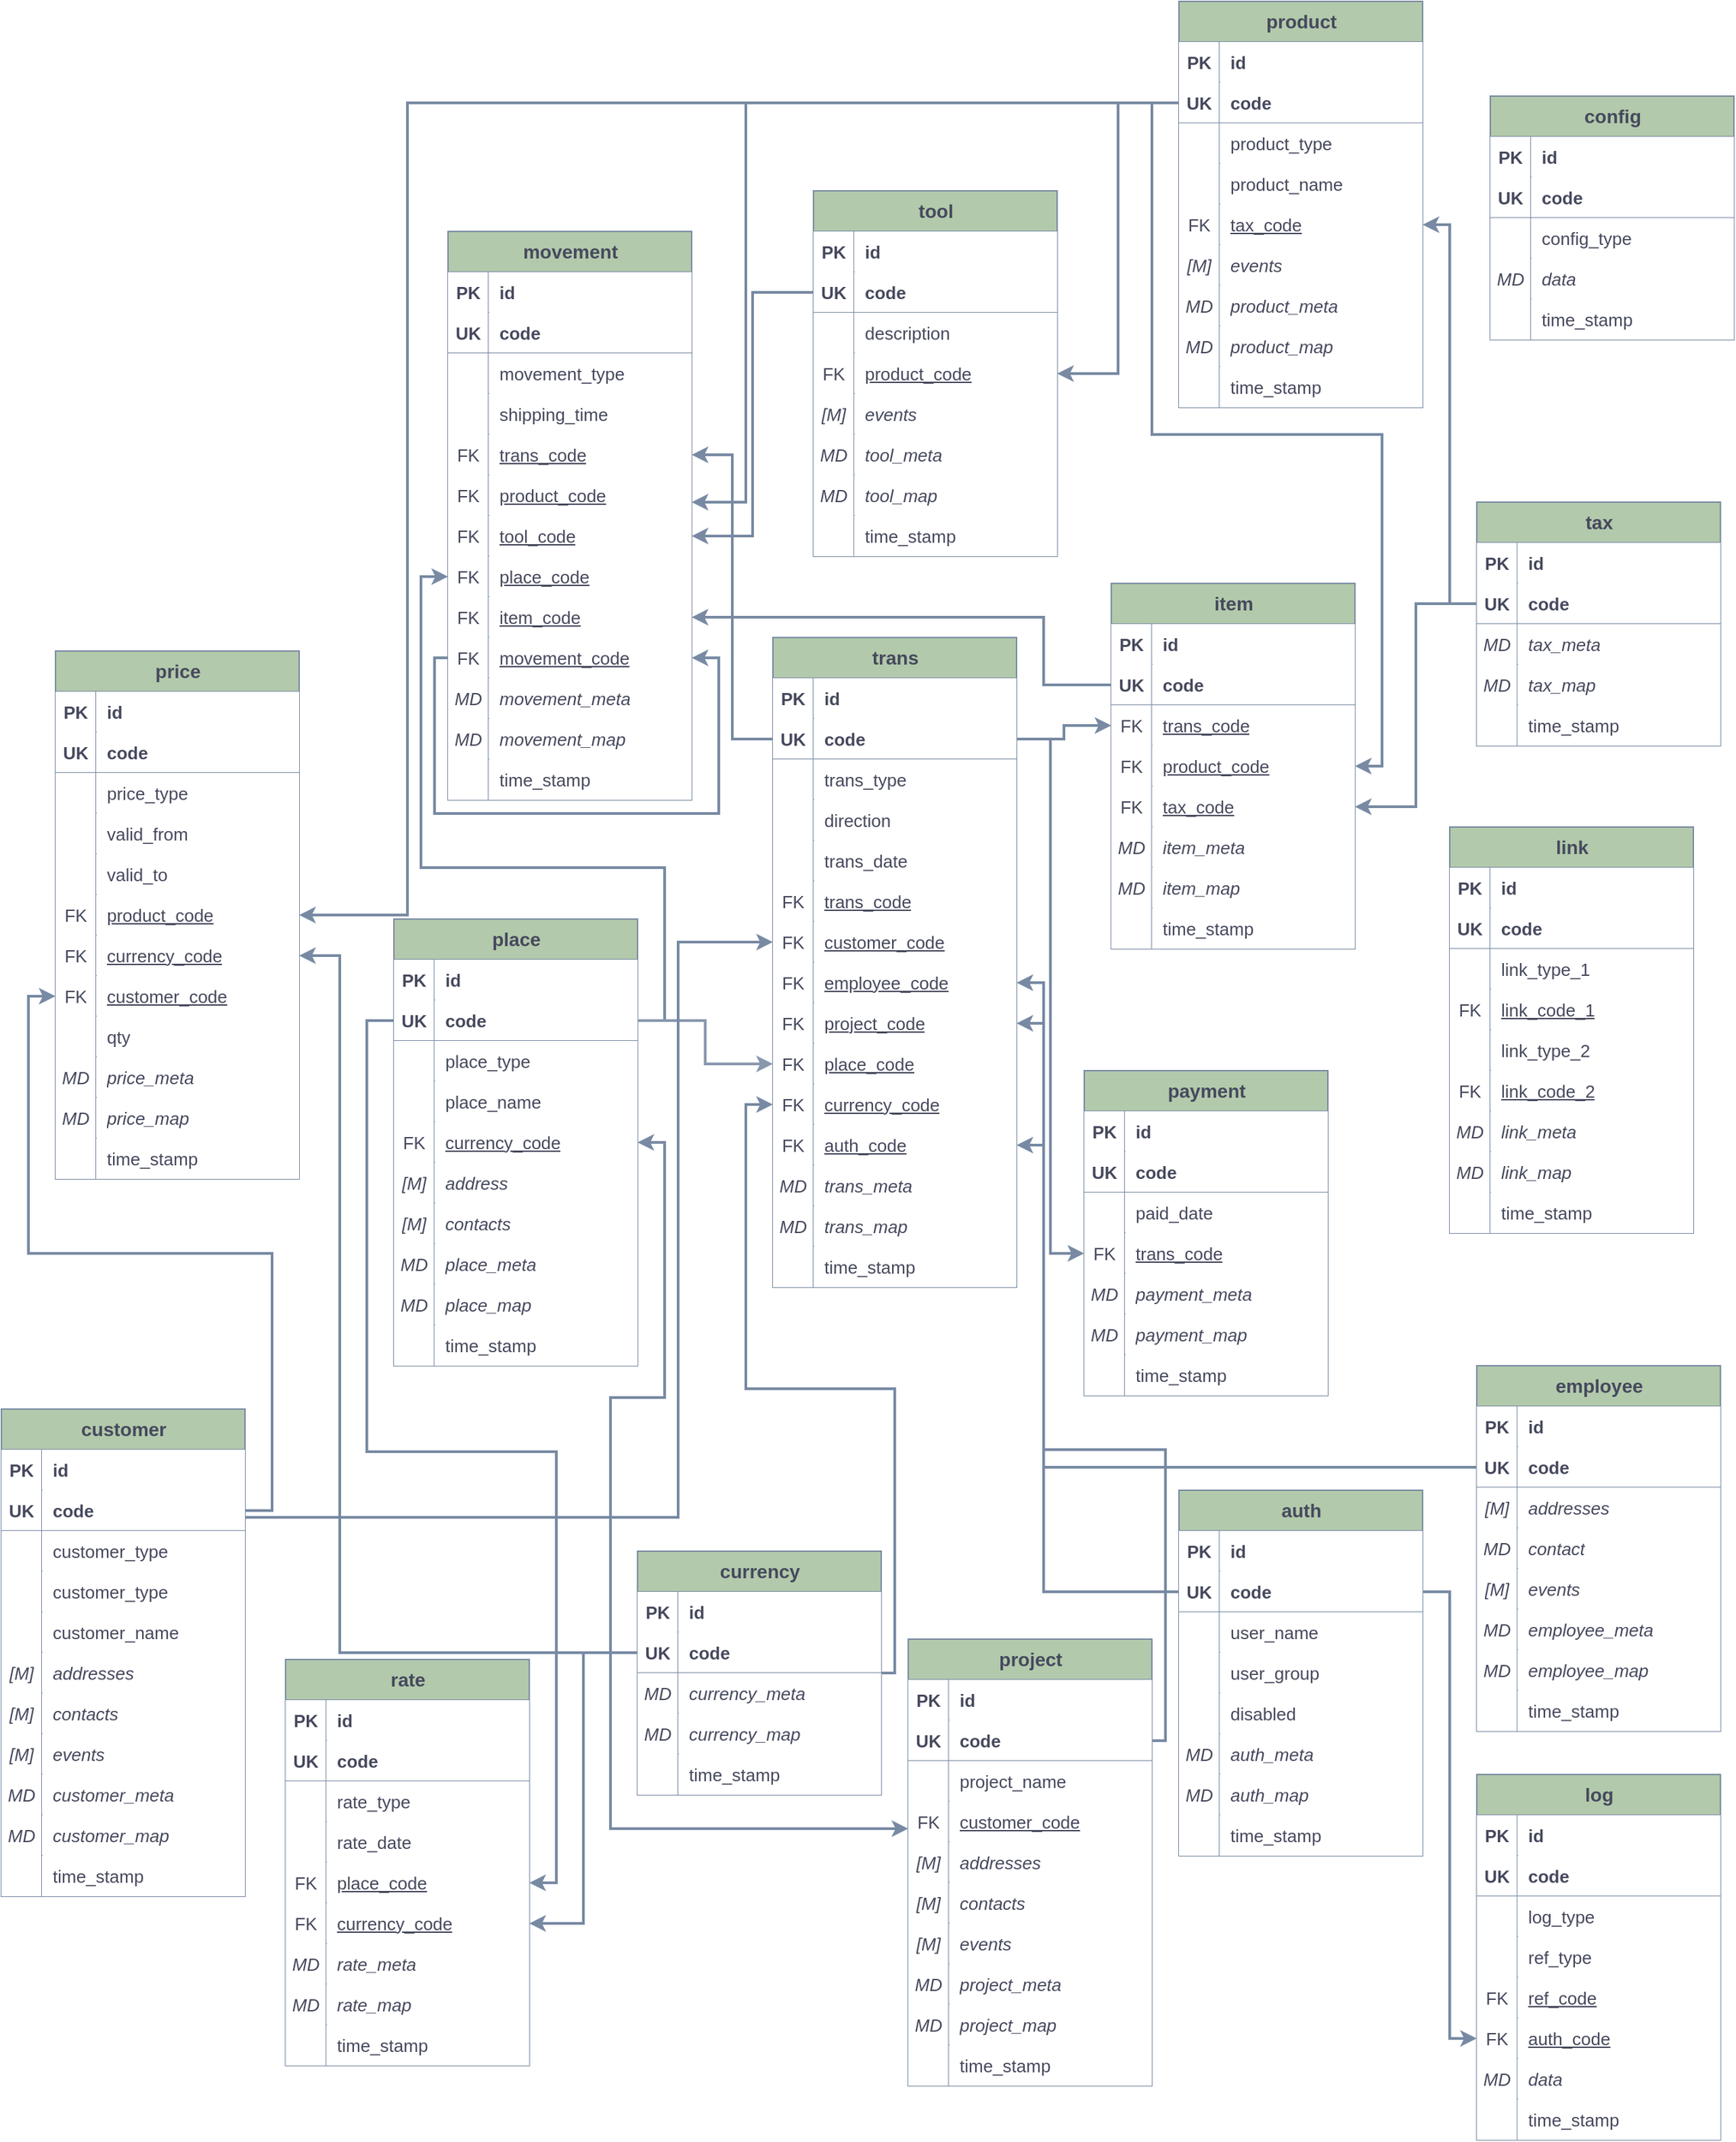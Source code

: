 <mxfile version="28.1.2">
  <diagram name="1 oldal" id="CnIqSFHj1qvfYYlS8RWt">
    <mxGraphModel dx="1945" dy="-569" grid="1" gridSize="10" guides="1" tooltips="1" connect="1" arrows="1" fold="1" page="1" pageScale="1" pageWidth="827" pageHeight="1169" math="0" shadow="0">
      <root>
        <mxCell id="0" />
        <mxCell id="1" parent="0" />
        <mxCell id="Wpy4U-geTH92-0XxTmMu-40" style="edgeStyle=orthogonalEdgeStyle;rounded=0;orthogonalLoop=1;jettySize=auto;html=1;labelBackgroundColor=none;strokeColor=#788AA3;fontColor=default;strokeWidth=2;" parent="1" source="Wpy4U-geTH92-0XxTmMu-2" target="Wpy4U-geTH92-0XxTmMu-57" edge="1">
          <mxGeometry relative="1" as="geometry">
            <mxPoint x="430" y="325" as="targetPoint" />
            <Array as="points">
              <mxPoint x="120" y="2450" />
              <mxPoint x="120" y="2680" />
            </Array>
          </mxGeometry>
        </mxCell>
        <mxCell id="Wpy4U-geTH92-0XxTmMu-1" value="customer" style="shape=table;startSize=30;container=1;collapsible=1;childLayout=tableLayout;fixedRows=1;rowLines=0;fontStyle=1;align=center;resizeLast=1;html=1;labelBackgroundColor=none;fillColor=#B2C9AB;strokeColor=#788AA3;fontColor=#46495D;fontSize=14;rounded=0;" parent="1" vertex="1">
          <mxGeometry x="-330" y="2370" width="180" height="360" as="geometry" />
        </mxCell>
        <mxCell id="Wpy4U-geTH92-0XxTmMu-5" value="" style="shape=tableRow;horizontal=0;startSize=0;swimlaneHead=0;swimlaneBody=0;fillColor=none;collapsible=0;dropTarget=0;points=[[0,0.5],[1,0.5]];portConstraint=eastwest;top=0;left=0;right=0;bottom=0;labelBackgroundColor=none;strokeColor=#788AA3;fontColor=#46495D;rounded=0;" parent="Wpy4U-geTH92-0XxTmMu-1" vertex="1">
          <mxGeometry y="30" width="180" height="30" as="geometry" />
        </mxCell>
        <mxCell id="Wpy4U-geTH92-0XxTmMu-6" value="PK" style="shape=partialRectangle;connectable=0;fillColor=default;top=0;left=0;bottom=0;right=1;editable=1;overflow=hidden;whiteSpace=wrap;html=1;fontStyle=1;labelBackgroundColor=none;strokeColor=#788AA3;fontColor=#46495D;fontSize=13;rounded=0;" parent="Wpy4U-geTH92-0XxTmMu-5" vertex="1">
          <mxGeometry width="30" height="30" as="geometry">
            <mxRectangle width="30" height="30" as="alternateBounds" />
          </mxGeometry>
        </mxCell>
        <mxCell id="Wpy4U-geTH92-0XxTmMu-7" value="id" style="shape=partialRectangle;connectable=0;fillColor=default;top=0;left=0;bottom=0;right=0;align=left;spacingLeft=6;overflow=hidden;whiteSpace=wrap;html=1;fontStyle=1;labelBackgroundColor=none;strokeColor=#788AA3;fontColor=#46495D;fontSize=13;rounded=0;" parent="Wpy4U-geTH92-0XxTmMu-5" vertex="1">
          <mxGeometry x="30" width="150" height="30" as="geometry">
            <mxRectangle width="150" height="30" as="alternateBounds" />
          </mxGeometry>
        </mxCell>
        <mxCell id="Wpy4U-geTH92-0XxTmMu-2" value="" style="shape=tableRow;horizontal=0;startSize=0;swimlaneHead=0;swimlaneBody=0;fillColor=none;collapsible=0;dropTarget=0;points=[[0,0.5],[1,0.5]];portConstraint=eastwest;top=0;left=0;right=0;bottom=1;labelBackgroundColor=none;strokeColor=#788AA3;fontColor=#46495D;rounded=0;" parent="Wpy4U-geTH92-0XxTmMu-1" vertex="1">
          <mxGeometry y="60" width="180" height="30" as="geometry" />
        </mxCell>
        <mxCell id="Wpy4U-geTH92-0XxTmMu-3" value="UK" style="shape=partialRectangle;connectable=0;fillColor=default;top=0;left=0;bottom=1;right=1;fontStyle=1;overflow=hidden;whiteSpace=wrap;html=1;labelBackgroundColor=none;strokeColor=#788AA3;fontColor=#46495D;fontSize=13;rounded=0;" parent="Wpy4U-geTH92-0XxTmMu-2" vertex="1">
          <mxGeometry width="30" height="30" as="geometry">
            <mxRectangle width="30" height="30" as="alternateBounds" />
          </mxGeometry>
        </mxCell>
        <mxCell id="Wpy4U-geTH92-0XxTmMu-4" value="code" style="shape=partialRectangle;connectable=0;fillColor=default;top=0;left=0;bottom=1;right=0;align=left;spacingLeft=6;fontStyle=1;overflow=hidden;whiteSpace=wrap;html=1;labelBackgroundColor=none;strokeColor=#788AA3;fontColor=#46495D;fontSize=13;rounded=0;" parent="Wpy4U-geTH92-0XxTmMu-2" vertex="1">
          <mxGeometry x="30" width="150" height="30" as="geometry">
            <mxRectangle width="150" height="30" as="alternateBounds" />
          </mxGeometry>
        </mxCell>
        <mxCell id="wM363_8jTKErQxgPn_fk-8" value="" style="shape=tableRow;horizontal=0;startSize=0;swimlaneHead=0;swimlaneBody=0;fillColor=none;collapsible=0;dropTarget=0;points=[[0,0.5],[1,0.5]];portConstraint=eastwest;top=0;left=0;right=0;bottom=0;labelBackgroundColor=none;strokeColor=#788AA3;fontColor=#46495D;rounded=0;" parent="Wpy4U-geTH92-0XxTmMu-1" vertex="1">
          <mxGeometry y="90" width="180" height="30" as="geometry" />
        </mxCell>
        <mxCell id="wM363_8jTKErQxgPn_fk-9" value="" style="shape=partialRectangle;connectable=0;fillColor=default;top=0;left=0;bottom=0;right=1;editable=1;overflow=hidden;whiteSpace=wrap;html=1;labelBackgroundColor=none;strokeColor=#788AA3;fontColor=#46495D;fontSize=13;rounded=0;" parent="wM363_8jTKErQxgPn_fk-8" vertex="1">
          <mxGeometry width="30" height="30" as="geometry">
            <mxRectangle width="30" height="30" as="alternateBounds" />
          </mxGeometry>
        </mxCell>
        <mxCell id="wM363_8jTKErQxgPn_fk-10" value="customer_type" style="shape=partialRectangle;connectable=0;fillColor=default;top=0;left=0;bottom=0;right=0;align=left;spacingLeft=6;overflow=hidden;whiteSpace=wrap;html=1;labelBackgroundColor=none;strokeColor=#788AA3;fontColor=#46495D;fontSize=13;rounded=0;" parent="wM363_8jTKErQxgPn_fk-8" vertex="1">
          <mxGeometry x="30" width="150" height="30" as="geometry">
            <mxRectangle width="150" height="30" as="alternateBounds" />
          </mxGeometry>
        </mxCell>
        <mxCell id="Wpy4U-geTH92-0XxTmMu-8" value="" style="shape=tableRow;horizontal=0;startSize=0;swimlaneHead=0;swimlaneBody=0;fillColor=none;collapsible=0;dropTarget=0;points=[[0,0.5],[1,0.5]];portConstraint=eastwest;top=0;left=0;right=0;bottom=0;labelBackgroundColor=none;strokeColor=#788AA3;fontColor=#46495D;rounded=0;" parent="Wpy4U-geTH92-0XxTmMu-1" vertex="1">
          <mxGeometry y="120" width="180" height="30" as="geometry" />
        </mxCell>
        <mxCell id="Wpy4U-geTH92-0XxTmMu-9" value="" style="shape=partialRectangle;connectable=0;fillColor=default;top=0;left=0;bottom=0;right=1;editable=1;overflow=hidden;whiteSpace=wrap;html=1;labelBackgroundColor=none;strokeColor=#788AA3;fontColor=#46495D;fontSize=13;rounded=0;" parent="Wpy4U-geTH92-0XxTmMu-8" vertex="1">
          <mxGeometry width="30" height="30" as="geometry">
            <mxRectangle width="30" height="30" as="alternateBounds" />
          </mxGeometry>
        </mxCell>
        <mxCell id="Wpy4U-geTH92-0XxTmMu-10" value="customer_type" style="shape=partialRectangle;connectable=0;fillColor=default;top=0;left=0;bottom=0;right=0;align=left;spacingLeft=6;overflow=hidden;whiteSpace=wrap;html=1;labelBackgroundColor=none;strokeColor=#788AA3;fontColor=#46495D;fontSize=13;rounded=0;" parent="Wpy4U-geTH92-0XxTmMu-8" vertex="1">
          <mxGeometry x="30" width="150" height="30" as="geometry">
            <mxRectangle width="150" height="30" as="alternateBounds" />
          </mxGeometry>
        </mxCell>
        <mxCell id="Wpy4U-geTH92-0XxTmMu-11" value="" style="shape=tableRow;horizontal=0;startSize=0;swimlaneHead=0;swimlaneBody=0;fillColor=none;collapsible=0;dropTarget=0;points=[[0,0.5],[1,0.5]];portConstraint=eastwest;top=0;left=0;right=0;bottom=0;labelBackgroundColor=none;strokeColor=#788AA3;fontColor=#46495D;rounded=0;" parent="Wpy4U-geTH92-0XxTmMu-1" vertex="1">
          <mxGeometry y="150" width="180" height="30" as="geometry" />
        </mxCell>
        <mxCell id="Wpy4U-geTH92-0XxTmMu-12" value="" style="shape=partialRectangle;connectable=0;fillColor=default;top=0;left=0;bottom=0;right=1;editable=1;overflow=hidden;whiteSpace=wrap;html=1;labelBackgroundColor=none;strokeColor=#788AA3;fontColor=#46495D;fontSize=13;rounded=0;" parent="Wpy4U-geTH92-0XxTmMu-11" vertex="1">
          <mxGeometry width="30" height="30" as="geometry">
            <mxRectangle width="30" height="30" as="alternateBounds" />
          </mxGeometry>
        </mxCell>
        <mxCell id="Wpy4U-geTH92-0XxTmMu-13" value="customer_name" style="shape=partialRectangle;connectable=0;fillColor=default;top=0;left=0;bottom=0;right=0;align=left;spacingLeft=6;overflow=hidden;whiteSpace=wrap;html=1;labelBackgroundColor=none;strokeColor=#788AA3;fontColor=#46495D;fontSize=13;rounded=0;" parent="Wpy4U-geTH92-0XxTmMu-11" vertex="1">
          <mxGeometry x="30" width="150" height="30" as="geometry">
            <mxRectangle width="150" height="30" as="alternateBounds" />
          </mxGeometry>
        </mxCell>
        <mxCell id="Wpy4U-geTH92-0XxTmMu-90" value="" style="shape=tableRow;horizontal=0;startSize=0;swimlaneHead=0;swimlaneBody=0;fillColor=none;collapsible=0;dropTarget=0;points=[[0,0.5],[1,0.5]];portConstraint=eastwest;top=0;left=0;right=0;bottom=0;labelBackgroundColor=none;strokeColor=#788AA3;fontColor=#46495D;rounded=0;" parent="Wpy4U-geTH92-0XxTmMu-1" vertex="1">
          <mxGeometry y="180" width="180" height="30" as="geometry" />
        </mxCell>
        <mxCell id="Wpy4U-geTH92-0XxTmMu-91" value="[M]" style="shape=partialRectangle;connectable=0;fillColor=default;top=0;left=0;bottom=0;right=1;editable=1;overflow=hidden;whiteSpace=wrap;html=1;labelBackgroundColor=none;strokeColor=#788AA3;fontColor=#46495D;fontSize=13;rounded=0;fontStyle=2" parent="Wpy4U-geTH92-0XxTmMu-90" vertex="1">
          <mxGeometry width="30" height="30" as="geometry">
            <mxRectangle width="30" height="30" as="alternateBounds" />
          </mxGeometry>
        </mxCell>
        <mxCell id="Wpy4U-geTH92-0XxTmMu-92" value="addresses" style="shape=partialRectangle;connectable=0;fillColor=default;top=0;left=0;bottom=0;right=0;align=left;spacingLeft=6;overflow=hidden;whiteSpace=wrap;html=1;labelBackgroundColor=none;strokeColor=#788AA3;fontColor=#46495D;fontSize=13;rounded=0;fontStyle=2" parent="Wpy4U-geTH92-0XxTmMu-90" vertex="1">
          <mxGeometry x="30" width="150" height="30" as="geometry">
            <mxRectangle width="150" height="30" as="alternateBounds" />
          </mxGeometry>
        </mxCell>
        <mxCell id="Wpy4U-geTH92-0XxTmMu-93" value="" style="shape=tableRow;horizontal=0;startSize=0;swimlaneHead=0;swimlaneBody=0;fillColor=none;collapsible=0;dropTarget=0;points=[[0,0.5],[1,0.5]];portConstraint=eastwest;top=0;left=0;right=0;bottom=0;labelBackgroundColor=none;strokeColor=#788AA3;fontColor=#46495D;rounded=0;" parent="Wpy4U-geTH92-0XxTmMu-1" vertex="1">
          <mxGeometry y="210" width="180" height="30" as="geometry" />
        </mxCell>
        <mxCell id="Wpy4U-geTH92-0XxTmMu-94" value="[M]" style="shape=partialRectangle;connectable=0;fillColor=default;top=0;left=0;bottom=0;right=1;editable=1;overflow=hidden;whiteSpace=wrap;html=1;labelBackgroundColor=none;strokeColor=#788AA3;fontColor=#46495D;fontSize=13;rounded=0;fontStyle=2" parent="Wpy4U-geTH92-0XxTmMu-93" vertex="1">
          <mxGeometry width="30" height="30" as="geometry">
            <mxRectangle width="30" height="30" as="alternateBounds" />
          </mxGeometry>
        </mxCell>
        <mxCell id="Wpy4U-geTH92-0XxTmMu-95" value="contacts" style="shape=partialRectangle;connectable=0;fillColor=default;top=0;left=0;bottom=0;right=0;align=left;spacingLeft=6;overflow=hidden;whiteSpace=wrap;html=1;labelBackgroundColor=none;strokeColor=#788AA3;fontColor=#46495D;fontSize=13;rounded=0;fontStyle=2" parent="Wpy4U-geTH92-0XxTmMu-93" vertex="1">
          <mxGeometry x="30" width="150" height="30" as="geometry">
            <mxRectangle width="150" height="30" as="alternateBounds" />
          </mxGeometry>
        </mxCell>
        <mxCell id="Wpy4U-geTH92-0XxTmMu-96" value="" style="shape=tableRow;horizontal=0;startSize=0;swimlaneHead=0;swimlaneBody=0;fillColor=none;collapsible=0;dropTarget=0;points=[[0,0.5],[1,0.5]];portConstraint=eastwest;top=0;left=0;right=0;bottom=0;labelBackgroundColor=none;strokeColor=#788AA3;fontColor=#46495D;rounded=0;" parent="Wpy4U-geTH92-0XxTmMu-1" vertex="1">
          <mxGeometry y="240" width="180" height="30" as="geometry" />
        </mxCell>
        <mxCell id="Wpy4U-geTH92-0XxTmMu-97" value="[M]" style="shape=partialRectangle;connectable=0;fillColor=default;top=0;left=0;bottom=0;right=1;editable=1;overflow=hidden;whiteSpace=wrap;html=1;labelBackgroundColor=none;strokeColor=#788AA3;fontColor=#46495D;fontSize=13;rounded=0;fontStyle=2" parent="Wpy4U-geTH92-0XxTmMu-96" vertex="1">
          <mxGeometry width="30" height="30" as="geometry">
            <mxRectangle width="30" height="30" as="alternateBounds" />
          </mxGeometry>
        </mxCell>
        <mxCell id="Wpy4U-geTH92-0XxTmMu-98" value="events" style="shape=partialRectangle;connectable=0;fillColor=default;top=0;left=0;bottom=0;right=0;align=left;spacingLeft=6;overflow=hidden;whiteSpace=wrap;html=1;labelBackgroundColor=none;strokeColor=#788AA3;fontColor=#46495D;fontSize=13;rounded=0;fontStyle=2" parent="Wpy4U-geTH92-0XxTmMu-96" vertex="1">
          <mxGeometry x="30" width="150" height="30" as="geometry">
            <mxRectangle width="150" height="30" as="alternateBounds" />
          </mxGeometry>
        </mxCell>
        <mxCell id="Wpy4U-geTH92-0XxTmMu-99" value="" style="shape=tableRow;horizontal=0;startSize=0;swimlaneHead=0;swimlaneBody=0;fillColor=none;collapsible=0;dropTarget=0;points=[[0,0.5],[1,0.5]];portConstraint=eastwest;top=0;left=0;right=0;bottom=0;labelBackgroundColor=none;strokeColor=#788AA3;fontColor=#46495D;rounded=0;" parent="Wpy4U-geTH92-0XxTmMu-1" vertex="1">
          <mxGeometry y="270" width="180" height="30" as="geometry" />
        </mxCell>
        <mxCell id="Wpy4U-geTH92-0XxTmMu-100" value="MD" style="shape=partialRectangle;connectable=0;fillColor=default;top=0;left=0;bottom=0;right=1;editable=1;overflow=hidden;whiteSpace=wrap;html=1;labelBackgroundColor=none;strokeColor=#788AA3;fontColor=#46495D;fontSize=13;rounded=0;fontStyle=2" parent="Wpy4U-geTH92-0XxTmMu-99" vertex="1">
          <mxGeometry width="30" height="30" as="geometry">
            <mxRectangle width="30" height="30" as="alternateBounds" />
          </mxGeometry>
        </mxCell>
        <mxCell id="Wpy4U-geTH92-0XxTmMu-101" value="customer_meta" style="shape=partialRectangle;connectable=0;fillColor=default;top=0;left=0;bottom=0;right=0;align=left;spacingLeft=6;overflow=hidden;whiteSpace=wrap;html=1;labelBackgroundColor=none;strokeColor=#788AA3;fontColor=#46495D;fontSize=13;rounded=0;fontStyle=2" parent="Wpy4U-geTH92-0XxTmMu-99" vertex="1">
          <mxGeometry x="30" width="150" height="30" as="geometry">
            <mxRectangle width="150" height="30" as="alternateBounds" />
          </mxGeometry>
        </mxCell>
        <mxCell id="Wpy4U-geTH92-0XxTmMu-102" value="" style="shape=tableRow;horizontal=0;startSize=0;swimlaneHead=0;swimlaneBody=0;fillColor=none;collapsible=0;dropTarget=0;points=[[0,0.5],[1,0.5]];portConstraint=eastwest;top=0;left=0;right=0;bottom=0;labelBackgroundColor=none;strokeColor=#788AA3;fontColor=#46495D;rounded=0;" parent="Wpy4U-geTH92-0XxTmMu-1" vertex="1">
          <mxGeometry y="300" width="180" height="30" as="geometry" />
        </mxCell>
        <mxCell id="Wpy4U-geTH92-0XxTmMu-103" value="MD" style="shape=partialRectangle;connectable=0;fillColor=default;top=0;left=0;bottom=0;right=1;editable=1;overflow=hidden;whiteSpace=wrap;html=1;labelBackgroundColor=none;strokeColor=#788AA3;fontColor=#46495D;fontSize=13;rounded=0;fontStyle=2" parent="Wpy4U-geTH92-0XxTmMu-102" vertex="1">
          <mxGeometry width="30" height="30" as="geometry">
            <mxRectangle width="30" height="30" as="alternateBounds" />
          </mxGeometry>
        </mxCell>
        <mxCell id="Wpy4U-geTH92-0XxTmMu-104" value="customer_map" style="shape=partialRectangle;connectable=0;fillColor=default;top=0;left=0;bottom=0;right=0;align=left;spacingLeft=6;overflow=hidden;whiteSpace=wrap;html=1;labelBackgroundColor=none;strokeColor=#788AA3;fontColor=#46495D;fontSize=13;rounded=0;fontStyle=2" parent="Wpy4U-geTH92-0XxTmMu-102" vertex="1">
          <mxGeometry x="30" width="150" height="30" as="geometry">
            <mxRectangle width="150" height="30" as="alternateBounds" />
          </mxGeometry>
        </mxCell>
        <mxCell id="Wpy4U-geTH92-0XxTmMu-105" value="" style="shape=tableRow;horizontal=0;startSize=0;swimlaneHead=0;swimlaneBody=0;fillColor=none;collapsible=0;dropTarget=0;points=[[0,0.5],[1,0.5]];portConstraint=eastwest;top=0;left=0;right=0;bottom=0;labelBackgroundColor=none;strokeColor=#788AA3;fontColor=#46495D;rounded=0;" parent="Wpy4U-geTH92-0XxTmMu-1" vertex="1">
          <mxGeometry y="330" width="180" height="30" as="geometry" />
        </mxCell>
        <mxCell id="Wpy4U-geTH92-0XxTmMu-106" value="" style="shape=partialRectangle;connectable=0;fillColor=default;top=0;left=0;bottom=0;right=1;editable=1;overflow=hidden;whiteSpace=wrap;html=1;labelBackgroundColor=none;strokeColor=#788AA3;fontColor=#46495D;fontSize=13;rounded=0;" parent="Wpy4U-geTH92-0XxTmMu-105" vertex="1">
          <mxGeometry width="30" height="30" as="geometry">
            <mxRectangle width="30" height="30" as="alternateBounds" />
          </mxGeometry>
        </mxCell>
        <mxCell id="Wpy4U-geTH92-0XxTmMu-107" value="time_stamp" style="shape=partialRectangle;connectable=0;fillColor=default;top=0;left=0;bottom=0;right=0;align=left;spacingLeft=6;overflow=hidden;whiteSpace=wrap;html=1;labelBackgroundColor=none;strokeColor=#788AA3;fontColor=#46495D;fontSize=13;rounded=0;" parent="Wpy4U-geTH92-0XxTmMu-105" vertex="1">
          <mxGeometry x="30" width="150" height="30" as="geometry">
            <mxRectangle width="150" height="30" as="alternateBounds" />
          </mxGeometry>
        </mxCell>
        <mxCell id="Wpy4U-geTH92-0XxTmMu-47" value="project" style="shape=table;startSize=30;container=1;collapsible=1;childLayout=tableLayout;fixedRows=1;rowLines=0;fontStyle=1;align=center;resizeLast=1;html=1;labelBackgroundColor=none;fillColor=#B2C9AB;strokeColor=#788AA3;fontColor=#46495D;fontSize=14;rounded=0;" parent="1" vertex="1">
          <mxGeometry x="340" y="2540" width="180" height="330" as="geometry" />
        </mxCell>
        <mxCell id="Wpy4U-geTH92-0XxTmMu-48" value="" style="shape=tableRow;horizontal=0;startSize=0;swimlaneHead=0;swimlaneBody=0;fillColor=none;collapsible=0;dropTarget=0;points=[[0,0.5],[1,0.5]];portConstraint=eastwest;top=0;left=0;right=0;bottom=0;labelBackgroundColor=none;strokeColor=#788AA3;fontColor=#46495D;rounded=0;" parent="Wpy4U-geTH92-0XxTmMu-47" vertex="1">
          <mxGeometry y="30" width="180" height="30" as="geometry" />
        </mxCell>
        <mxCell id="Wpy4U-geTH92-0XxTmMu-49" value="PK" style="shape=partialRectangle;connectable=0;fillColor=default;top=0;left=0;bottom=0;right=1;editable=1;overflow=hidden;whiteSpace=wrap;html=1;fontStyle=1;labelBackgroundColor=none;strokeColor=#788AA3;fontColor=#46495D;fontSize=13;rounded=0;" parent="Wpy4U-geTH92-0XxTmMu-48" vertex="1">
          <mxGeometry width="30" height="30" as="geometry">
            <mxRectangle width="30" height="30" as="alternateBounds" />
          </mxGeometry>
        </mxCell>
        <mxCell id="Wpy4U-geTH92-0XxTmMu-50" value="id" style="shape=partialRectangle;connectable=0;fillColor=default;top=0;left=0;bottom=0;right=0;align=left;spacingLeft=6;overflow=hidden;whiteSpace=wrap;html=1;fontStyle=1;labelBackgroundColor=none;strokeColor=#788AA3;fontColor=#46495D;fontSize=13;rounded=0;" parent="Wpy4U-geTH92-0XxTmMu-48" vertex="1">
          <mxGeometry x="30" width="150" height="30" as="geometry">
            <mxRectangle width="150" height="30" as="alternateBounds" />
          </mxGeometry>
        </mxCell>
        <mxCell id="Wpy4U-geTH92-0XxTmMu-51" value="" style="shape=tableRow;horizontal=0;startSize=0;swimlaneHead=0;swimlaneBody=0;fillColor=none;collapsible=0;dropTarget=0;points=[[0,0.5],[1,0.5]];portConstraint=eastwest;top=0;left=0;right=0;bottom=1;labelBackgroundColor=none;strokeColor=#788AA3;fontColor=#46495D;rounded=0;" parent="Wpy4U-geTH92-0XxTmMu-47" vertex="1">
          <mxGeometry y="60" width="180" height="30" as="geometry" />
        </mxCell>
        <mxCell id="Wpy4U-geTH92-0XxTmMu-52" value="UK" style="shape=partialRectangle;connectable=0;fillColor=default;top=0;left=0;bottom=1;right=1;fontStyle=1;overflow=hidden;whiteSpace=wrap;html=1;labelBackgroundColor=none;strokeColor=#788AA3;fontColor=#46495D;fontSize=13;rounded=0;" parent="Wpy4U-geTH92-0XxTmMu-51" vertex="1">
          <mxGeometry width="30" height="30" as="geometry">
            <mxRectangle width="30" height="30" as="alternateBounds" />
          </mxGeometry>
        </mxCell>
        <mxCell id="Wpy4U-geTH92-0XxTmMu-53" value="code" style="shape=partialRectangle;connectable=0;fillColor=default;top=0;left=0;bottom=1;right=0;align=left;spacingLeft=6;fontStyle=1;overflow=hidden;whiteSpace=wrap;html=1;labelBackgroundColor=none;strokeColor=#788AA3;fontColor=#46495D;fontSize=13;rounded=0;" parent="Wpy4U-geTH92-0XxTmMu-51" vertex="1">
          <mxGeometry x="30" width="150" height="30" as="geometry">
            <mxRectangle width="150" height="30" as="alternateBounds" />
          </mxGeometry>
        </mxCell>
        <mxCell id="Wpy4U-geTH92-0XxTmMu-54" value="" style="shape=tableRow;horizontal=0;startSize=0;swimlaneHead=0;swimlaneBody=0;fillColor=none;collapsible=0;dropTarget=0;points=[[0,0.5],[1,0.5]];portConstraint=eastwest;top=0;left=0;right=0;bottom=0;labelBackgroundColor=none;strokeColor=#788AA3;fontColor=#46495D;rounded=0;" parent="Wpy4U-geTH92-0XxTmMu-47" vertex="1">
          <mxGeometry y="90" width="180" height="30" as="geometry" />
        </mxCell>
        <mxCell id="Wpy4U-geTH92-0XxTmMu-55" value="" style="shape=partialRectangle;connectable=0;fillColor=default;top=0;left=0;bottom=0;right=1;editable=1;overflow=hidden;whiteSpace=wrap;html=1;labelBackgroundColor=none;strokeColor=#788AA3;fontColor=#46495D;fontSize=13;rounded=0;" parent="Wpy4U-geTH92-0XxTmMu-54" vertex="1">
          <mxGeometry width="30" height="30" as="geometry">
            <mxRectangle width="30" height="30" as="alternateBounds" />
          </mxGeometry>
        </mxCell>
        <mxCell id="Wpy4U-geTH92-0XxTmMu-56" value="project_name" style="shape=partialRectangle;connectable=0;fillColor=default;top=0;left=0;bottom=0;right=0;align=left;spacingLeft=6;overflow=hidden;whiteSpace=wrap;html=1;labelBackgroundColor=none;strokeColor=#788AA3;fontColor=#46495D;fontSize=13;rounded=0;" parent="Wpy4U-geTH92-0XxTmMu-54" vertex="1">
          <mxGeometry x="30" width="150" height="30" as="geometry">
            <mxRectangle width="150" height="30" as="alternateBounds" />
          </mxGeometry>
        </mxCell>
        <mxCell id="Wpy4U-geTH92-0XxTmMu-57" value="" style="shape=tableRow;horizontal=0;startSize=0;swimlaneHead=0;swimlaneBody=0;fillColor=none;collapsible=0;dropTarget=0;points=[[0,0.5],[1,0.5]];portConstraint=eastwest;top=0;left=0;right=0;bottom=0;labelBackgroundColor=none;strokeColor=#788AA3;fontColor=#46495D;rounded=0;" parent="Wpy4U-geTH92-0XxTmMu-47" vertex="1">
          <mxGeometry y="120" width="180" height="30" as="geometry" />
        </mxCell>
        <mxCell id="Wpy4U-geTH92-0XxTmMu-58" value="FK" style="shape=partialRectangle;connectable=0;fillColor=default;top=0;left=0;bottom=0;right=1;editable=1;overflow=hidden;whiteSpace=wrap;html=1;labelBackgroundColor=none;strokeColor=#788AA3;fontColor=#46495D;fontSize=13;rounded=0;" parent="Wpy4U-geTH92-0XxTmMu-57" vertex="1">
          <mxGeometry width="30" height="30" as="geometry">
            <mxRectangle width="30" height="30" as="alternateBounds" />
          </mxGeometry>
        </mxCell>
        <mxCell id="Wpy4U-geTH92-0XxTmMu-59" value="customer_code" style="shape=partialRectangle;connectable=0;fillColor=default;top=0;left=0;bottom=0;right=0;align=left;spacingLeft=6;overflow=hidden;whiteSpace=wrap;html=1;labelBackgroundColor=none;strokeColor=#788AA3;fontColor=#46495D;fontSize=13;rounded=0;fontStyle=4" parent="Wpy4U-geTH92-0XxTmMu-57" vertex="1">
          <mxGeometry x="30" width="150" height="30" as="geometry">
            <mxRectangle width="150" height="30" as="alternateBounds" />
          </mxGeometry>
        </mxCell>
        <mxCell id="Wpy4U-geTH92-0XxTmMu-60" value="" style="shape=tableRow;horizontal=0;startSize=0;swimlaneHead=0;swimlaneBody=0;fillColor=none;collapsible=0;dropTarget=0;points=[[0,0.5],[1,0.5]];portConstraint=eastwest;top=0;left=0;right=0;bottom=0;labelBackgroundColor=none;strokeColor=#788AA3;fontColor=#46495D;rounded=0;" parent="Wpy4U-geTH92-0XxTmMu-47" vertex="1">
          <mxGeometry y="150" width="180" height="30" as="geometry" />
        </mxCell>
        <mxCell id="Wpy4U-geTH92-0XxTmMu-61" value="[M]" style="shape=partialRectangle;connectable=0;fillColor=default;top=0;left=0;bottom=0;right=1;editable=1;overflow=hidden;whiteSpace=wrap;html=1;labelBackgroundColor=none;strokeColor=#788AA3;fontColor=#46495D;fontSize=13;rounded=0;fontStyle=2" parent="Wpy4U-geTH92-0XxTmMu-60" vertex="1">
          <mxGeometry width="30" height="30" as="geometry">
            <mxRectangle width="30" height="30" as="alternateBounds" />
          </mxGeometry>
        </mxCell>
        <mxCell id="Wpy4U-geTH92-0XxTmMu-62" value="addresses" style="shape=partialRectangle;connectable=0;fillColor=default;top=0;left=0;bottom=0;right=0;align=left;spacingLeft=6;overflow=hidden;whiteSpace=wrap;html=1;labelBackgroundColor=none;strokeColor=#788AA3;fontColor=#46495D;fontSize=13;rounded=0;fontStyle=2" parent="Wpy4U-geTH92-0XxTmMu-60" vertex="1">
          <mxGeometry x="30" width="150" height="30" as="geometry">
            <mxRectangle width="150" height="30" as="alternateBounds" />
          </mxGeometry>
        </mxCell>
        <mxCell id="Wpy4U-geTH92-0XxTmMu-63" value="" style="shape=tableRow;horizontal=0;startSize=0;swimlaneHead=0;swimlaneBody=0;fillColor=none;collapsible=0;dropTarget=0;points=[[0,0.5],[1,0.5]];portConstraint=eastwest;top=0;left=0;right=0;bottom=0;labelBackgroundColor=none;strokeColor=#788AA3;fontColor=#46495D;rounded=0;" parent="Wpy4U-geTH92-0XxTmMu-47" vertex="1">
          <mxGeometry y="180" width="180" height="30" as="geometry" />
        </mxCell>
        <mxCell id="Wpy4U-geTH92-0XxTmMu-64" value="[M]" style="shape=partialRectangle;connectable=0;fillColor=default;top=0;left=0;bottom=0;right=1;editable=1;overflow=hidden;whiteSpace=wrap;html=1;labelBackgroundColor=none;strokeColor=#788AA3;fontColor=#46495D;fontSize=13;rounded=0;fontStyle=2" parent="Wpy4U-geTH92-0XxTmMu-63" vertex="1">
          <mxGeometry width="30" height="30" as="geometry">
            <mxRectangle width="30" height="30" as="alternateBounds" />
          </mxGeometry>
        </mxCell>
        <mxCell id="Wpy4U-geTH92-0XxTmMu-65" value="contacts" style="shape=partialRectangle;connectable=0;fillColor=default;top=0;left=0;bottom=0;right=0;align=left;spacingLeft=6;overflow=hidden;whiteSpace=wrap;html=1;labelBackgroundColor=none;strokeColor=#788AA3;fontColor=#46495D;fontSize=13;rounded=0;fontStyle=2" parent="Wpy4U-geTH92-0XxTmMu-63" vertex="1">
          <mxGeometry x="30" width="150" height="30" as="geometry">
            <mxRectangle width="150" height="30" as="alternateBounds" />
          </mxGeometry>
        </mxCell>
        <mxCell id="Wpy4U-geTH92-0XxTmMu-66" value="" style="shape=tableRow;horizontal=0;startSize=0;swimlaneHead=0;swimlaneBody=0;fillColor=none;collapsible=0;dropTarget=0;points=[[0,0.5],[1,0.5]];portConstraint=eastwest;top=0;left=0;right=0;bottom=0;labelBackgroundColor=none;strokeColor=#788AA3;fontColor=#46495D;rounded=0;" parent="Wpy4U-geTH92-0XxTmMu-47" vertex="1">
          <mxGeometry y="210" width="180" height="30" as="geometry" />
        </mxCell>
        <mxCell id="Wpy4U-geTH92-0XxTmMu-67" value="[M]" style="shape=partialRectangle;connectable=0;fillColor=default;top=0;left=0;bottom=0;right=1;editable=1;overflow=hidden;whiteSpace=wrap;html=1;labelBackgroundColor=none;strokeColor=#788AA3;fontColor=#46495D;fontSize=13;rounded=0;fontStyle=2" parent="Wpy4U-geTH92-0XxTmMu-66" vertex="1">
          <mxGeometry width="30" height="30" as="geometry">
            <mxRectangle width="30" height="30" as="alternateBounds" />
          </mxGeometry>
        </mxCell>
        <mxCell id="Wpy4U-geTH92-0XxTmMu-68" value="events" style="shape=partialRectangle;connectable=0;fillColor=default;top=0;left=0;bottom=0;right=0;align=left;spacingLeft=6;overflow=hidden;whiteSpace=wrap;html=1;labelBackgroundColor=none;strokeColor=#788AA3;fontColor=#46495D;fontSize=13;rounded=0;fontStyle=2" parent="Wpy4U-geTH92-0XxTmMu-66" vertex="1">
          <mxGeometry x="30" width="150" height="30" as="geometry">
            <mxRectangle width="150" height="30" as="alternateBounds" />
          </mxGeometry>
        </mxCell>
        <mxCell id="Wpy4U-geTH92-0XxTmMu-69" value="" style="shape=tableRow;horizontal=0;startSize=0;swimlaneHead=0;swimlaneBody=0;fillColor=none;collapsible=0;dropTarget=0;points=[[0,0.5],[1,0.5]];portConstraint=eastwest;top=0;left=0;right=0;bottom=0;labelBackgroundColor=none;strokeColor=#788AA3;fontColor=#46495D;rounded=0;" parent="Wpy4U-geTH92-0XxTmMu-47" vertex="1">
          <mxGeometry y="240" width="180" height="30" as="geometry" />
        </mxCell>
        <mxCell id="Wpy4U-geTH92-0XxTmMu-70" value="MD" style="shape=partialRectangle;connectable=0;fillColor=default;top=0;left=0;bottom=0;right=1;editable=1;overflow=hidden;whiteSpace=wrap;html=1;labelBackgroundColor=none;strokeColor=#788AA3;fontColor=#46495D;fontSize=13;rounded=0;fontStyle=2" parent="Wpy4U-geTH92-0XxTmMu-69" vertex="1">
          <mxGeometry width="30" height="30" as="geometry">
            <mxRectangle width="30" height="30" as="alternateBounds" />
          </mxGeometry>
        </mxCell>
        <mxCell id="Wpy4U-geTH92-0XxTmMu-71" value="project_meta" style="shape=partialRectangle;connectable=0;fillColor=default;top=0;left=0;bottom=0;right=0;align=left;spacingLeft=6;overflow=hidden;whiteSpace=wrap;html=1;labelBackgroundColor=none;strokeColor=#788AA3;fontColor=#46495D;fontSize=13;rounded=0;fontStyle=2" parent="Wpy4U-geTH92-0XxTmMu-69" vertex="1">
          <mxGeometry x="30" width="150" height="30" as="geometry">
            <mxRectangle width="150" height="30" as="alternateBounds" />
          </mxGeometry>
        </mxCell>
        <mxCell id="Wpy4U-geTH92-0XxTmMu-72" value="" style="shape=tableRow;horizontal=0;startSize=0;swimlaneHead=0;swimlaneBody=0;fillColor=none;collapsible=0;dropTarget=0;points=[[0,0.5],[1,0.5]];portConstraint=eastwest;top=0;left=0;right=0;bottom=0;labelBackgroundColor=none;strokeColor=#788AA3;fontColor=#46495D;rounded=0;" parent="Wpy4U-geTH92-0XxTmMu-47" vertex="1">
          <mxGeometry y="270" width="180" height="30" as="geometry" />
        </mxCell>
        <mxCell id="Wpy4U-geTH92-0XxTmMu-73" value="MD" style="shape=partialRectangle;connectable=0;fillColor=default;top=0;left=0;bottom=0;right=1;editable=1;overflow=hidden;whiteSpace=wrap;html=1;labelBackgroundColor=none;strokeColor=#788AA3;fontColor=#46495D;fontSize=13;rounded=0;fontStyle=2" parent="Wpy4U-geTH92-0XxTmMu-72" vertex="1">
          <mxGeometry width="30" height="30" as="geometry">
            <mxRectangle width="30" height="30" as="alternateBounds" />
          </mxGeometry>
        </mxCell>
        <mxCell id="Wpy4U-geTH92-0XxTmMu-74" value="project_map" style="shape=partialRectangle;connectable=0;fillColor=default;top=0;left=0;bottom=0;right=0;align=left;spacingLeft=6;overflow=hidden;whiteSpace=wrap;html=1;labelBackgroundColor=none;strokeColor=#788AA3;fontColor=#46495D;fontSize=13;rounded=0;fontStyle=2" parent="Wpy4U-geTH92-0XxTmMu-72" vertex="1">
          <mxGeometry x="30" width="150" height="30" as="geometry">
            <mxRectangle width="150" height="30" as="alternateBounds" />
          </mxGeometry>
        </mxCell>
        <mxCell id="Wpy4U-geTH92-0XxTmMu-75" value="" style="shape=tableRow;horizontal=0;startSize=0;swimlaneHead=0;swimlaneBody=0;fillColor=none;collapsible=0;dropTarget=0;points=[[0,0.5],[1,0.5]];portConstraint=eastwest;top=0;left=0;right=0;bottom=0;labelBackgroundColor=none;strokeColor=#788AA3;fontColor=#46495D;rounded=0;" parent="Wpy4U-geTH92-0XxTmMu-47" vertex="1">
          <mxGeometry y="300" width="180" height="30" as="geometry" />
        </mxCell>
        <mxCell id="Wpy4U-geTH92-0XxTmMu-76" value="" style="shape=partialRectangle;connectable=0;fillColor=default;top=0;left=0;bottom=0;right=1;editable=1;overflow=hidden;whiteSpace=wrap;html=1;labelBackgroundColor=none;strokeColor=#788AA3;fontColor=#46495D;fontSize=13;rounded=0;fontStyle=0" parent="Wpy4U-geTH92-0XxTmMu-75" vertex="1">
          <mxGeometry width="30" height="30" as="geometry">
            <mxRectangle width="30" height="30" as="alternateBounds" />
          </mxGeometry>
        </mxCell>
        <mxCell id="Wpy4U-geTH92-0XxTmMu-77" value="time_stamp" style="shape=partialRectangle;connectable=0;fillColor=default;top=0;left=0;bottom=0;right=0;align=left;spacingLeft=6;overflow=hidden;whiteSpace=wrap;html=1;labelBackgroundColor=none;strokeColor=#788AA3;fontColor=#46495D;fontSize=13;rounded=0;fontStyle=0" parent="Wpy4U-geTH92-0XxTmMu-75" vertex="1">
          <mxGeometry x="30" width="150" height="30" as="geometry">
            <mxRectangle width="150" height="30" as="alternateBounds" />
          </mxGeometry>
        </mxCell>
        <mxCell id="Wpy4U-geTH92-0XxTmMu-108" value="auth" style="shape=table;startSize=30;container=1;collapsible=1;childLayout=tableLayout;fixedRows=1;rowLines=0;fontStyle=1;align=center;resizeLast=1;html=1;labelBackgroundColor=none;fillColor=#B2C9AB;strokeColor=#788AA3;fontColor=#46495D;fontSize=14;rounded=0;" parent="1" vertex="1">
          <mxGeometry x="540" y="2430" width="180" height="270" as="geometry" />
        </mxCell>
        <mxCell id="Wpy4U-geTH92-0XxTmMu-109" value="" style="shape=tableRow;horizontal=0;startSize=0;swimlaneHead=0;swimlaneBody=0;fillColor=none;collapsible=0;dropTarget=0;points=[[0,0.5],[1,0.5]];portConstraint=eastwest;top=0;left=0;right=0;bottom=0;labelBackgroundColor=none;strokeColor=#788AA3;fontColor=#46495D;rounded=0;" parent="Wpy4U-geTH92-0XxTmMu-108" vertex="1">
          <mxGeometry y="30" width="180" height="30" as="geometry" />
        </mxCell>
        <mxCell id="Wpy4U-geTH92-0XxTmMu-110" value="PK" style="shape=partialRectangle;connectable=0;fillColor=default;top=0;left=0;bottom=0;right=1;editable=1;overflow=hidden;whiteSpace=wrap;html=1;fontStyle=1;labelBackgroundColor=none;strokeColor=#788AA3;fontColor=#46495D;fontSize=13;rounded=0;" parent="Wpy4U-geTH92-0XxTmMu-109" vertex="1">
          <mxGeometry width="30" height="30" as="geometry">
            <mxRectangle width="30" height="30" as="alternateBounds" />
          </mxGeometry>
        </mxCell>
        <mxCell id="Wpy4U-geTH92-0XxTmMu-111" value="id" style="shape=partialRectangle;connectable=0;fillColor=default;top=0;left=0;bottom=0;right=0;align=left;spacingLeft=6;overflow=hidden;whiteSpace=wrap;html=1;fontStyle=1;labelBackgroundColor=none;strokeColor=#788AA3;fontColor=#46495D;fontSize=13;rounded=0;" parent="Wpy4U-geTH92-0XxTmMu-109" vertex="1">
          <mxGeometry x="30" width="150" height="30" as="geometry">
            <mxRectangle width="150" height="30" as="alternateBounds" />
          </mxGeometry>
        </mxCell>
        <mxCell id="Wpy4U-geTH92-0XxTmMu-112" value="" style="shape=tableRow;horizontal=0;startSize=0;swimlaneHead=0;swimlaneBody=0;fillColor=none;collapsible=0;dropTarget=0;points=[[0,0.5],[1,0.5]];portConstraint=eastwest;top=0;left=0;right=0;bottom=1;labelBackgroundColor=none;strokeColor=#788AA3;fontColor=#46495D;rounded=0;" parent="Wpy4U-geTH92-0XxTmMu-108" vertex="1">
          <mxGeometry y="60" width="180" height="30" as="geometry" />
        </mxCell>
        <mxCell id="Wpy4U-geTH92-0XxTmMu-113" value="UK" style="shape=partialRectangle;connectable=0;fillColor=default;top=0;left=0;bottom=1;right=1;fontStyle=1;overflow=hidden;whiteSpace=wrap;html=1;labelBackgroundColor=none;strokeColor=#788AA3;fontColor=#46495D;fontSize=13;rounded=0;" parent="Wpy4U-geTH92-0XxTmMu-112" vertex="1">
          <mxGeometry width="30" height="30" as="geometry">
            <mxRectangle width="30" height="30" as="alternateBounds" />
          </mxGeometry>
        </mxCell>
        <mxCell id="Wpy4U-geTH92-0XxTmMu-114" value="code" style="shape=partialRectangle;connectable=0;fillColor=default;top=0;left=0;bottom=1;right=0;align=left;spacingLeft=6;fontStyle=1;overflow=hidden;whiteSpace=wrap;html=1;labelBackgroundColor=none;strokeColor=#788AA3;fontColor=#46495D;fontSize=13;rounded=0;" parent="Wpy4U-geTH92-0XxTmMu-112" vertex="1">
          <mxGeometry x="30" width="150" height="30" as="geometry">
            <mxRectangle width="150" height="30" as="alternateBounds" />
          </mxGeometry>
        </mxCell>
        <mxCell id="Wpy4U-geTH92-0XxTmMu-115" value="" style="shape=tableRow;horizontal=0;startSize=0;swimlaneHead=0;swimlaneBody=0;fillColor=none;collapsible=0;dropTarget=0;points=[[0,0.5],[1,0.5]];portConstraint=eastwest;top=0;left=0;right=0;bottom=0;labelBackgroundColor=none;strokeColor=#788AA3;fontColor=#46495D;rounded=0;" parent="Wpy4U-geTH92-0XxTmMu-108" vertex="1">
          <mxGeometry y="90" width="180" height="30" as="geometry" />
        </mxCell>
        <mxCell id="Wpy4U-geTH92-0XxTmMu-116" value="" style="shape=partialRectangle;connectable=0;fillColor=default;top=0;left=0;bottom=0;right=1;editable=1;overflow=hidden;whiteSpace=wrap;html=1;labelBackgroundColor=none;strokeColor=#788AA3;fontColor=#46495D;fontSize=13;rounded=0;" parent="Wpy4U-geTH92-0XxTmMu-115" vertex="1">
          <mxGeometry width="30" height="30" as="geometry">
            <mxRectangle width="30" height="30" as="alternateBounds" />
          </mxGeometry>
        </mxCell>
        <mxCell id="Wpy4U-geTH92-0XxTmMu-117" value="user_name" style="shape=partialRectangle;connectable=0;fillColor=default;top=0;left=0;bottom=0;right=0;align=left;spacingLeft=6;overflow=hidden;whiteSpace=wrap;html=1;labelBackgroundColor=none;strokeColor=#788AA3;fontColor=#46495D;fontSize=13;rounded=0;" parent="Wpy4U-geTH92-0XxTmMu-115" vertex="1">
          <mxGeometry x="30" width="150" height="30" as="geometry">
            <mxRectangle width="150" height="30" as="alternateBounds" />
          </mxGeometry>
        </mxCell>
        <mxCell id="Wpy4U-geTH92-0XxTmMu-118" value="" style="shape=tableRow;horizontal=0;startSize=0;swimlaneHead=0;swimlaneBody=0;fillColor=none;collapsible=0;dropTarget=0;points=[[0,0.5],[1,0.5]];portConstraint=eastwest;top=0;left=0;right=0;bottom=0;labelBackgroundColor=none;strokeColor=#788AA3;fontColor=#46495D;rounded=0;" parent="Wpy4U-geTH92-0XxTmMu-108" vertex="1">
          <mxGeometry y="120" width="180" height="30" as="geometry" />
        </mxCell>
        <mxCell id="Wpy4U-geTH92-0XxTmMu-119" value="" style="shape=partialRectangle;connectable=0;fillColor=default;top=0;left=0;bottom=0;right=1;editable=1;overflow=hidden;whiteSpace=wrap;html=1;labelBackgroundColor=none;strokeColor=#788AA3;fontColor=#46495D;fontSize=13;rounded=0;" parent="Wpy4U-geTH92-0XxTmMu-118" vertex="1">
          <mxGeometry width="30" height="30" as="geometry">
            <mxRectangle width="30" height="30" as="alternateBounds" />
          </mxGeometry>
        </mxCell>
        <mxCell id="Wpy4U-geTH92-0XxTmMu-120" value="user_group" style="shape=partialRectangle;connectable=0;fillColor=default;top=0;left=0;bottom=0;right=0;align=left;spacingLeft=6;overflow=hidden;whiteSpace=wrap;html=1;labelBackgroundColor=none;strokeColor=#788AA3;fontColor=#46495D;fontSize=13;rounded=0;" parent="Wpy4U-geTH92-0XxTmMu-118" vertex="1">
          <mxGeometry x="30" width="150" height="30" as="geometry">
            <mxRectangle width="150" height="30" as="alternateBounds" />
          </mxGeometry>
        </mxCell>
        <mxCell id="Wpy4U-geTH92-0XxTmMu-121" value="" style="shape=tableRow;horizontal=0;startSize=0;swimlaneHead=0;swimlaneBody=0;fillColor=none;collapsible=0;dropTarget=0;points=[[0,0.5],[1,0.5]];portConstraint=eastwest;top=0;left=0;right=0;bottom=0;labelBackgroundColor=none;strokeColor=#788AA3;fontColor=#46495D;rounded=0;" parent="Wpy4U-geTH92-0XxTmMu-108" vertex="1">
          <mxGeometry y="150" width="180" height="30" as="geometry" />
        </mxCell>
        <mxCell id="Wpy4U-geTH92-0XxTmMu-122" value="" style="shape=partialRectangle;connectable=0;fillColor=default;top=0;left=0;bottom=0;right=1;editable=1;overflow=hidden;whiteSpace=wrap;html=1;labelBackgroundColor=none;strokeColor=#788AA3;fontColor=#46495D;fontSize=13;rounded=0;fontStyle=0" parent="Wpy4U-geTH92-0XxTmMu-121" vertex="1">
          <mxGeometry width="30" height="30" as="geometry">
            <mxRectangle width="30" height="30" as="alternateBounds" />
          </mxGeometry>
        </mxCell>
        <mxCell id="Wpy4U-geTH92-0XxTmMu-123" value="disabled" style="shape=partialRectangle;connectable=0;fillColor=default;top=0;left=0;bottom=0;right=0;align=left;spacingLeft=6;overflow=hidden;whiteSpace=wrap;html=1;labelBackgroundColor=none;strokeColor=#788AA3;fontColor=#46495D;fontSize=13;rounded=0;fontStyle=0" parent="Wpy4U-geTH92-0XxTmMu-121" vertex="1">
          <mxGeometry x="30" width="150" height="30" as="geometry">
            <mxRectangle width="150" height="30" as="alternateBounds" />
          </mxGeometry>
        </mxCell>
        <mxCell id="Wpy4U-geTH92-0XxTmMu-124" value="" style="shape=tableRow;horizontal=0;startSize=0;swimlaneHead=0;swimlaneBody=0;fillColor=none;collapsible=0;dropTarget=0;points=[[0,0.5],[1,0.5]];portConstraint=eastwest;top=0;left=0;right=0;bottom=0;labelBackgroundColor=none;strokeColor=#788AA3;fontColor=#46495D;rounded=0;" parent="Wpy4U-geTH92-0XxTmMu-108" vertex="1">
          <mxGeometry y="180" width="180" height="30" as="geometry" />
        </mxCell>
        <mxCell id="Wpy4U-geTH92-0XxTmMu-125" value="MD" style="shape=partialRectangle;connectable=0;fillColor=default;top=0;left=0;bottom=0;right=1;editable=1;overflow=hidden;whiteSpace=wrap;html=1;labelBackgroundColor=none;strokeColor=#788AA3;fontColor=#46495D;fontSize=13;rounded=0;fontStyle=2" parent="Wpy4U-geTH92-0XxTmMu-124" vertex="1">
          <mxGeometry width="30" height="30" as="geometry">
            <mxRectangle width="30" height="30" as="alternateBounds" />
          </mxGeometry>
        </mxCell>
        <mxCell id="Wpy4U-geTH92-0XxTmMu-126" value="auth_meta" style="shape=partialRectangle;connectable=0;fillColor=default;top=0;left=0;bottom=0;right=0;align=left;spacingLeft=6;overflow=hidden;whiteSpace=wrap;html=1;labelBackgroundColor=none;strokeColor=#788AA3;fontColor=#46495D;fontSize=13;rounded=0;fontStyle=2" parent="Wpy4U-geTH92-0XxTmMu-124" vertex="1">
          <mxGeometry x="30" width="150" height="30" as="geometry">
            <mxRectangle width="150" height="30" as="alternateBounds" />
          </mxGeometry>
        </mxCell>
        <mxCell id="Wpy4U-geTH92-0XxTmMu-127" value="" style="shape=tableRow;horizontal=0;startSize=0;swimlaneHead=0;swimlaneBody=0;fillColor=none;collapsible=0;dropTarget=0;points=[[0,0.5],[1,0.5]];portConstraint=eastwest;top=0;left=0;right=0;bottom=0;labelBackgroundColor=none;strokeColor=#788AA3;fontColor=#46495D;rounded=0;" parent="Wpy4U-geTH92-0XxTmMu-108" vertex="1">
          <mxGeometry y="210" width="180" height="30" as="geometry" />
        </mxCell>
        <mxCell id="Wpy4U-geTH92-0XxTmMu-128" value="MD" style="shape=partialRectangle;connectable=0;fillColor=default;top=0;left=0;bottom=0;right=1;editable=1;overflow=hidden;whiteSpace=wrap;html=1;labelBackgroundColor=none;strokeColor=#788AA3;fontColor=#46495D;fontSize=13;rounded=0;fontStyle=2" parent="Wpy4U-geTH92-0XxTmMu-127" vertex="1">
          <mxGeometry width="30" height="30" as="geometry">
            <mxRectangle width="30" height="30" as="alternateBounds" />
          </mxGeometry>
        </mxCell>
        <mxCell id="Wpy4U-geTH92-0XxTmMu-129" value="auth_map" style="shape=partialRectangle;connectable=0;fillColor=default;top=0;left=0;bottom=0;right=0;align=left;spacingLeft=6;overflow=hidden;whiteSpace=wrap;html=1;labelBackgroundColor=none;strokeColor=#788AA3;fontColor=#46495D;fontSize=13;rounded=0;fontStyle=2" parent="Wpy4U-geTH92-0XxTmMu-127" vertex="1">
          <mxGeometry x="30" width="150" height="30" as="geometry">
            <mxRectangle width="150" height="30" as="alternateBounds" />
          </mxGeometry>
        </mxCell>
        <mxCell id="Wpy4U-geTH92-0XxTmMu-130" value="" style="shape=tableRow;horizontal=0;startSize=0;swimlaneHead=0;swimlaneBody=0;fillColor=none;collapsible=0;dropTarget=0;points=[[0,0.5],[1,0.5]];portConstraint=eastwest;top=0;left=0;right=0;bottom=0;labelBackgroundColor=none;strokeColor=#788AA3;fontColor=#46495D;rounded=0;" parent="Wpy4U-geTH92-0XxTmMu-108" vertex="1">
          <mxGeometry y="240" width="180" height="30" as="geometry" />
        </mxCell>
        <mxCell id="Wpy4U-geTH92-0XxTmMu-131" value="" style="shape=partialRectangle;connectable=0;fillColor=default;top=0;left=0;bottom=0;right=1;editable=1;overflow=hidden;whiteSpace=wrap;html=1;labelBackgroundColor=none;strokeColor=#788AA3;fontColor=#46495D;fontSize=13;rounded=0;fontStyle=0" parent="Wpy4U-geTH92-0XxTmMu-130" vertex="1">
          <mxGeometry width="30" height="30" as="geometry">
            <mxRectangle width="30" height="30" as="alternateBounds" />
          </mxGeometry>
        </mxCell>
        <mxCell id="Wpy4U-geTH92-0XxTmMu-132" value="time_stamp" style="shape=partialRectangle;connectable=0;fillColor=default;top=0;left=0;bottom=0;right=0;align=left;spacingLeft=6;overflow=hidden;whiteSpace=wrap;html=1;labelBackgroundColor=none;strokeColor=#788AA3;fontColor=#46495D;fontSize=13;rounded=0;fontStyle=0" parent="Wpy4U-geTH92-0XxTmMu-130" vertex="1">
          <mxGeometry x="30" width="150" height="30" as="geometry">
            <mxRectangle width="150" height="30" as="alternateBounds" />
          </mxGeometry>
        </mxCell>
        <mxCell id="I7urceyLksXvDphEmNl7-65" value="employee" style="shape=table;startSize=30;container=1;collapsible=1;childLayout=tableLayout;fixedRows=1;rowLines=0;fontStyle=1;align=center;resizeLast=1;html=1;labelBackgroundColor=none;fillColor=#B2C9AB;strokeColor=#788AA3;fontColor=#46495D;fontSize=14;rounded=0;" parent="1" vertex="1">
          <mxGeometry x="760" y="2338" width="180" height="270" as="geometry" />
        </mxCell>
        <mxCell id="I7urceyLksXvDphEmNl7-66" value="" style="shape=tableRow;horizontal=0;startSize=0;swimlaneHead=0;swimlaneBody=0;fillColor=none;collapsible=0;dropTarget=0;points=[[0,0.5],[1,0.5]];portConstraint=eastwest;top=0;left=0;right=0;bottom=0;labelBackgroundColor=none;strokeColor=#788AA3;fontColor=#46495D;rounded=0;" parent="I7urceyLksXvDphEmNl7-65" vertex="1">
          <mxGeometry y="30" width="180" height="30" as="geometry" />
        </mxCell>
        <mxCell id="I7urceyLksXvDphEmNl7-67" value="PK" style="shape=partialRectangle;connectable=0;fillColor=default;top=0;left=0;bottom=0;right=1;editable=1;overflow=hidden;whiteSpace=wrap;html=1;fontStyle=1;labelBackgroundColor=none;strokeColor=#788AA3;fontColor=#46495D;fontSize=13;rounded=0;" parent="I7urceyLksXvDphEmNl7-66" vertex="1">
          <mxGeometry width="30" height="30" as="geometry">
            <mxRectangle width="30" height="30" as="alternateBounds" />
          </mxGeometry>
        </mxCell>
        <mxCell id="I7urceyLksXvDphEmNl7-68" value="id" style="shape=partialRectangle;connectable=0;fillColor=default;top=0;left=0;bottom=0;right=0;align=left;spacingLeft=6;overflow=hidden;whiteSpace=wrap;html=1;fontStyle=1;labelBackgroundColor=none;strokeColor=#788AA3;fontColor=#46495D;fontSize=13;rounded=0;" parent="I7urceyLksXvDphEmNl7-66" vertex="1">
          <mxGeometry x="30" width="150" height="30" as="geometry">
            <mxRectangle width="150" height="30" as="alternateBounds" />
          </mxGeometry>
        </mxCell>
        <mxCell id="I7urceyLksXvDphEmNl7-69" value="" style="shape=tableRow;horizontal=0;startSize=0;swimlaneHead=0;swimlaneBody=0;fillColor=none;collapsible=0;dropTarget=0;points=[[0,0.5],[1,0.5]];portConstraint=eastwest;top=0;left=0;right=0;bottom=1;labelBackgroundColor=none;strokeColor=#788AA3;fontColor=#46495D;rounded=0;" parent="I7urceyLksXvDphEmNl7-65" vertex="1">
          <mxGeometry y="60" width="180" height="30" as="geometry" />
        </mxCell>
        <mxCell id="I7urceyLksXvDphEmNl7-70" value="UK" style="shape=partialRectangle;connectable=0;fillColor=default;top=0;left=0;bottom=1;right=1;fontStyle=1;overflow=hidden;whiteSpace=wrap;html=1;labelBackgroundColor=none;strokeColor=#788AA3;fontColor=#46495D;fontSize=13;rounded=0;" parent="I7urceyLksXvDphEmNl7-69" vertex="1">
          <mxGeometry width="30" height="30" as="geometry">
            <mxRectangle width="30" height="30" as="alternateBounds" />
          </mxGeometry>
        </mxCell>
        <mxCell id="I7urceyLksXvDphEmNl7-71" value="code" style="shape=partialRectangle;connectable=0;fillColor=default;top=0;left=0;bottom=1;right=0;align=left;spacingLeft=6;fontStyle=1;overflow=hidden;whiteSpace=wrap;html=1;labelBackgroundColor=none;strokeColor=#788AA3;fontColor=#46495D;fontSize=13;rounded=0;" parent="I7urceyLksXvDphEmNl7-69" vertex="1">
          <mxGeometry x="30" width="150" height="30" as="geometry">
            <mxRectangle width="150" height="30" as="alternateBounds" />
          </mxGeometry>
        </mxCell>
        <mxCell id="I7urceyLksXvDphEmNl7-78" value="" style="shape=tableRow;horizontal=0;startSize=0;swimlaneHead=0;swimlaneBody=0;fillColor=none;collapsible=0;dropTarget=0;points=[[0,0.5],[1,0.5]];portConstraint=eastwest;top=0;left=0;right=0;bottom=0;labelBackgroundColor=none;strokeColor=#788AA3;fontColor=#46495D;rounded=0;" parent="I7urceyLksXvDphEmNl7-65" vertex="1">
          <mxGeometry y="90" width="180" height="30" as="geometry" />
        </mxCell>
        <mxCell id="I7urceyLksXvDphEmNl7-79" value="[M]" style="shape=partialRectangle;connectable=0;fillColor=default;top=0;left=0;bottom=0;right=1;editable=1;overflow=hidden;whiteSpace=wrap;html=1;labelBackgroundColor=none;strokeColor=#788AA3;fontColor=#46495D;fontSize=13;rounded=0;fontStyle=2" parent="I7urceyLksXvDphEmNl7-78" vertex="1">
          <mxGeometry width="30" height="30" as="geometry">
            <mxRectangle width="30" height="30" as="alternateBounds" />
          </mxGeometry>
        </mxCell>
        <mxCell id="I7urceyLksXvDphEmNl7-80" value="addresses" style="shape=partialRectangle;connectable=0;fillColor=default;top=0;left=0;bottom=0;right=0;align=left;spacingLeft=6;overflow=hidden;whiteSpace=wrap;html=1;labelBackgroundColor=none;strokeColor=#788AA3;fontColor=#46495D;fontSize=13;rounded=0;fontStyle=2" parent="I7urceyLksXvDphEmNl7-78" vertex="1">
          <mxGeometry x="30" width="150" height="30" as="geometry">
            <mxRectangle width="150" height="30" as="alternateBounds" />
          </mxGeometry>
        </mxCell>
        <mxCell id="I7urceyLksXvDphEmNl7-81" value="" style="shape=tableRow;horizontal=0;startSize=0;swimlaneHead=0;swimlaneBody=0;fillColor=none;collapsible=0;dropTarget=0;points=[[0,0.5],[1,0.5]];portConstraint=eastwest;top=0;left=0;right=0;bottom=0;labelBackgroundColor=none;strokeColor=#788AA3;fontColor=#46495D;rounded=0;" parent="I7urceyLksXvDphEmNl7-65" vertex="1">
          <mxGeometry y="120" width="180" height="30" as="geometry" />
        </mxCell>
        <mxCell id="I7urceyLksXvDphEmNl7-82" value="MD" style="shape=partialRectangle;connectable=0;fillColor=default;top=0;left=0;bottom=0;right=1;editable=1;overflow=hidden;whiteSpace=wrap;html=1;labelBackgroundColor=none;strokeColor=#788AA3;fontColor=#46495D;fontSize=13;rounded=0;fontStyle=2" parent="I7urceyLksXvDphEmNl7-81" vertex="1">
          <mxGeometry width="30" height="30" as="geometry">
            <mxRectangle width="30" height="30" as="alternateBounds" />
          </mxGeometry>
        </mxCell>
        <mxCell id="I7urceyLksXvDphEmNl7-83" value="contact" style="shape=partialRectangle;connectable=0;fillColor=default;top=0;left=0;bottom=0;right=0;align=left;spacingLeft=6;overflow=hidden;whiteSpace=wrap;html=1;labelBackgroundColor=none;strokeColor=#788AA3;fontColor=#46495D;fontSize=13;rounded=0;fontStyle=2" parent="I7urceyLksXvDphEmNl7-81" vertex="1">
          <mxGeometry x="30" width="150" height="30" as="geometry">
            <mxRectangle width="150" height="30" as="alternateBounds" />
          </mxGeometry>
        </mxCell>
        <mxCell id="I7urceyLksXvDphEmNl7-84" value="" style="shape=tableRow;horizontal=0;startSize=0;swimlaneHead=0;swimlaneBody=0;fillColor=none;collapsible=0;dropTarget=0;points=[[0,0.5],[1,0.5]];portConstraint=eastwest;top=0;left=0;right=0;bottom=0;labelBackgroundColor=none;strokeColor=#788AA3;fontColor=#46495D;rounded=0;" parent="I7urceyLksXvDphEmNl7-65" vertex="1">
          <mxGeometry y="150" width="180" height="30" as="geometry" />
        </mxCell>
        <mxCell id="I7urceyLksXvDphEmNl7-85" value="[M]" style="shape=partialRectangle;connectable=0;fillColor=default;top=0;left=0;bottom=0;right=1;editable=1;overflow=hidden;whiteSpace=wrap;html=1;labelBackgroundColor=none;strokeColor=#788AA3;fontColor=#46495D;fontSize=13;rounded=0;fontStyle=2" parent="I7urceyLksXvDphEmNl7-84" vertex="1">
          <mxGeometry width="30" height="30" as="geometry">
            <mxRectangle width="30" height="30" as="alternateBounds" />
          </mxGeometry>
        </mxCell>
        <mxCell id="I7urceyLksXvDphEmNl7-86" value="events" style="shape=partialRectangle;connectable=0;fillColor=default;top=0;left=0;bottom=0;right=0;align=left;spacingLeft=6;overflow=hidden;whiteSpace=wrap;html=1;labelBackgroundColor=none;strokeColor=#788AA3;fontColor=#46495D;fontSize=13;rounded=0;fontStyle=2" parent="I7urceyLksXvDphEmNl7-84" vertex="1">
          <mxGeometry x="30" width="150" height="30" as="geometry">
            <mxRectangle width="150" height="30" as="alternateBounds" />
          </mxGeometry>
        </mxCell>
        <mxCell id="I7urceyLksXvDphEmNl7-87" value="" style="shape=tableRow;horizontal=0;startSize=0;swimlaneHead=0;swimlaneBody=0;fillColor=none;collapsible=0;dropTarget=0;points=[[0,0.5],[1,0.5]];portConstraint=eastwest;top=0;left=0;right=0;bottom=0;labelBackgroundColor=none;strokeColor=#788AA3;fontColor=#46495D;rounded=0;" parent="I7urceyLksXvDphEmNl7-65" vertex="1">
          <mxGeometry y="180" width="180" height="30" as="geometry" />
        </mxCell>
        <mxCell id="I7urceyLksXvDphEmNl7-88" value="MD" style="shape=partialRectangle;connectable=0;fillColor=default;top=0;left=0;bottom=0;right=1;editable=1;overflow=hidden;whiteSpace=wrap;html=1;labelBackgroundColor=none;strokeColor=#788AA3;fontColor=#46495D;fontSize=13;rounded=0;fontStyle=2" parent="I7urceyLksXvDphEmNl7-87" vertex="1">
          <mxGeometry width="30" height="30" as="geometry">
            <mxRectangle width="30" height="30" as="alternateBounds" />
          </mxGeometry>
        </mxCell>
        <mxCell id="I7urceyLksXvDphEmNl7-89" value="employee_meta" style="shape=partialRectangle;connectable=0;fillColor=default;top=0;left=0;bottom=0;right=0;align=left;spacingLeft=6;overflow=hidden;whiteSpace=wrap;html=1;labelBackgroundColor=none;strokeColor=#788AA3;fontColor=#46495D;fontSize=13;rounded=0;fontStyle=2" parent="I7urceyLksXvDphEmNl7-87" vertex="1">
          <mxGeometry x="30" width="150" height="30" as="geometry">
            <mxRectangle width="150" height="30" as="alternateBounds" />
          </mxGeometry>
        </mxCell>
        <mxCell id="I7urceyLksXvDphEmNl7-90" value="" style="shape=tableRow;horizontal=0;startSize=0;swimlaneHead=0;swimlaneBody=0;fillColor=none;collapsible=0;dropTarget=0;points=[[0,0.5],[1,0.5]];portConstraint=eastwest;top=0;left=0;right=0;bottom=0;labelBackgroundColor=none;strokeColor=#788AA3;fontColor=#46495D;rounded=0;" parent="I7urceyLksXvDphEmNl7-65" vertex="1">
          <mxGeometry y="210" width="180" height="30" as="geometry" />
        </mxCell>
        <mxCell id="I7urceyLksXvDphEmNl7-91" value="MD" style="shape=partialRectangle;connectable=0;fillColor=default;top=0;left=0;bottom=0;right=1;editable=1;overflow=hidden;whiteSpace=wrap;html=1;labelBackgroundColor=none;strokeColor=#788AA3;fontColor=#46495D;fontSize=13;rounded=0;fontStyle=2" parent="I7urceyLksXvDphEmNl7-90" vertex="1">
          <mxGeometry width="30" height="30" as="geometry">
            <mxRectangle width="30" height="30" as="alternateBounds" />
          </mxGeometry>
        </mxCell>
        <mxCell id="I7urceyLksXvDphEmNl7-92" value="employee_map" style="shape=partialRectangle;connectable=0;fillColor=default;top=0;left=0;bottom=0;right=0;align=left;spacingLeft=6;overflow=hidden;whiteSpace=wrap;html=1;labelBackgroundColor=none;strokeColor=#788AA3;fontColor=#46495D;fontSize=13;rounded=0;fontStyle=2" parent="I7urceyLksXvDphEmNl7-90" vertex="1">
          <mxGeometry x="30" width="150" height="30" as="geometry">
            <mxRectangle width="150" height="30" as="alternateBounds" />
          </mxGeometry>
        </mxCell>
        <mxCell id="I7urceyLksXvDphEmNl7-93" value="" style="shape=tableRow;horizontal=0;startSize=0;swimlaneHead=0;swimlaneBody=0;fillColor=none;collapsible=0;dropTarget=0;points=[[0,0.5],[1,0.5]];portConstraint=eastwest;top=0;left=0;right=0;bottom=0;labelBackgroundColor=none;strokeColor=#788AA3;fontColor=#46495D;rounded=0;" parent="I7urceyLksXvDphEmNl7-65" vertex="1">
          <mxGeometry y="240" width="180" height="30" as="geometry" />
        </mxCell>
        <mxCell id="I7urceyLksXvDphEmNl7-94" value="" style="shape=partialRectangle;connectable=0;fillColor=default;top=0;left=0;bottom=0;right=1;editable=1;overflow=hidden;whiteSpace=wrap;html=1;labelBackgroundColor=none;strokeColor=#788AA3;fontColor=#46495D;fontSize=13;rounded=0;" parent="I7urceyLksXvDphEmNl7-93" vertex="1">
          <mxGeometry width="30" height="30" as="geometry">
            <mxRectangle width="30" height="30" as="alternateBounds" />
          </mxGeometry>
        </mxCell>
        <mxCell id="I7urceyLksXvDphEmNl7-95" value="time_stamp" style="shape=partialRectangle;connectable=0;fillColor=default;top=0;left=0;bottom=0;right=0;align=left;spacingLeft=6;overflow=hidden;whiteSpace=wrap;html=1;labelBackgroundColor=none;strokeColor=#788AA3;fontColor=#46495D;fontSize=13;rounded=0;" parent="I7urceyLksXvDphEmNl7-93" vertex="1">
          <mxGeometry x="30" width="150" height="30" as="geometry">
            <mxRectangle width="150" height="30" as="alternateBounds" />
          </mxGeometry>
        </mxCell>
        <mxCell id="I7urceyLksXvDphEmNl7-96" value="currency" style="shape=table;startSize=30;container=1;collapsible=1;childLayout=tableLayout;fixedRows=1;rowLines=0;fontStyle=1;align=center;resizeLast=1;html=1;labelBackgroundColor=none;fillColor=#B2C9AB;strokeColor=#788AA3;fontColor=#46495D;fontSize=14;rounded=0;" parent="1" vertex="1">
          <mxGeometry x="140" y="2475" width="180" height="180" as="geometry" />
        </mxCell>
        <mxCell id="I7urceyLksXvDphEmNl7-97" value="" style="shape=tableRow;horizontal=0;startSize=0;swimlaneHead=0;swimlaneBody=0;fillColor=none;collapsible=0;dropTarget=0;points=[[0,0.5],[1,0.5]];portConstraint=eastwest;top=0;left=0;right=0;bottom=0;labelBackgroundColor=none;strokeColor=#788AA3;fontColor=#46495D;rounded=0;" parent="I7urceyLksXvDphEmNl7-96" vertex="1">
          <mxGeometry y="30" width="180" height="30" as="geometry" />
        </mxCell>
        <mxCell id="I7urceyLksXvDphEmNl7-98" value="PK" style="shape=partialRectangle;connectable=0;fillColor=default;top=0;left=0;bottom=0;right=1;editable=1;overflow=hidden;whiteSpace=wrap;html=1;fontStyle=1;labelBackgroundColor=none;strokeColor=#788AA3;fontColor=#46495D;fontSize=13;rounded=0;" parent="I7urceyLksXvDphEmNl7-97" vertex="1">
          <mxGeometry width="30" height="30" as="geometry">
            <mxRectangle width="30" height="30" as="alternateBounds" />
          </mxGeometry>
        </mxCell>
        <mxCell id="I7urceyLksXvDphEmNl7-99" value="id" style="shape=partialRectangle;connectable=0;fillColor=default;top=0;left=0;bottom=0;right=0;align=left;spacingLeft=6;overflow=hidden;whiteSpace=wrap;html=1;fontStyle=1;labelBackgroundColor=none;strokeColor=#788AA3;fontColor=#46495D;fontSize=13;rounded=0;" parent="I7urceyLksXvDphEmNl7-97" vertex="1">
          <mxGeometry x="30" width="150" height="30" as="geometry">
            <mxRectangle width="150" height="30" as="alternateBounds" />
          </mxGeometry>
        </mxCell>
        <mxCell id="I7urceyLksXvDphEmNl7-100" value="" style="shape=tableRow;horizontal=0;startSize=0;swimlaneHead=0;swimlaneBody=0;fillColor=none;collapsible=0;dropTarget=0;points=[[0,0.5],[1,0.5]];portConstraint=eastwest;top=0;left=0;right=0;bottom=1;labelBackgroundColor=none;strokeColor=#788AA3;fontColor=#46495D;rounded=0;" parent="I7urceyLksXvDphEmNl7-96" vertex="1">
          <mxGeometry y="60" width="180" height="30" as="geometry" />
        </mxCell>
        <mxCell id="I7urceyLksXvDphEmNl7-101" value="UK" style="shape=partialRectangle;connectable=0;fillColor=default;top=0;left=0;bottom=1;right=1;fontStyle=1;overflow=hidden;whiteSpace=wrap;html=1;labelBackgroundColor=none;strokeColor=#788AA3;fontColor=#46495D;fontSize=13;rounded=0;" parent="I7urceyLksXvDphEmNl7-100" vertex="1">
          <mxGeometry width="30" height="30" as="geometry">
            <mxRectangle width="30" height="30" as="alternateBounds" />
          </mxGeometry>
        </mxCell>
        <mxCell id="I7urceyLksXvDphEmNl7-102" value="code" style="shape=partialRectangle;connectable=0;fillColor=default;top=0;left=0;bottom=1;right=0;align=left;spacingLeft=6;fontStyle=1;overflow=hidden;whiteSpace=wrap;html=1;labelBackgroundColor=none;strokeColor=#788AA3;fontColor=#46495D;fontSize=13;rounded=0;" parent="I7urceyLksXvDphEmNl7-100" vertex="1">
          <mxGeometry x="30" width="150" height="30" as="geometry">
            <mxRectangle width="150" height="30" as="alternateBounds" />
          </mxGeometry>
        </mxCell>
        <mxCell id="I7urceyLksXvDphEmNl7-118" value="" style="shape=tableRow;horizontal=0;startSize=0;swimlaneHead=0;swimlaneBody=0;fillColor=none;collapsible=0;dropTarget=0;points=[[0,0.5],[1,0.5]];portConstraint=eastwest;top=0;left=0;right=0;bottom=0;labelBackgroundColor=none;strokeColor=#788AA3;fontColor=#46495D;rounded=0;" parent="I7urceyLksXvDphEmNl7-96" vertex="1">
          <mxGeometry y="90" width="180" height="30" as="geometry" />
        </mxCell>
        <mxCell id="I7urceyLksXvDphEmNl7-119" value="MD" style="shape=partialRectangle;connectable=0;fillColor=default;top=0;left=0;bottom=0;right=1;editable=1;overflow=hidden;whiteSpace=wrap;html=1;labelBackgroundColor=none;strokeColor=#788AA3;fontColor=#46495D;fontSize=13;rounded=0;fontStyle=2" parent="I7urceyLksXvDphEmNl7-118" vertex="1">
          <mxGeometry width="30" height="30" as="geometry">
            <mxRectangle width="30" height="30" as="alternateBounds" />
          </mxGeometry>
        </mxCell>
        <mxCell id="I7urceyLksXvDphEmNl7-120" value="currency_meta" style="shape=partialRectangle;connectable=0;fillColor=default;top=0;left=0;bottom=0;right=0;align=left;spacingLeft=6;overflow=hidden;whiteSpace=wrap;html=1;labelBackgroundColor=none;strokeColor=#788AA3;fontColor=#46495D;fontSize=13;rounded=0;fontStyle=2" parent="I7urceyLksXvDphEmNl7-118" vertex="1">
          <mxGeometry x="30" width="150" height="30" as="geometry">
            <mxRectangle width="150" height="30" as="alternateBounds" />
          </mxGeometry>
        </mxCell>
        <mxCell id="I7urceyLksXvDphEmNl7-121" value="" style="shape=tableRow;horizontal=0;startSize=0;swimlaneHead=0;swimlaneBody=0;fillColor=none;collapsible=0;dropTarget=0;points=[[0,0.5],[1,0.5]];portConstraint=eastwest;top=0;left=0;right=0;bottom=0;labelBackgroundColor=none;strokeColor=#788AA3;fontColor=#46495D;rounded=0;" parent="I7urceyLksXvDphEmNl7-96" vertex="1">
          <mxGeometry y="120" width="180" height="30" as="geometry" />
        </mxCell>
        <mxCell id="I7urceyLksXvDphEmNl7-122" value="MD" style="shape=partialRectangle;connectable=0;fillColor=default;top=0;left=0;bottom=0;right=1;editable=1;overflow=hidden;whiteSpace=wrap;html=1;labelBackgroundColor=none;strokeColor=#788AA3;fontColor=#46495D;fontSize=13;rounded=0;fontStyle=2" parent="I7urceyLksXvDphEmNl7-121" vertex="1">
          <mxGeometry width="30" height="30" as="geometry">
            <mxRectangle width="30" height="30" as="alternateBounds" />
          </mxGeometry>
        </mxCell>
        <mxCell id="I7urceyLksXvDphEmNl7-123" value="currency_map" style="shape=partialRectangle;connectable=0;fillColor=default;top=0;left=0;bottom=0;right=0;align=left;spacingLeft=6;overflow=hidden;whiteSpace=wrap;html=1;labelBackgroundColor=none;strokeColor=#788AA3;fontColor=#46495D;fontSize=13;rounded=0;fontStyle=2" parent="I7urceyLksXvDphEmNl7-121" vertex="1">
          <mxGeometry x="30" width="150" height="30" as="geometry">
            <mxRectangle width="150" height="30" as="alternateBounds" />
          </mxGeometry>
        </mxCell>
        <mxCell id="I7urceyLksXvDphEmNl7-124" value="" style="shape=tableRow;horizontal=0;startSize=0;swimlaneHead=0;swimlaneBody=0;fillColor=none;collapsible=0;dropTarget=0;points=[[0,0.5],[1,0.5]];portConstraint=eastwest;top=0;left=0;right=0;bottom=0;labelBackgroundColor=none;strokeColor=#788AA3;fontColor=#46495D;rounded=0;" parent="I7urceyLksXvDphEmNl7-96" vertex="1">
          <mxGeometry y="150" width="180" height="30" as="geometry" />
        </mxCell>
        <mxCell id="I7urceyLksXvDphEmNl7-125" value="" style="shape=partialRectangle;connectable=0;fillColor=default;top=0;left=0;bottom=0;right=1;editable=1;overflow=hidden;whiteSpace=wrap;html=1;labelBackgroundColor=none;strokeColor=#788AA3;fontColor=#46495D;fontSize=13;rounded=0;fontStyle=0" parent="I7urceyLksXvDphEmNl7-124" vertex="1">
          <mxGeometry width="30" height="30" as="geometry">
            <mxRectangle width="30" height="30" as="alternateBounds" />
          </mxGeometry>
        </mxCell>
        <mxCell id="I7urceyLksXvDphEmNl7-126" value="time_stamp" style="shape=partialRectangle;connectable=0;fillColor=default;top=0;left=0;bottom=0;right=0;align=left;spacingLeft=6;overflow=hidden;whiteSpace=wrap;html=1;labelBackgroundColor=none;strokeColor=#788AA3;fontColor=#46495D;fontSize=13;rounded=0;fontStyle=0" parent="I7urceyLksXvDphEmNl7-124" vertex="1">
          <mxGeometry x="30" width="150" height="30" as="geometry">
            <mxRectangle width="150" height="30" as="alternateBounds" />
          </mxGeometry>
        </mxCell>
        <mxCell id="I7urceyLksXvDphEmNl7-127" value="place" style="shape=table;startSize=30;container=1;collapsible=1;childLayout=tableLayout;fixedRows=1;rowLines=0;fontStyle=1;align=center;resizeLast=1;html=1;labelBackgroundColor=none;fillColor=#B2C9AB;strokeColor=#788AA3;fontColor=#46495D;fontSize=14;rounded=0;" parent="1" vertex="1">
          <mxGeometry x="-40" y="2008" width="180" height="330" as="geometry" />
        </mxCell>
        <mxCell id="I7urceyLksXvDphEmNl7-128" value="" style="shape=tableRow;horizontal=0;startSize=0;swimlaneHead=0;swimlaneBody=0;fillColor=none;collapsible=0;dropTarget=0;points=[[0,0.5],[1,0.5]];portConstraint=eastwest;top=0;left=0;right=0;bottom=0;labelBackgroundColor=none;strokeColor=#788AA3;fontColor=#46495D;rounded=0;" parent="I7urceyLksXvDphEmNl7-127" vertex="1">
          <mxGeometry y="30" width="180" height="30" as="geometry" />
        </mxCell>
        <mxCell id="I7urceyLksXvDphEmNl7-129" value="PK" style="shape=partialRectangle;connectable=0;fillColor=default;top=0;left=0;bottom=0;right=1;editable=1;overflow=hidden;whiteSpace=wrap;html=1;fontStyle=1;labelBackgroundColor=none;strokeColor=#788AA3;fontColor=#46495D;fontSize=13;rounded=0;" parent="I7urceyLksXvDphEmNl7-128" vertex="1">
          <mxGeometry width="30" height="30" as="geometry">
            <mxRectangle width="30" height="30" as="alternateBounds" />
          </mxGeometry>
        </mxCell>
        <mxCell id="I7urceyLksXvDphEmNl7-130" value="id" style="shape=partialRectangle;connectable=0;fillColor=default;top=0;left=0;bottom=0;right=0;align=left;spacingLeft=6;overflow=hidden;whiteSpace=wrap;html=1;fontStyle=1;labelBackgroundColor=none;strokeColor=#788AA3;fontColor=#46495D;fontSize=13;rounded=0;" parent="I7urceyLksXvDphEmNl7-128" vertex="1">
          <mxGeometry x="30" width="150" height="30" as="geometry">
            <mxRectangle width="150" height="30" as="alternateBounds" />
          </mxGeometry>
        </mxCell>
        <mxCell id="I7urceyLksXvDphEmNl7-131" value="" style="shape=tableRow;horizontal=0;startSize=0;swimlaneHead=0;swimlaneBody=0;fillColor=none;collapsible=0;dropTarget=0;points=[[0,0.5],[1,0.5]];portConstraint=eastwest;top=0;left=0;right=0;bottom=1;labelBackgroundColor=none;strokeColor=#788AA3;fontColor=#46495D;rounded=0;" parent="I7urceyLksXvDphEmNl7-127" vertex="1">
          <mxGeometry y="60" width="180" height="30" as="geometry" />
        </mxCell>
        <mxCell id="I7urceyLksXvDphEmNl7-132" value="UK" style="shape=partialRectangle;connectable=0;fillColor=default;top=0;left=0;bottom=1;right=1;fontStyle=1;overflow=hidden;whiteSpace=wrap;html=1;labelBackgroundColor=none;strokeColor=#788AA3;fontColor=#46495D;fontSize=13;rounded=0;" parent="I7urceyLksXvDphEmNl7-131" vertex="1">
          <mxGeometry width="30" height="30" as="geometry">
            <mxRectangle width="30" height="30" as="alternateBounds" />
          </mxGeometry>
        </mxCell>
        <mxCell id="I7urceyLksXvDphEmNl7-133" value="code" style="shape=partialRectangle;connectable=0;fillColor=default;top=0;left=0;bottom=1;right=0;align=left;spacingLeft=6;fontStyle=1;overflow=hidden;whiteSpace=wrap;html=1;labelBackgroundColor=none;strokeColor=#788AA3;fontColor=#46495D;fontSize=13;rounded=0;" parent="I7urceyLksXvDphEmNl7-131" vertex="1">
          <mxGeometry x="30" width="150" height="30" as="geometry">
            <mxRectangle width="150" height="30" as="alternateBounds" />
          </mxGeometry>
        </mxCell>
        <mxCell id="I7urceyLksXvDphEmNl7-134" value="" style="shape=tableRow;horizontal=0;startSize=0;swimlaneHead=0;swimlaneBody=0;fillColor=none;collapsible=0;dropTarget=0;points=[[0,0.5],[1,0.5]];portConstraint=eastwest;top=0;left=0;right=0;bottom=0;labelBackgroundColor=none;strokeColor=#788AA3;fontColor=#46495D;rounded=0;" parent="I7urceyLksXvDphEmNl7-127" vertex="1">
          <mxGeometry y="90" width="180" height="30" as="geometry" />
        </mxCell>
        <mxCell id="I7urceyLksXvDphEmNl7-135" value="" style="shape=partialRectangle;connectable=0;fillColor=default;top=0;left=0;bottom=0;right=1;editable=1;overflow=hidden;whiteSpace=wrap;html=1;labelBackgroundColor=none;strokeColor=#788AA3;fontColor=#46495D;fontSize=13;rounded=0;" parent="I7urceyLksXvDphEmNl7-134" vertex="1">
          <mxGeometry width="30" height="30" as="geometry">
            <mxRectangle width="30" height="30" as="alternateBounds" />
          </mxGeometry>
        </mxCell>
        <mxCell id="I7urceyLksXvDphEmNl7-136" value="place_type" style="shape=partialRectangle;connectable=0;fillColor=default;top=0;left=0;bottom=0;right=0;align=left;spacingLeft=6;overflow=hidden;whiteSpace=wrap;html=1;labelBackgroundColor=none;strokeColor=#788AA3;fontColor=#46495D;fontSize=13;rounded=0;" parent="I7urceyLksXvDphEmNl7-134" vertex="1">
          <mxGeometry x="30" width="150" height="30" as="geometry">
            <mxRectangle width="150" height="30" as="alternateBounds" />
          </mxGeometry>
        </mxCell>
        <mxCell id="I7urceyLksXvDphEmNl7-158" value="" style="shape=tableRow;horizontal=0;startSize=0;swimlaneHead=0;swimlaneBody=0;fillColor=none;collapsible=0;dropTarget=0;points=[[0,0.5],[1,0.5]];portConstraint=eastwest;top=0;left=0;right=0;bottom=0;labelBackgroundColor=none;strokeColor=#788AA3;fontColor=#46495D;rounded=0;" parent="I7urceyLksXvDphEmNl7-127" vertex="1">
          <mxGeometry y="120" width="180" height="30" as="geometry" />
        </mxCell>
        <mxCell id="I7urceyLksXvDphEmNl7-159" value="" style="shape=partialRectangle;connectable=0;fillColor=default;top=0;left=0;bottom=0;right=1;editable=1;overflow=hidden;whiteSpace=wrap;html=1;labelBackgroundColor=none;strokeColor=#788AA3;fontColor=#46495D;fontSize=13;rounded=0;" parent="I7urceyLksXvDphEmNl7-158" vertex="1">
          <mxGeometry width="30" height="30" as="geometry">
            <mxRectangle width="30" height="30" as="alternateBounds" />
          </mxGeometry>
        </mxCell>
        <mxCell id="I7urceyLksXvDphEmNl7-160" value="place_name" style="shape=partialRectangle;connectable=0;fillColor=default;top=0;left=0;bottom=0;right=0;align=left;spacingLeft=6;overflow=hidden;whiteSpace=wrap;html=1;labelBackgroundColor=none;strokeColor=#788AA3;fontColor=#46495D;fontSize=13;rounded=0;" parent="I7urceyLksXvDphEmNl7-158" vertex="1">
          <mxGeometry x="30" width="150" height="30" as="geometry">
            <mxRectangle width="150" height="30" as="alternateBounds" />
          </mxGeometry>
        </mxCell>
        <mxCell id="I7urceyLksXvDphEmNl7-137" value="" style="shape=tableRow;horizontal=0;startSize=0;swimlaneHead=0;swimlaneBody=0;fillColor=none;collapsible=0;dropTarget=0;points=[[0,0.5],[1,0.5]];portConstraint=eastwest;top=0;left=0;right=0;bottom=0;labelBackgroundColor=none;strokeColor=#788AA3;fontColor=#46495D;rounded=0;" parent="I7urceyLksXvDphEmNl7-127" vertex="1">
          <mxGeometry y="150" width="180" height="30" as="geometry" />
        </mxCell>
        <mxCell id="I7urceyLksXvDphEmNl7-138" value="FK" style="shape=partialRectangle;connectable=0;fillColor=default;top=0;left=0;bottom=0;right=1;editable=1;overflow=hidden;whiteSpace=wrap;html=1;labelBackgroundColor=none;strokeColor=#788AA3;fontColor=#46495D;fontSize=13;rounded=0;" parent="I7urceyLksXvDphEmNl7-137" vertex="1">
          <mxGeometry width="30" height="30" as="geometry">
            <mxRectangle width="30" height="30" as="alternateBounds" />
          </mxGeometry>
        </mxCell>
        <mxCell id="I7urceyLksXvDphEmNl7-139" value="currency_code" style="shape=partialRectangle;connectable=0;fillColor=default;top=0;left=0;bottom=0;right=0;align=left;spacingLeft=6;overflow=hidden;whiteSpace=wrap;html=1;labelBackgroundColor=none;strokeColor=#788AA3;fontColor=#46495D;fontSize=13;rounded=0;fontStyle=4" parent="I7urceyLksXvDphEmNl7-137" vertex="1">
          <mxGeometry x="30" width="150" height="30" as="geometry">
            <mxRectangle width="150" height="30" as="alternateBounds" />
          </mxGeometry>
        </mxCell>
        <mxCell id="I7urceyLksXvDphEmNl7-140" value="" style="shape=tableRow;horizontal=0;startSize=0;swimlaneHead=0;swimlaneBody=0;fillColor=none;collapsible=0;dropTarget=0;points=[[0,0.5],[1,0.5]];portConstraint=eastwest;top=0;left=0;right=0;bottom=0;labelBackgroundColor=none;strokeColor=#788AA3;fontColor=#46495D;rounded=0;" parent="I7urceyLksXvDphEmNl7-127" vertex="1">
          <mxGeometry y="180" width="180" height="30" as="geometry" />
        </mxCell>
        <mxCell id="I7urceyLksXvDphEmNl7-141" value="[M]" style="shape=partialRectangle;connectable=0;fillColor=default;top=0;left=0;bottom=0;right=1;editable=1;overflow=hidden;whiteSpace=wrap;html=1;labelBackgroundColor=none;strokeColor=#788AA3;fontColor=#46495D;fontSize=13;rounded=0;fontStyle=2" parent="I7urceyLksXvDphEmNl7-140" vertex="1">
          <mxGeometry width="30" height="30" as="geometry">
            <mxRectangle width="30" height="30" as="alternateBounds" />
          </mxGeometry>
        </mxCell>
        <mxCell id="I7urceyLksXvDphEmNl7-142" value="address" style="shape=partialRectangle;connectable=0;fillColor=default;top=0;left=0;bottom=0;right=0;align=left;spacingLeft=6;overflow=hidden;whiteSpace=wrap;html=1;labelBackgroundColor=none;strokeColor=#788AA3;fontColor=#46495D;fontSize=13;rounded=0;fontStyle=2" parent="I7urceyLksXvDphEmNl7-140" vertex="1">
          <mxGeometry x="30" width="150" height="30" as="geometry">
            <mxRectangle width="150" height="30" as="alternateBounds" />
          </mxGeometry>
        </mxCell>
        <mxCell id="I7urceyLksXvDphEmNl7-143" value="" style="shape=tableRow;horizontal=0;startSize=0;swimlaneHead=0;swimlaneBody=0;fillColor=none;collapsible=0;dropTarget=0;points=[[0,0.5],[1,0.5]];portConstraint=eastwest;top=0;left=0;right=0;bottom=0;labelBackgroundColor=none;strokeColor=#788AA3;fontColor=#46495D;rounded=0;" parent="I7urceyLksXvDphEmNl7-127" vertex="1">
          <mxGeometry y="210" width="180" height="30" as="geometry" />
        </mxCell>
        <mxCell id="I7urceyLksXvDphEmNl7-144" value="[M]" style="shape=partialRectangle;connectable=0;fillColor=default;top=0;left=0;bottom=0;right=1;editable=1;overflow=hidden;whiteSpace=wrap;html=1;labelBackgroundColor=none;strokeColor=#788AA3;fontColor=#46495D;fontSize=13;rounded=0;fontStyle=2" parent="I7urceyLksXvDphEmNl7-143" vertex="1">
          <mxGeometry width="30" height="30" as="geometry">
            <mxRectangle width="30" height="30" as="alternateBounds" />
          </mxGeometry>
        </mxCell>
        <mxCell id="I7urceyLksXvDphEmNl7-145" value="contacts" style="shape=partialRectangle;connectable=0;fillColor=default;top=0;left=0;bottom=0;right=0;align=left;spacingLeft=6;overflow=hidden;whiteSpace=wrap;html=1;labelBackgroundColor=none;strokeColor=#788AA3;fontColor=#46495D;fontSize=13;rounded=0;fontStyle=2" parent="I7urceyLksXvDphEmNl7-143" vertex="1">
          <mxGeometry x="30" width="150" height="30" as="geometry">
            <mxRectangle width="150" height="30" as="alternateBounds" />
          </mxGeometry>
        </mxCell>
        <mxCell id="I7urceyLksXvDphEmNl7-149" value="" style="shape=tableRow;horizontal=0;startSize=0;swimlaneHead=0;swimlaneBody=0;fillColor=none;collapsible=0;dropTarget=0;points=[[0,0.5],[1,0.5]];portConstraint=eastwest;top=0;left=0;right=0;bottom=0;labelBackgroundColor=none;strokeColor=#788AA3;fontColor=#46495D;rounded=0;" parent="I7urceyLksXvDphEmNl7-127" vertex="1">
          <mxGeometry y="240" width="180" height="30" as="geometry" />
        </mxCell>
        <mxCell id="I7urceyLksXvDphEmNl7-150" value="MD" style="shape=partialRectangle;connectable=0;fillColor=default;top=0;left=0;bottom=0;right=1;editable=1;overflow=hidden;whiteSpace=wrap;html=1;labelBackgroundColor=none;strokeColor=#788AA3;fontColor=#46495D;fontSize=13;rounded=0;fontStyle=2" parent="I7urceyLksXvDphEmNl7-149" vertex="1">
          <mxGeometry width="30" height="30" as="geometry">
            <mxRectangle width="30" height="30" as="alternateBounds" />
          </mxGeometry>
        </mxCell>
        <mxCell id="I7urceyLksXvDphEmNl7-151" value="place_meta" style="shape=partialRectangle;connectable=0;fillColor=default;top=0;left=0;bottom=0;right=0;align=left;spacingLeft=6;overflow=hidden;whiteSpace=wrap;html=1;labelBackgroundColor=none;strokeColor=#788AA3;fontColor=#46495D;fontSize=13;rounded=0;fontStyle=2" parent="I7urceyLksXvDphEmNl7-149" vertex="1">
          <mxGeometry x="30" width="150" height="30" as="geometry">
            <mxRectangle width="150" height="30" as="alternateBounds" />
          </mxGeometry>
        </mxCell>
        <mxCell id="I7urceyLksXvDphEmNl7-152" value="" style="shape=tableRow;horizontal=0;startSize=0;swimlaneHead=0;swimlaneBody=0;fillColor=none;collapsible=0;dropTarget=0;points=[[0,0.5],[1,0.5]];portConstraint=eastwest;top=0;left=0;right=0;bottom=0;labelBackgroundColor=none;strokeColor=#788AA3;fontColor=#46495D;rounded=0;" parent="I7urceyLksXvDphEmNl7-127" vertex="1">
          <mxGeometry y="270" width="180" height="30" as="geometry" />
        </mxCell>
        <mxCell id="I7urceyLksXvDphEmNl7-153" value="MD" style="shape=partialRectangle;connectable=0;fillColor=default;top=0;left=0;bottom=0;right=1;editable=1;overflow=hidden;whiteSpace=wrap;html=1;labelBackgroundColor=none;strokeColor=#788AA3;fontColor=#46495D;fontSize=13;rounded=0;fontStyle=2" parent="I7urceyLksXvDphEmNl7-152" vertex="1">
          <mxGeometry width="30" height="30" as="geometry">
            <mxRectangle width="30" height="30" as="alternateBounds" />
          </mxGeometry>
        </mxCell>
        <mxCell id="I7urceyLksXvDphEmNl7-154" value="place_map" style="shape=partialRectangle;connectable=0;fillColor=default;top=0;left=0;bottom=0;right=0;align=left;spacingLeft=6;overflow=hidden;whiteSpace=wrap;html=1;labelBackgroundColor=none;strokeColor=#788AA3;fontColor=#46495D;fontSize=13;rounded=0;fontStyle=2" parent="I7urceyLksXvDphEmNl7-152" vertex="1">
          <mxGeometry x="30" width="150" height="30" as="geometry">
            <mxRectangle width="150" height="30" as="alternateBounds" />
          </mxGeometry>
        </mxCell>
        <mxCell id="I7urceyLksXvDphEmNl7-155" value="" style="shape=tableRow;horizontal=0;startSize=0;swimlaneHead=0;swimlaneBody=0;fillColor=none;collapsible=0;dropTarget=0;points=[[0,0.5],[1,0.5]];portConstraint=eastwest;top=0;left=0;right=0;bottom=0;labelBackgroundColor=none;strokeColor=#788AA3;fontColor=#46495D;rounded=0;" parent="I7urceyLksXvDphEmNl7-127" vertex="1">
          <mxGeometry y="300" width="180" height="30" as="geometry" />
        </mxCell>
        <mxCell id="I7urceyLksXvDphEmNl7-156" value="" style="shape=partialRectangle;connectable=0;fillColor=default;top=0;left=0;bottom=0;right=1;editable=1;overflow=hidden;whiteSpace=wrap;html=1;labelBackgroundColor=none;strokeColor=#788AA3;fontColor=#46495D;fontSize=13;rounded=0;" parent="I7urceyLksXvDphEmNl7-155" vertex="1">
          <mxGeometry width="30" height="30" as="geometry">
            <mxRectangle width="30" height="30" as="alternateBounds" />
          </mxGeometry>
        </mxCell>
        <mxCell id="I7urceyLksXvDphEmNl7-157" value="time_stamp" style="shape=partialRectangle;connectable=0;fillColor=default;top=0;left=0;bottom=0;right=0;align=left;spacingLeft=6;overflow=hidden;whiteSpace=wrap;html=1;labelBackgroundColor=none;strokeColor=#788AA3;fontColor=#46495D;fontSize=13;rounded=0;" parent="I7urceyLksXvDphEmNl7-155" vertex="1">
          <mxGeometry x="30" width="150" height="30" as="geometry">
            <mxRectangle width="150" height="30" as="alternateBounds" />
          </mxGeometry>
        </mxCell>
        <mxCell id="I7urceyLksXvDphEmNl7-161" style="edgeStyle=orthogonalEdgeStyle;rounded=0;orthogonalLoop=1;jettySize=auto;html=1;entryX=1;entryY=0.5;entryDx=0;entryDy=0;strokeColor=#788AA3;strokeWidth=2;" parent="1" source="I7urceyLksXvDphEmNl7-100" target="I7urceyLksXvDphEmNl7-137" edge="1">
          <mxGeometry relative="1" as="geometry" />
        </mxCell>
        <mxCell id="I7urceyLksXvDphEmNl7-162" value="link" style="shape=table;startSize=30;container=1;collapsible=1;childLayout=tableLayout;fixedRows=1;rowLines=0;fontStyle=1;align=center;resizeLast=1;html=1;labelBackgroundColor=none;fillColor=#B2C9AB;strokeColor=#788AA3;fontColor=#46495D;fontSize=14;rounded=0;" parent="1" vertex="1">
          <mxGeometry x="740" y="1940" width="180" height="300" as="geometry" />
        </mxCell>
        <mxCell id="I7urceyLksXvDphEmNl7-163" value="" style="shape=tableRow;horizontal=0;startSize=0;swimlaneHead=0;swimlaneBody=0;fillColor=none;collapsible=0;dropTarget=0;points=[[0,0.5],[1,0.5]];portConstraint=eastwest;top=0;left=0;right=0;bottom=0;labelBackgroundColor=none;strokeColor=#788AA3;fontColor=#46495D;rounded=0;" parent="I7urceyLksXvDphEmNl7-162" vertex="1">
          <mxGeometry y="30" width="180" height="30" as="geometry" />
        </mxCell>
        <mxCell id="I7urceyLksXvDphEmNl7-164" value="PK" style="shape=partialRectangle;connectable=0;fillColor=default;top=0;left=0;bottom=0;right=1;editable=1;overflow=hidden;whiteSpace=wrap;html=1;fontStyle=1;labelBackgroundColor=none;strokeColor=#788AA3;fontColor=#46495D;fontSize=13;rounded=0;" parent="I7urceyLksXvDphEmNl7-163" vertex="1">
          <mxGeometry width="30" height="30" as="geometry">
            <mxRectangle width="30" height="30" as="alternateBounds" />
          </mxGeometry>
        </mxCell>
        <mxCell id="I7urceyLksXvDphEmNl7-165" value="id" style="shape=partialRectangle;connectable=0;fillColor=default;top=0;left=0;bottom=0;right=0;align=left;spacingLeft=6;overflow=hidden;whiteSpace=wrap;html=1;fontStyle=1;labelBackgroundColor=none;strokeColor=#788AA3;fontColor=#46495D;fontSize=13;rounded=0;" parent="I7urceyLksXvDphEmNl7-163" vertex="1">
          <mxGeometry x="30" width="150" height="30" as="geometry">
            <mxRectangle width="150" height="30" as="alternateBounds" />
          </mxGeometry>
        </mxCell>
        <mxCell id="I7urceyLksXvDphEmNl7-166" value="" style="shape=tableRow;horizontal=0;startSize=0;swimlaneHead=0;swimlaneBody=0;fillColor=none;collapsible=0;dropTarget=0;points=[[0,0.5],[1,0.5]];portConstraint=eastwest;top=0;left=0;right=0;bottom=1;labelBackgroundColor=none;strokeColor=#788AA3;fontColor=#46495D;rounded=0;" parent="I7urceyLksXvDphEmNl7-162" vertex="1">
          <mxGeometry y="60" width="180" height="30" as="geometry" />
        </mxCell>
        <mxCell id="I7urceyLksXvDphEmNl7-167" value="UK" style="shape=partialRectangle;connectable=0;fillColor=default;top=0;left=0;bottom=1;right=1;fontStyle=1;overflow=hidden;whiteSpace=wrap;html=1;labelBackgroundColor=none;strokeColor=#788AA3;fontColor=#46495D;fontSize=13;rounded=0;" parent="I7urceyLksXvDphEmNl7-166" vertex="1">
          <mxGeometry width="30" height="30" as="geometry">
            <mxRectangle width="30" height="30" as="alternateBounds" />
          </mxGeometry>
        </mxCell>
        <mxCell id="I7urceyLksXvDphEmNl7-168" value="code" style="shape=partialRectangle;connectable=0;fillColor=default;top=0;left=0;bottom=1;right=0;align=left;spacingLeft=6;fontStyle=1;overflow=hidden;whiteSpace=wrap;html=1;labelBackgroundColor=none;strokeColor=#788AA3;fontColor=#46495D;fontSize=13;rounded=0;" parent="I7urceyLksXvDphEmNl7-166" vertex="1">
          <mxGeometry x="30" width="150" height="30" as="geometry">
            <mxRectangle width="150" height="30" as="alternateBounds" />
          </mxGeometry>
        </mxCell>
        <mxCell id="I7urceyLksXvDphEmNl7-169" value="" style="shape=tableRow;horizontal=0;startSize=0;swimlaneHead=0;swimlaneBody=0;fillColor=none;collapsible=0;dropTarget=0;points=[[0,0.5],[1,0.5]];portConstraint=eastwest;top=0;left=0;right=0;bottom=0;labelBackgroundColor=none;strokeColor=#788AA3;fontColor=#46495D;rounded=0;" parent="I7urceyLksXvDphEmNl7-162" vertex="1">
          <mxGeometry y="90" width="180" height="30" as="geometry" />
        </mxCell>
        <mxCell id="I7urceyLksXvDphEmNl7-170" value="" style="shape=partialRectangle;connectable=0;fillColor=default;top=0;left=0;bottom=0;right=1;editable=1;overflow=hidden;whiteSpace=wrap;html=1;labelBackgroundColor=none;strokeColor=#788AA3;fontColor=#46495D;fontSize=13;rounded=0;" parent="I7urceyLksXvDphEmNl7-169" vertex="1">
          <mxGeometry width="30" height="30" as="geometry">
            <mxRectangle width="30" height="30" as="alternateBounds" />
          </mxGeometry>
        </mxCell>
        <mxCell id="I7urceyLksXvDphEmNl7-171" value="link_type_1" style="shape=partialRectangle;connectable=0;fillColor=default;top=0;left=0;bottom=0;right=0;align=left;spacingLeft=6;overflow=hidden;whiteSpace=wrap;html=1;labelBackgroundColor=none;strokeColor=#788AA3;fontColor=#46495D;fontSize=13;rounded=0;" parent="I7urceyLksXvDphEmNl7-169" vertex="1">
          <mxGeometry x="30" width="150" height="30" as="geometry">
            <mxRectangle width="150" height="30" as="alternateBounds" />
          </mxGeometry>
        </mxCell>
        <mxCell id="I7urceyLksXvDphEmNl7-172" value="" style="shape=tableRow;horizontal=0;startSize=0;swimlaneHead=0;swimlaneBody=0;fillColor=none;collapsible=0;dropTarget=0;points=[[0,0.5],[1,0.5]];portConstraint=eastwest;top=0;left=0;right=0;bottom=0;labelBackgroundColor=none;strokeColor=#788AA3;fontColor=#46495D;rounded=0;" parent="I7urceyLksXvDphEmNl7-162" vertex="1">
          <mxGeometry y="120" width="180" height="30" as="geometry" />
        </mxCell>
        <mxCell id="I7urceyLksXvDphEmNl7-173" value="FK" style="shape=partialRectangle;connectable=0;fillColor=default;top=0;left=0;bottom=0;right=1;editable=1;overflow=hidden;whiteSpace=wrap;html=1;labelBackgroundColor=none;strokeColor=#788AA3;fontColor=#46495D;fontSize=13;rounded=0;" parent="I7urceyLksXvDphEmNl7-172" vertex="1">
          <mxGeometry width="30" height="30" as="geometry">
            <mxRectangle width="30" height="30" as="alternateBounds" />
          </mxGeometry>
        </mxCell>
        <mxCell id="I7urceyLksXvDphEmNl7-174" value="link_code_1" style="shape=partialRectangle;connectable=0;fillColor=default;top=0;left=0;bottom=0;right=0;align=left;spacingLeft=6;overflow=hidden;whiteSpace=wrap;html=1;labelBackgroundColor=none;strokeColor=#788AA3;fontColor=#46495D;fontSize=13;rounded=0;fontStyle=4" parent="I7urceyLksXvDphEmNl7-172" vertex="1">
          <mxGeometry x="30" width="150" height="30" as="geometry">
            <mxRectangle width="150" height="30" as="alternateBounds" />
          </mxGeometry>
        </mxCell>
        <mxCell id="I7urceyLksXvDphEmNl7-175" value="" style="shape=tableRow;horizontal=0;startSize=0;swimlaneHead=0;swimlaneBody=0;fillColor=none;collapsible=0;dropTarget=0;points=[[0,0.5],[1,0.5]];portConstraint=eastwest;top=0;left=0;right=0;bottom=0;labelBackgroundColor=none;strokeColor=#788AA3;fontColor=#46495D;rounded=0;" parent="I7urceyLksXvDphEmNl7-162" vertex="1">
          <mxGeometry y="150" width="180" height="30" as="geometry" />
        </mxCell>
        <mxCell id="I7urceyLksXvDphEmNl7-176" value="" style="shape=partialRectangle;connectable=0;fillColor=default;top=0;left=0;bottom=0;right=1;editable=1;overflow=hidden;whiteSpace=wrap;html=1;labelBackgroundColor=none;strokeColor=#788AA3;fontColor=#46495D;fontSize=13;rounded=0;fontStyle=0" parent="I7urceyLksXvDphEmNl7-175" vertex="1">
          <mxGeometry width="30" height="30" as="geometry">
            <mxRectangle width="30" height="30" as="alternateBounds" />
          </mxGeometry>
        </mxCell>
        <mxCell id="I7urceyLksXvDphEmNl7-177" value="link_type_2" style="shape=partialRectangle;connectable=0;fillColor=default;top=0;left=0;bottom=0;right=0;align=left;spacingLeft=6;overflow=hidden;whiteSpace=wrap;html=1;labelBackgroundColor=none;strokeColor=#788AA3;fontColor=#46495D;fontSize=13;rounded=0;fontStyle=0" parent="I7urceyLksXvDphEmNl7-175" vertex="1">
          <mxGeometry x="30" width="150" height="30" as="geometry">
            <mxRectangle width="150" height="30" as="alternateBounds" />
          </mxGeometry>
        </mxCell>
        <mxCell id="I7urceyLksXvDphEmNl7-178" value="" style="shape=tableRow;horizontal=0;startSize=0;swimlaneHead=0;swimlaneBody=0;fillColor=none;collapsible=0;dropTarget=0;points=[[0,0.5],[1,0.5]];portConstraint=eastwest;top=0;left=0;right=0;bottom=0;labelBackgroundColor=none;strokeColor=#788AA3;fontColor=#46495D;rounded=0;" parent="I7urceyLksXvDphEmNl7-162" vertex="1">
          <mxGeometry y="180" width="180" height="30" as="geometry" />
        </mxCell>
        <mxCell id="I7urceyLksXvDphEmNl7-179" value="FK" style="shape=partialRectangle;connectable=0;fillColor=default;top=0;left=0;bottom=0;right=1;editable=1;overflow=hidden;whiteSpace=wrap;html=1;labelBackgroundColor=none;strokeColor=#788AA3;fontColor=#46495D;fontSize=13;rounded=0;fontStyle=0" parent="I7urceyLksXvDphEmNl7-178" vertex="1">
          <mxGeometry width="30" height="30" as="geometry">
            <mxRectangle width="30" height="30" as="alternateBounds" />
          </mxGeometry>
        </mxCell>
        <mxCell id="I7urceyLksXvDphEmNl7-180" value="link_code_2" style="shape=partialRectangle;connectable=0;fillColor=default;top=0;left=0;bottom=0;right=0;align=left;spacingLeft=6;overflow=hidden;whiteSpace=wrap;html=1;labelBackgroundColor=none;strokeColor=#788AA3;fontColor=#46495D;fontSize=13;rounded=0;fontStyle=4" parent="I7urceyLksXvDphEmNl7-178" vertex="1">
          <mxGeometry x="30" width="150" height="30" as="geometry">
            <mxRectangle width="150" height="30" as="alternateBounds" />
          </mxGeometry>
        </mxCell>
        <mxCell id="I7urceyLksXvDphEmNl7-184" value="" style="shape=tableRow;horizontal=0;startSize=0;swimlaneHead=0;swimlaneBody=0;fillColor=none;collapsible=0;dropTarget=0;points=[[0,0.5],[1,0.5]];portConstraint=eastwest;top=0;left=0;right=0;bottom=0;labelBackgroundColor=none;strokeColor=#788AA3;fontColor=#46495D;rounded=0;" parent="I7urceyLksXvDphEmNl7-162" vertex="1">
          <mxGeometry y="210" width="180" height="30" as="geometry" />
        </mxCell>
        <mxCell id="I7urceyLksXvDphEmNl7-185" value="MD" style="shape=partialRectangle;connectable=0;fillColor=default;top=0;left=0;bottom=0;right=1;editable=1;overflow=hidden;whiteSpace=wrap;html=1;labelBackgroundColor=none;strokeColor=#788AA3;fontColor=#46495D;fontSize=13;rounded=0;fontStyle=2" parent="I7urceyLksXvDphEmNl7-184" vertex="1">
          <mxGeometry width="30" height="30" as="geometry">
            <mxRectangle width="30" height="30" as="alternateBounds" />
          </mxGeometry>
        </mxCell>
        <mxCell id="I7urceyLksXvDphEmNl7-186" value="link_meta" style="shape=partialRectangle;connectable=0;fillColor=default;top=0;left=0;bottom=0;right=0;align=left;spacingLeft=6;overflow=hidden;whiteSpace=wrap;html=1;labelBackgroundColor=none;strokeColor=#788AA3;fontColor=#46495D;fontSize=13;rounded=0;fontStyle=2" parent="I7urceyLksXvDphEmNl7-184" vertex="1">
          <mxGeometry x="30" width="150" height="30" as="geometry">
            <mxRectangle width="150" height="30" as="alternateBounds" />
          </mxGeometry>
        </mxCell>
        <mxCell id="I7urceyLksXvDphEmNl7-187" value="" style="shape=tableRow;horizontal=0;startSize=0;swimlaneHead=0;swimlaneBody=0;fillColor=none;collapsible=0;dropTarget=0;points=[[0,0.5],[1,0.5]];portConstraint=eastwest;top=0;left=0;right=0;bottom=0;labelBackgroundColor=none;strokeColor=#788AA3;fontColor=#46495D;rounded=0;" parent="I7urceyLksXvDphEmNl7-162" vertex="1">
          <mxGeometry y="240" width="180" height="30" as="geometry" />
        </mxCell>
        <mxCell id="I7urceyLksXvDphEmNl7-188" value="MD" style="shape=partialRectangle;connectable=0;fillColor=default;top=0;left=0;bottom=0;right=1;editable=1;overflow=hidden;whiteSpace=wrap;html=1;labelBackgroundColor=none;strokeColor=#788AA3;fontColor=#46495D;fontSize=13;rounded=0;fontStyle=2" parent="I7urceyLksXvDphEmNl7-187" vertex="1">
          <mxGeometry width="30" height="30" as="geometry">
            <mxRectangle width="30" height="30" as="alternateBounds" />
          </mxGeometry>
        </mxCell>
        <mxCell id="I7urceyLksXvDphEmNl7-189" value="link_map" style="shape=partialRectangle;connectable=0;fillColor=default;top=0;left=0;bottom=0;right=0;align=left;spacingLeft=6;overflow=hidden;whiteSpace=wrap;html=1;labelBackgroundColor=none;strokeColor=#788AA3;fontColor=#46495D;fontSize=13;rounded=0;fontStyle=2" parent="I7urceyLksXvDphEmNl7-187" vertex="1">
          <mxGeometry x="30" width="150" height="30" as="geometry">
            <mxRectangle width="150" height="30" as="alternateBounds" />
          </mxGeometry>
        </mxCell>
        <mxCell id="I7urceyLksXvDphEmNl7-190" value="" style="shape=tableRow;horizontal=0;startSize=0;swimlaneHead=0;swimlaneBody=0;fillColor=none;collapsible=0;dropTarget=0;points=[[0,0.5],[1,0.5]];portConstraint=eastwest;top=0;left=0;right=0;bottom=0;labelBackgroundColor=none;strokeColor=#788AA3;fontColor=#46495D;rounded=0;" parent="I7urceyLksXvDphEmNl7-162" vertex="1">
          <mxGeometry y="270" width="180" height="30" as="geometry" />
        </mxCell>
        <mxCell id="I7urceyLksXvDphEmNl7-191" value="" style="shape=partialRectangle;connectable=0;fillColor=default;top=0;left=0;bottom=0;right=1;editable=1;overflow=hidden;whiteSpace=wrap;html=1;labelBackgroundColor=none;strokeColor=#788AA3;fontColor=#46495D;fontSize=13;rounded=0;fontStyle=0" parent="I7urceyLksXvDphEmNl7-190" vertex="1">
          <mxGeometry width="30" height="30" as="geometry">
            <mxRectangle width="30" height="30" as="alternateBounds" />
          </mxGeometry>
        </mxCell>
        <mxCell id="I7urceyLksXvDphEmNl7-192" value="time_stamp" style="shape=partialRectangle;connectable=0;fillColor=default;top=0;left=0;bottom=0;right=0;align=left;spacingLeft=6;overflow=hidden;whiteSpace=wrap;html=1;labelBackgroundColor=none;strokeColor=#788AA3;fontColor=#46495D;fontSize=13;rounded=0;fontStyle=0" parent="I7urceyLksXvDphEmNl7-190" vertex="1">
          <mxGeometry x="30" width="150" height="30" as="geometry">
            <mxRectangle width="150" height="30" as="alternateBounds" />
          </mxGeometry>
        </mxCell>
        <mxCell id="I7urceyLksXvDphEmNl7-193" value="log" style="shape=table;startSize=30;container=1;collapsible=1;childLayout=tableLayout;fixedRows=1;rowLines=0;fontStyle=1;align=center;resizeLast=1;html=1;labelBackgroundColor=none;fillColor=#B2C9AB;strokeColor=#788AA3;fontColor=#46495D;fontSize=14;rounded=0;" parent="1" vertex="1">
          <mxGeometry x="760" y="2640" width="180" height="270" as="geometry" />
        </mxCell>
        <mxCell id="I7urceyLksXvDphEmNl7-194" value="" style="shape=tableRow;horizontal=0;startSize=0;swimlaneHead=0;swimlaneBody=0;fillColor=none;collapsible=0;dropTarget=0;points=[[0,0.5],[1,0.5]];portConstraint=eastwest;top=0;left=0;right=0;bottom=0;labelBackgroundColor=none;strokeColor=#788AA3;fontColor=#46495D;rounded=0;" parent="I7urceyLksXvDphEmNl7-193" vertex="1">
          <mxGeometry y="30" width="180" height="30" as="geometry" />
        </mxCell>
        <mxCell id="I7urceyLksXvDphEmNl7-195" value="PK" style="shape=partialRectangle;connectable=0;fillColor=default;top=0;left=0;bottom=0;right=1;editable=1;overflow=hidden;whiteSpace=wrap;html=1;fontStyle=1;labelBackgroundColor=none;strokeColor=#788AA3;fontColor=#46495D;fontSize=13;rounded=0;" parent="I7urceyLksXvDphEmNl7-194" vertex="1">
          <mxGeometry width="30" height="30" as="geometry">
            <mxRectangle width="30" height="30" as="alternateBounds" />
          </mxGeometry>
        </mxCell>
        <mxCell id="I7urceyLksXvDphEmNl7-196" value="id" style="shape=partialRectangle;connectable=0;fillColor=default;top=0;left=0;bottom=0;right=0;align=left;spacingLeft=6;overflow=hidden;whiteSpace=wrap;html=1;fontStyle=1;labelBackgroundColor=none;strokeColor=#788AA3;fontColor=#46495D;fontSize=13;rounded=0;" parent="I7urceyLksXvDphEmNl7-194" vertex="1">
          <mxGeometry x="30" width="150" height="30" as="geometry">
            <mxRectangle width="150" height="30" as="alternateBounds" />
          </mxGeometry>
        </mxCell>
        <mxCell id="I7urceyLksXvDphEmNl7-197" value="" style="shape=tableRow;horizontal=0;startSize=0;swimlaneHead=0;swimlaneBody=0;fillColor=none;collapsible=0;dropTarget=0;points=[[0,0.5],[1,0.5]];portConstraint=eastwest;top=0;left=0;right=0;bottom=1;labelBackgroundColor=none;strokeColor=#788AA3;fontColor=#46495D;rounded=0;" parent="I7urceyLksXvDphEmNl7-193" vertex="1">
          <mxGeometry y="60" width="180" height="30" as="geometry" />
        </mxCell>
        <mxCell id="I7urceyLksXvDphEmNl7-198" value="UK" style="shape=partialRectangle;connectable=0;fillColor=default;top=0;left=0;bottom=1;right=1;fontStyle=1;overflow=hidden;whiteSpace=wrap;html=1;labelBackgroundColor=none;strokeColor=#788AA3;fontColor=#46495D;fontSize=13;rounded=0;" parent="I7urceyLksXvDphEmNl7-197" vertex="1">
          <mxGeometry width="30" height="30" as="geometry">
            <mxRectangle width="30" height="30" as="alternateBounds" />
          </mxGeometry>
        </mxCell>
        <mxCell id="I7urceyLksXvDphEmNl7-199" value="code" style="shape=partialRectangle;connectable=0;fillColor=default;top=0;left=0;bottom=1;right=0;align=left;spacingLeft=6;fontStyle=1;overflow=hidden;whiteSpace=wrap;html=1;labelBackgroundColor=none;strokeColor=#788AA3;fontColor=#46495D;fontSize=13;rounded=0;" parent="I7urceyLksXvDphEmNl7-197" vertex="1">
          <mxGeometry x="30" width="150" height="30" as="geometry">
            <mxRectangle width="150" height="30" as="alternateBounds" />
          </mxGeometry>
        </mxCell>
        <mxCell id="I7urceyLksXvDphEmNl7-200" value="" style="shape=tableRow;horizontal=0;startSize=0;swimlaneHead=0;swimlaneBody=0;fillColor=none;collapsible=0;dropTarget=0;points=[[0,0.5],[1,0.5]];portConstraint=eastwest;top=0;left=0;right=0;bottom=0;labelBackgroundColor=none;strokeColor=#788AA3;fontColor=#46495D;rounded=0;" parent="I7urceyLksXvDphEmNl7-193" vertex="1">
          <mxGeometry y="90" width="180" height="30" as="geometry" />
        </mxCell>
        <mxCell id="I7urceyLksXvDphEmNl7-201" value="" style="shape=partialRectangle;connectable=0;fillColor=default;top=0;left=0;bottom=0;right=1;editable=1;overflow=hidden;whiteSpace=wrap;html=1;labelBackgroundColor=none;strokeColor=#788AA3;fontColor=#46495D;fontSize=13;rounded=0;" parent="I7urceyLksXvDphEmNl7-200" vertex="1">
          <mxGeometry width="30" height="30" as="geometry">
            <mxRectangle width="30" height="30" as="alternateBounds" />
          </mxGeometry>
        </mxCell>
        <mxCell id="I7urceyLksXvDphEmNl7-202" value="log_type" style="shape=partialRectangle;connectable=0;fillColor=default;top=0;left=0;bottom=0;right=0;align=left;spacingLeft=6;overflow=hidden;whiteSpace=wrap;html=1;labelBackgroundColor=none;strokeColor=#788AA3;fontColor=#46495D;fontSize=13;rounded=0;" parent="I7urceyLksXvDphEmNl7-200" vertex="1">
          <mxGeometry x="30" width="150" height="30" as="geometry">
            <mxRectangle width="150" height="30" as="alternateBounds" />
          </mxGeometry>
        </mxCell>
        <mxCell id="I7urceyLksXvDphEmNl7-203" value="" style="shape=tableRow;horizontal=0;startSize=0;swimlaneHead=0;swimlaneBody=0;fillColor=none;collapsible=0;dropTarget=0;points=[[0,0.5],[1,0.5]];portConstraint=eastwest;top=0;left=0;right=0;bottom=0;labelBackgroundColor=none;strokeColor=#788AA3;fontColor=#46495D;rounded=0;" parent="I7urceyLksXvDphEmNl7-193" vertex="1">
          <mxGeometry y="120" width="180" height="30" as="geometry" />
        </mxCell>
        <mxCell id="I7urceyLksXvDphEmNl7-204" value="" style="shape=partialRectangle;connectable=0;fillColor=default;top=0;left=0;bottom=0;right=1;editable=1;overflow=hidden;whiteSpace=wrap;html=1;labelBackgroundColor=none;strokeColor=#788AA3;fontColor=#46495D;fontSize=13;rounded=0;" parent="I7urceyLksXvDphEmNl7-203" vertex="1">
          <mxGeometry width="30" height="30" as="geometry">
            <mxRectangle width="30" height="30" as="alternateBounds" />
          </mxGeometry>
        </mxCell>
        <mxCell id="I7urceyLksXvDphEmNl7-205" value="ref_type" style="shape=partialRectangle;connectable=0;fillColor=default;top=0;left=0;bottom=0;right=0;align=left;spacingLeft=6;overflow=hidden;whiteSpace=wrap;html=1;labelBackgroundColor=none;strokeColor=#788AA3;fontColor=#46495D;fontSize=13;rounded=0;fontStyle=0" parent="I7urceyLksXvDphEmNl7-203" vertex="1">
          <mxGeometry x="30" width="150" height="30" as="geometry">
            <mxRectangle width="150" height="30" as="alternateBounds" />
          </mxGeometry>
        </mxCell>
        <mxCell id="I7urceyLksXvDphEmNl7-206" value="" style="shape=tableRow;horizontal=0;startSize=0;swimlaneHead=0;swimlaneBody=0;fillColor=none;collapsible=0;dropTarget=0;points=[[0,0.5],[1,0.5]];portConstraint=eastwest;top=0;left=0;right=0;bottom=0;labelBackgroundColor=none;strokeColor=#788AA3;fontColor=#46495D;rounded=0;" parent="I7urceyLksXvDphEmNl7-193" vertex="1">
          <mxGeometry y="150" width="180" height="30" as="geometry" />
        </mxCell>
        <mxCell id="I7urceyLksXvDphEmNl7-207" value="FK" style="shape=partialRectangle;connectable=0;fillColor=default;top=0;left=0;bottom=0;right=1;editable=1;overflow=hidden;whiteSpace=wrap;html=1;labelBackgroundColor=none;strokeColor=#788AA3;fontColor=#46495D;fontSize=13;rounded=0;fontStyle=0" parent="I7urceyLksXvDphEmNl7-206" vertex="1">
          <mxGeometry width="30" height="30" as="geometry">
            <mxRectangle width="30" height="30" as="alternateBounds" />
          </mxGeometry>
        </mxCell>
        <mxCell id="I7urceyLksXvDphEmNl7-208" value="ref_code" style="shape=partialRectangle;connectable=0;fillColor=default;top=0;left=0;bottom=0;right=0;align=left;spacingLeft=6;overflow=hidden;whiteSpace=wrap;html=1;labelBackgroundColor=none;strokeColor=#788AA3;fontColor=#46495D;fontSize=13;rounded=0;fontStyle=4" parent="I7urceyLksXvDphEmNl7-206" vertex="1">
          <mxGeometry x="30" width="150" height="30" as="geometry">
            <mxRectangle width="150" height="30" as="alternateBounds" />
          </mxGeometry>
        </mxCell>
        <mxCell id="I7urceyLksXvDphEmNl7-209" value="" style="shape=tableRow;horizontal=0;startSize=0;swimlaneHead=0;swimlaneBody=0;fillColor=none;collapsible=0;dropTarget=0;points=[[0,0.5],[1,0.5]];portConstraint=eastwest;top=0;left=0;right=0;bottom=0;labelBackgroundColor=none;strokeColor=#788AA3;fontColor=#46495D;rounded=0;" parent="I7urceyLksXvDphEmNl7-193" vertex="1">
          <mxGeometry y="180" width="180" height="30" as="geometry" />
        </mxCell>
        <mxCell id="I7urceyLksXvDphEmNl7-210" value="FK" style="shape=partialRectangle;connectable=0;fillColor=default;top=0;left=0;bottom=0;right=1;editable=1;overflow=hidden;whiteSpace=wrap;html=1;labelBackgroundColor=none;strokeColor=#788AA3;fontColor=#46495D;fontSize=13;rounded=0;fontStyle=0" parent="I7urceyLksXvDphEmNl7-209" vertex="1">
          <mxGeometry width="30" height="30" as="geometry">
            <mxRectangle width="30" height="30" as="alternateBounds" />
          </mxGeometry>
        </mxCell>
        <mxCell id="I7urceyLksXvDphEmNl7-211" value="auth_code" style="shape=partialRectangle;connectable=0;fillColor=default;top=0;left=0;bottom=0;right=0;align=left;spacingLeft=6;overflow=hidden;whiteSpace=wrap;html=1;labelBackgroundColor=none;strokeColor=#788AA3;fontColor=#46495D;fontSize=13;rounded=0;fontStyle=4" parent="I7urceyLksXvDphEmNl7-209" vertex="1">
          <mxGeometry x="30" width="150" height="30" as="geometry">
            <mxRectangle width="150" height="30" as="alternateBounds" />
          </mxGeometry>
        </mxCell>
        <mxCell id="I7urceyLksXvDphEmNl7-212" value="" style="shape=tableRow;horizontal=0;startSize=0;swimlaneHead=0;swimlaneBody=0;fillColor=none;collapsible=0;dropTarget=0;points=[[0,0.5],[1,0.5]];portConstraint=eastwest;top=0;left=0;right=0;bottom=0;labelBackgroundColor=none;strokeColor=#788AA3;fontColor=#46495D;rounded=0;" parent="I7urceyLksXvDphEmNl7-193" vertex="1">
          <mxGeometry y="210" width="180" height="30" as="geometry" />
        </mxCell>
        <mxCell id="I7urceyLksXvDphEmNl7-213" value="MD" style="shape=partialRectangle;connectable=0;fillColor=default;top=0;left=0;bottom=0;right=1;editable=1;overflow=hidden;whiteSpace=wrap;html=1;labelBackgroundColor=none;strokeColor=#788AA3;fontColor=#46495D;fontSize=13;rounded=0;fontStyle=2" parent="I7urceyLksXvDphEmNl7-212" vertex="1">
          <mxGeometry width="30" height="30" as="geometry">
            <mxRectangle width="30" height="30" as="alternateBounds" />
          </mxGeometry>
        </mxCell>
        <mxCell id="I7urceyLksXvDphEmNl7-214" value="data" style="shape=partialRectangle;connectable=0;fillColor=default;top=0;left=0;bottom=0;right=0;align=left;spacingLeft=6;overflow=hidden;whiteSpace=wrap;html=1;labelBackgroundColor=none;strokeColor=#788AA3;fontColor=#46495D;fontSize=13;rounded=0;fontStyle=2" parent="I7urceyLksXvDphEmNl7-212" vertex="1">
          <mxGeometry x="30" width="150" height="30" as="geometry">
            <mxRectangle width="150" height="30" as="alternateBounds" />
          </mxGeometry>
        </mxCell>
        <mxCell id="I7urceyLksXvDphEmNl7-218" value="" style="shape=tableRow;horizontal=0;startSize=0;swimlaneHead=0;swimlaneBody=0;fillColor=none;collapsible=0;dropTarget=0;points=[[0,0.5],[1,0.5]];portConstraint=eastwest;top=0;left=0;right=0;bottom=0;labelBackgroundColor=none;strokeColor=#788AA3;fontColor=#46495D;rounded=0;" parent="I7urceyLksXvDphEmNl7-193" vertex="1">
          <mxGeometry y="240" width="180" height="30" as="geometry" />
        </mxCell>
        <mxCell id="I7urceyLksXvDphEmNl7-219" value="" style="shape=partialRectangle;connectable=0;fillColor=default;top=0;left=0;bottom=0;right=1;editable=1;overflow=hidden;whiteSpace=wrap;html=1;labelBackgroundColor=none;strokeColor=#788AA3;fontColor=#46495D;fontSize=13;rounded=0;fontStyle=0" parent="I7urceyLksXvDphEmNl7-218" vertex="1">
          <mxGeometry width="30" height="30" as="geometry">
            <mxRectangle width="30" height="30" as="alternateBounds" />
          </mxGeometry>
        </mxCell>
        <mxCell id="I7urceyLksXvDphEmNl7-220" value="time_stamp" style="shape=partialRectangle;connectable=0;fillColor=default;top=0;left=0;bottom=0;right=0;align=left;spacingLeft=6;overflow=hidden;whiteSpace=wrap;html=1;labelBackgroundColor=none;strokeColor=#788AA3;fontColor=#46495D;fontSize=13;rounded=0;fontStyle=0" parent="I7urceyLksXvDphEmNl7-218" vertex="1">
          <mxGeometry x="30" width="150" height="30" as="geometry">
            <mxRectangle width="150" height="30" as="alternateBounds" />
          </mxGeometry>
        </mxCell>
        <mxCell id="I7urceyLksXvDphEmNl7-221" value="tax" style="shape=table;startSize=30;container=1;collapsible=1;childLayout=tableLayout;fixedRows=1;rowLines=0;fontStyle=1;align=center;resizeLast=1;html=1;labelBackgroundColor=none;fillColor=#B2C9AB;strokeColor=#788AA3;fontColor=#46495D;fontSize=14;rounded=0;" parent="1" vertex="1">
          <mxGeometry x="760" y="1700" width="180" height="180" as="geometry" />
        </mxCell>
        <mxCell id="I7urceyLksXvDphEmNl7-222" value="" style="shape=tableRow;horizontal=0;startSize=0;swimlaneHead=0;swimlaneBody=0;fillColor=none;collapsible=0;dropTarget=0;points=[[0,0.5],[1,0.5]];portConstraint=eastwest;top=0;left=0;right=0;bottom=0;labelBackgroundColor=none;strokeColor=#788AA3;fontColor=#46495D;rounded=0;" parent="I7urceyLksXvDphEmNl7-221" vertex="1">
          <mxGeometry y="30" width="180" height="30" as="geometry" />
        </mxCell>
        <mxCell id="I7urceyLksXvDphEmNl7-223" value="PK" style="shape=partialRectangle;connectable=0;fillColor=default;top=0;left=0;bottom=0;right=1;editable=1;overflow=hidden;whiteSpace=wrap;html=1;fontStyle=1;labelBackgroundColor=none;strokeColor=#788AA3;fontColor=#46495D;fontSize=13;rounded=0;" parent="I7urceyLksXvDphEmNl7-222" vertex="1">
          <mxGeometry width="30" height="30" as="geometry">
            <mxRectangle width="30" height="30" as="alternateBounds" />
          </mxGeometry>
        </mxCell>
        <mxCell id="I7urceyLksXvDphEmNl7-224" value="id" style="shape=partialRectangle;connectable=0;fillColor=default;top=0;left=0;bottom=0;right=0;align=left;spacingLeft=6;overflow=hidden;whiteSpace=wrap;html=1;fontStyle=1;labelBackgroundColor=none;strokeColor=#788AA3;fontColor=#46495D;fontSize=13;rounded=0;" parent="I7urceyLksXvDphEmNl7-222" vertex="1">
          <mxGeometry x="30" width="150" height="30" as="geometry">
            <mxRectangle width="150" height="30" as="alternateBounds" />
          </mxGeometry>
        </mxCell>
        <mxCell id="I7urceyLksXvDphEmNl7-225" value="" style="shape=tableRow;horizontal=0;startSize=0;swimlaneHead=0;swimlaneBody=0;fillColor=none;collapsible=0;dropTarget=0;points=[[0,0.5],[1,0.5]];portConstraint=eastwest;top=0;left=0;right=0;bottom=1;labelBackgroundColor=none;strokeColor=#788AA3;fontColor=#46495D;rounded=0;" parent="I7urceyLksXvDphEmNl7-221" vertex="1">
          <mxGeometry y="60" width="180" height="30" as="geometry" />
        </mxCell>
        <mxCell id="I7urceyLksXvDphEmNl7-226" value="UK" style="shape=partialRectangle;connectable=0;fillColor=default;top=0;left=0;bottom=1;right=1;fontStyle=1;overflow=hidden;whiteSpace=wrap;html=1;labelBackgroundColor=none;strokeColor=#788AA3;fontColor=#46495D;fontSize=13;rounded=0;" parent="I7urceyLksXvDphEmNl7-225" vertex="1">
          <mxGeometry width="30" height="30" as="geometry">
            <mxRectangle width="30" height="30" as="alternateBounds" />
          </mxGeometry>
        </mxCell>
        <mxCell id="I7urceyLksXvDphEmNl7-227" value="code" style="shape=partialRectangle;connectable=0;fillColor=default;top=0;left=0;bottom=1;right=0;align=left;spacingLeft=6;fontStyle=1;overflow=hidden;whiteSpace=wrap;html=1;labelBackgroundColor=none;strokeColor=#788AA3;fontColor=#46495D;fontSize=13;rounded=0;" parent="I7urceyLksXvDphEmNl7-225" vertex="1">
          <mxGeometry x="30" width="150" height="30" as="geometry">
            <mxRectangle width="150" height="30" as="alternateBounds" />
          </mxGeometry>
        </mxCell>
        <mxCell id="I7urceyLksXvDphEmNl7-240" value="" style="shape=tableRow;horizontal=0;startSize=0;swimlaneHead=0;swimlaneBody=0;fillColor=none;collapsible=0;dropTarget=0;points=[[0,0.5],[1,0.5]];portConstraint=eastwest;top=0;left=0;right=0;bottom=0;labelBackgroundColor=none;strokeColor=#788AA3;fontColor=#46495D;rounded=0;" parent="I7urceyLksXvDphEmNl7-221" vertex="1">
          <mxGeometry y="90" width="180" height="30" as="geometry" />
        </mxCell>
        <mxCell id="I7urceyLksXvDphEmNl7-241" value="MD" style="shape=partialRectangle;connectable=0;fillColor=default;top=0;left=0;bottom=0;right=1;editable=1;overflow=hidden;whiteSpace=wrap;html=1;labelBackgroundColor=none;strokeColor=#788AA3;fontColor=#46495D;fontSize=13;rounded=0;fontStyle=2" parent="I7urceyLksXvDphEmNl7-240" vertex="1">
          <mxGeometry width="30" height="30" as="geometry">
            <mxRectangle width="30" height="30" as="alternateBounds" />
          </mxGeometry>
        </mxCell>
        <mxCell id="I7urceyLksXvDphEmNl7-242" value="tax_meta" style="shape=partialRectangle;connectable=0;fillColor=default;top=0;left=0;bottom=0;right=0;align=left;spacingLeft=6;overflow=hidden;whiteSpace=wrap;html=1;labelBackgroundColor=none;strokeColor=#788AA3;fontColor=#46495D;fontSize=13;rounded=0;fontStyle=2" parent="I7urceyLksXvDphEmNl7-240" vertex="1">
          <mxGeometry x="30" width="150" height="30" as="geometry">
            <mxRectangle width="150" height="30" as="alternateBounds" />
          </mxGeometry>
        </mxCell>
        <mxCell id="I7urceyLksXvDphEmNl7-243" value="" style="shape=tableRow;horizontal=0;startSize=0;swimlaneHead=0;swimlaneBody=0;fillColor=none;collapsible=0;dropTarget=0;points=[[0,0.5],[1,0.5]];portConstraint=eastwest;top=0;left=0;right=0;bottom=0;labelBackgroundColor=none;strokeColor=#788AA3;fontColor=#46495D;rounded=0;" parent="I7urceyLksXvDphEmNl7-221" vertex="1">
          <mxGeometry y="120" width="180" height="30" as="geometry" />
        </mxCell>
        <mxCell id="I7urceyLksXvDphEmNl7-244" value="MD" style="shape=partialRectangle;connectable=0;fillColor=default;top=0;left=0;bottom=0;right=1;editable=1;overflow=hidden;whiteSpace=wrap;html=1;labelBackgroundColor=none;strokeColor=#788AA3;fontColor=#46495D;fontSize=13;rounded=0;fontStyle=2" parent="I7urceyLksXvDphEmNl7-243" vertex="1">
          <mxGeometry width="30" height="30" as="geometry">
            <mxRectangle width="30" height="30" as="alternateBounds" />
          </mxGeometry>
        </mxCell>
        <mxCell id="I7urceyLksXvDphEmNl7-245" value="tax_map" style="shape=partialRectangle;connectable=0;fillColor=default;top=0;left=0;bottom=0;right=0;align=left;spacingLeft=6;overflow=hidden;whiteSpace=wrap;html=1;labelBackgroundColor=none;strokeColor=#788AA3;fontColor=#46495D;fontSize=13;rounded=0;fontStyle=2" parent="I7urceyLksXvDphEmNl7-243" vertex="1">
          <mxGeometry x="30" width="150" height="30" as="geometry">
            <mxRectangle width="150" height="30" as="alternateBounds" />
          </mxGeometry>
        </mxCell>
        <mxCell id="I7urceyLksXvDphEmNl7-246" value="" style="shape=tableRow;horizontal=0;startSize=0;swimlaneHead=0;swimlaneBody=0;fillColor=none;collapsible=0;dropTarget=0;points=[[0,0.5],[1,0.5]];portConstraint=eastwest;top=0;left=0;right=0;bottom=0;labelBackgroundColor=none;strokeColor=#788AA3;fontColor=#46495D;rounded=0;" parent="I7urceyLksXvDphEmNl7-221" vertex="1">
          <mxGeometry y="150" width="180" height="30" as="geometry" />
        </mxCell>
        <mxCell id="I7urceyLksXvDphEmNl7-247" value="" style="shape=partialRectangle;connectable=0;fillColor=default;top=0;left=0;bottom=0;right=1;editable=1;overflow=hidden;whiteSpace=wrap;html=1;labelBackgroundColor=none;strokeColor=#788AA3;fontColor=#46495D;fontSize=13;rounded=0;fontStyle=0" parent="I7urceyLksXvDphEmNl7-246" vertex="1">
          <mxGeometry width="30" height="30" as="geometry">
            <mxRectangle width="30" height="30" as="alternateBounds" />
          </mxGeometry>
        </mxCell>
        <mxCell id="I7urceyLksXvDphEmNl7-248" value="time_stamp" style="shape=partialRectangle;connectable=0;fillColor=default;top=0;left=0;bottom=0;right=0;align=left;spacingLeft=6;overflow=hidden;whiteSpace=wrap;html=1;labelBackgroundColor=none;strokeColor=#788AA3;fontColor=#46495D;fontSize=13;rounded=0;fontStyle=0" parent="I7urceyLksXvDphEmNl7-246" vertex="1">
          <mxGeometry x="30" width="150" height="30" as="geometry">
            <mxRectangle width="150" height="30" as="alternateBounds" />
          </mxGeometry>
        </mxCell>
        <mxCell id="I7urceyLksXvDphEmNl7-249" value="config" style="shape=table;startSize=30;container=1;collapsible=1;childLayout=tableLayout;fixedRows=1;rowLines=0;fontStyle=1;align=center;resizeLast=1;html=1;labelBackgroundColor=none;fillColor=#B2C9AB;strokeColor=#788AA3;fontColor=#46495D;fontSize=14;rounded=0;" parent="1" vertex="1">
          <mxGeometry x="770" y="1400" width="180" height="180" as="geometry" />
        </mxCell>
        <mxCell id="I7urceyLksXvDphEmNl7-250" value="" style="shape=tableRow;horizontal=0;startSize=0;swimlaneHead=0;swimlaneBody=0;fillColor=none;collapsible=0;dropTarget=0;points=[[0,0.5],[1,0.5]];portConstraint=eastwest;top=0;left=0;right=0;bottom=0;labelBackgroundColor=none;strokeColor=#788AA3;fontColor=#46495D;rounded=0;" parent="I7urceyLksXvDphEmNl7-249" vertex="1">
          <mxGeometry y="30" width="180" height="30" as="geometry" />
        </mxCell>
        <mxCell id="I7urceyLksXvDphEmNl7-251" value="PK" style="shape=partialRectangle;connectable=0;fillColor=default;top=0;left=0;bottom=0;right=1;editable=1;overflow=hidden;whiteSpace=wrap;html=1;fontStyle=1;labelBackgroundColor=none;strokeColor=#788AA3;fontColor=#46495D;fontSize=13;rounded=0;" parent="I7urceyLksXvDphEmNl7-250" vertex="1">
          <mxGeometry width="30" height="30" as="geometry">
            <mxRectangle width="30" height="30" as="alternateBounds" />
          </mxGeometry>
        </mxCell>
        <mxCell id="I7urceyLksXvDphEmNl7-252" value="id" style="shape=partialRectangle;connectable=0;fillColor=default;top=0;left=0;bottom=0;right=0;align=left;spacingLeft=6;overflow=hidden;whiteSpace=wrap;html=1;fontStyle=1;labelBackgroundColor=none;strokeColor=#788AA3;fontColor=#46495D;fontSize=13;rounded=0;" parent="I7urceyLksXvDphEmNl7-250" vertex="1">
          <mxGeometry x="30" width="150" height="30" as="geometry">
            <mxRectangle width="150" height="30" as="alternateBounds" />
          </mxGeometry>
        </mxCell>
        <mxCell id="I7urceyLksXvDphEmNl7-253" value="" style="shape=tableRow;horizontal=0;startSize=0;swimlaneHead=0;swimlaneBody=0;fillColor=none;collapsible=0;dropTarget=0;points=[[0,0.5],[1,0.5]];portConstraint=eastwest;top=0;left=0;right=0;bottom=1;labelBackgroundColor=none;strokeColor=#788AA3;fontColor=#46495D;rounded=0;" parent="I7urceyLksXvDphEmNl7-249" vertex="1">
          <mxGeometry y="60" width="180" height="30" as="geometry" />
        </mxCell>
        <mxCell id="I7urceyLksXvDphEmNl7-254" value="UK" style="shape=partialRectangle;connectable=0;fillColor=default;top=0;left=0;bottom=1;right=1;fontStyle=1;overflow=hidden;whiteSpace=wrap;html=1;labelBackgroundColor=none;strokeColor=#788AA3;fontColor=#46495D;fontSize=13;rounded=0;" parent="I7urceyLksXvDphEmNl7-253" vertex="1">
          <mxGeometry width="30" height="30" as="geometry">
            <mxRectangle width="30" height="30" as="alternateBounds" />
          </mxGeometry>
        </mxCell>
        <mxCell id="I7urceyLksXvDphEmNl7-255" value="code" style="shape=partialRectangle;connectable=0;fillColor=default;top=0;left=0;bottom=1;right=0;align=left;spacingLeft=6;fontStyle=1;overflow=hidden;whiteSpace=wrap;html=1;labelBackgroundColor=none;strokeColor=#788AA3;fontColor=#46495D;fontSize=13;rounded=0;" parent="I7urceyLksXvDphEmNl7-253" vertex="1">
          <mxGeometry x="30" width="150" height="30" as="geometry">
            <mxRectangle width="150" height="30" as="alternateBounds" />
          </mxGeometry>
        </mxCell>
        <mxCell id="I7urceyLksXvDphEmNl7-256" value="" style="shape=tableRow;horizontal=0;startSize=0;swimlaneHead=0;swimlaneBody=0;fillColor=none;collapsible=0;dropTarget=0;points=[[0,0.5],[1,0.5]];portConstraint=eastwest;top=0;left=0;right=0;bottom=0;labelBackgroundColor=none;strokeColor=#788AA3;fontColor=#46495D;rounded=0;" parent="I7urceyLksXvDphEmNl7-249" vertex="1">
          <mxGeometry y="90" width="180" height="30" as="geometry" />
        </mxCell>
        <mxCell id="I7urceyLksXvDphEmNl7-257" value="" style="shape=partialRectangle;connectable=0;fillColor=default;top=0;left=0;bottom=0;right=1;editable=1;overflow=hidden;whiteSpace=wrap;html=1;labelBackgroundColor=none;strokeColor=#788AA3;fontColor=#46495D;fontSize=13;rounded=0;" parent="I7urceyLksXvDphEmNl7-256" vertex="1">
          <mxGeometry width="30" height="30" as="geometry">
            <mxRectangle width="30" height="30" as="alternateBounds" />
          </mxGeometry>
        </mxCell>
        <mxCell id="I7urceyLksXvDphEmNl7-258" value="config_type" style="shape=partialRectangle;connectable=0;fillColor=default;top=0;left=0;bottom=0;right=0;align=left;spacingLeft=6;overflow=hidden;whiteSpace=wrap;html=1;labelBackgroundColor=none;strokeColor=#788AA3;fontColor=#46495D;fontSize=13;rounded=0;" parent="I7urceyLksXvDphEmNl7-256" vertex="1">
          <mxGeometry x="30" width="150" height="30" as="geometry">
            <mxRectangle width="150" height="30" as="alternateBounds" />
          </mxGeometry>
        </mxCell>
        <mxCell id="I7urceyLksXvDphEmNl7-268" value="" style="shape=tableRow;horizontal=0;startSize=0;swimlaneHead=0;swimlaneBody=0;fillColor=none;collapsible=0;dropTarget=0;points=[[0,0.5],[1,0.5]];portConstraint=eastwest;top=0;left=0;right=0;bottom=0;labelBackgroundColor=none;strokeColor=#788AA3;fontColor=#46495D;rounded=0;" parent="I7urceyLksXvDphEmNl7-249" vertex="1">
          <mxGeometry y="120" width="180" height="30" as="geometry" />
        </mxCell>
        <mxCell id="I7urceyLksXvDphEmNl7-269" value="MD" style="shape=partialRectangle;connectable=0;fillColor=default;top=0;left=0;bottom=0;right=1;editable=1;overflow=hidden;whiteSpace=wrap;html=1;labelBackgroundColor=none;strokeColor=#788AA3;fontColor=#46495D;fontSize=13;rounded=0;fontStyle=2" parent="I7urceyLksXvDphEmNl7-268" vertex="1">
          <mxGeometry width="30" height="30" as="geometry">
            <mxRectangle width="30" height="30" as="alternateBounds" />
          </mxGeometry>
        </mxCell>
        <mxCell id="I7urceyLksXvDphEmNl7-270" value="data" style="shape=partialRectangle;connectable=0;fillColor=default;top=0;left=0;bottom=0;right=0;align=left;spacingLeft=6;overflow=hidden;whiteSpace=wrap;html=1;labelBackgroundColor=none;strokeColor=#788AA3;fontColor=#46495D;fontSize=13;rounded=0;fontStyle=2" parent="I7urceyLksXvDphEmNl7-268" vertex="1">
          <mxGeometry x="30" width="150" height="30" as="geometry">
            <mxRectangle width="150" height="30" as="alternateBounds" />
          </mxGeometry>
        </mxCell>
        <mxCell id="I7urceyLksXvDphEmNl7-271" value="" style="shape=tableRow;horizontal=0;startSize=0;swimlaneHead=0;swimlaneBody=0;fillColor=none;collapsible=0;dropTarget=0;points=[[0,0.5],[1,0.5]];portConstraint=eastwest;top=0;left=0;right=0;bottom=0;labelBackgroundColor=none;strokeColor=#788AA3;fontColor=#46495D;rounded=0;" parent="I7urceyLksXvDphEmNl7-249" vertex="1">
          <mxGeometry y="150" width="180" height="30" as="geometry" />
        </mxCell>
        <mxCell id="I7urceyLksXvDphEmNl7-272" value="" style="shape=partialRectangle;connectable=0;fillColor=default;top=0;left=0;bottom=0;right=1;editable=1;overflow=hidden;whiteSpace=wrap;html=1;labelBackgroundColor=none;strokeColor=#788AA3;fontColor=#46495D;fontSize=13;rounded=0;fontStyle=0" parent="I7urceyLksXvDphEmNl7-271" vertex="1">
          <mxGeometry width="30" height="30" as="geometry">
            <mxRectangle width="30" height="30" as="alternateBounds" />
          </mxGeometry>
        </mxCell>
        <mxCell id="I7urceyLksXvDphEmNl7-273" value="time_stamp" style="shape=partialRectangle;connectable=0;fillColor=default;top=0;left=0;bottom=0;right=0;align=left;spacingLeft=6;overflow=hidden;whiteSpace=wrap;html=1;labelBackgroundColor=none;strokeColor=#788AA3;fontColor=#46495D;fontSize=13;rounded=0;fontStyle=0" parent="I7urceyLksXvDphEmNl7-271" vertex="1">
          <mxGeometry x="30" width="150" height="30" as="geometry">
            <mxRectangle width="150" height="30" as="alternateBounds" />
          </mxGeometry>
        </mxCell>
        <mxCell id="I7urceyLksXvDphEmNl7-274" value="product" style="shape=table;startSize=30;container=1;collapsible=1;childLayout=tableLayout;fixedRows=1;rowLines=0;fontStyle=1;align=center;resizeLast=1;html=1;labelBackgroundColor=none;fillColor=#B2C9AB;strokeColor=#788AA3;fontColor=#46495D;fontSize=14;rounded=0;" parent="1" vertex="1">
          <mxGeometry x="540" y="1330" width="180" height="300" as="geometry" />
        </mxCell>
        <mxCell id="I7urceyLksXvDphEmNl7-275" value="" style="shape=tableRow;horizontal=0;startSize=0;swimlaneHead=0;swimlaneBody=0;fillColor=none;collapsible=0;dropTarget=0;points=[[0,0.5],[1,0.5]];portConstraint=eastwest;top=0;left=0;right=0;bottom=0;labelBackgroundColor=none;strokeColor=#788AA3;fontColor=#46495D;rounded=0;" parent="I7urceyLksXvDphEmNl7-274" vertex="1">
          <mxGeometry y="30" width="180" height="30" as="geometry" />
        </mxCell>
        <mxCell id="I7urceyLksXvDphEmNl7-276" value="PK" style="shape=partialRectangle;connectable=0;fillColor=default;top=0;left=0;bottom=0;right=1;editable=1;overflow=hidden;whiteSpace=wrap;html=1;fontStyle=1;labelBackgroundColor=none;strokeColor=#788AA3;fontColor=#46495D;fontSize=13;rounded=0;" parent="I7urceyLksXvDphEmNl7-275" vertex="1">
          <mxGeometry width="30" height="30" as="geometry">
            <mxRectangle width="30" height="30" as="alternateBounds" />
          </mxGeometry>
        </mxCell>
        <mxCell id="I7urceyLksXvDphEmNl7-277" value="id" style="shape=partialRectangle;connectable=0;fillColor=default;top=0;left=0;bottom=0;right=0;align=left;spacingLeft=6;overflow=hidden;whiteSpace=wrap;html=1;fontStyle=1;labelBackgroundColor=none;strokeColor=#788AA3;fontColor=#46495D;fontSize=13;rounded=0;" parent="I7urceyLksXvDphEmNl7-275" vertex="1">
          <mxGeometry x="30" width="150" height="30" as="geometry">
            <mxRectangle width="150" height="30" as="alternateBounds" />
          </mxGeometry>
        </mxCell>
        <mxCell id="I7urceyLksXvDphEmNl7-278" value="" style="shape=tableRow;horizontal=0;startSize=0;swimlaneHead=0;swimlaneBody=0;fillColor=none;collapsible=0;dropTarget=0;points=[[0,0.5],[1,0.5]];portConstraint=eastwest;top=0;left=0;right=0;bottom=1;labelBackgroundColor=none;strokeColor=#788AA3;fontColor=#46495D;rounded=0;" parent="I7urceyLksXvDphEmNl7-274" vertex="1">
          <mxGeometry y="60" width="180" height="30" as="geometry" />
        </mxCell>
        <mxCell id="I7urceyLksXvDphEmNl7-279" value="UK" style="shape=partialRectangle;connectable=0;fillColor=default;top=0;left=0;bottom=1;right=1;fontStyle=1;overflow=hidden;whiteSpace=wrap;html=1;labelBackgroundColor=none;strokeColor=#788AA3;fontColor=#46495D;fontSize=13;rounded=0;" parent="I7urceyLksXvDphEmNl7-278" vertex="1">
          <mxGeometry width="30" height="30" as="geometry">
            <mxRectangle width="30" height="30" as="alternateBounds" />
          </mxGeometry>
        </mxCell>
        <mxCell id="I7urceyLksXvDphEmNl7-280" value="code" style="shape=partialRectangle;connectable=0;fillColor=default;top=0;left=0;bottom=1;right=0;align=left;spacingLeft=6;fontStyle=1;overflow=hidden;whiteSpace=wrap;html=1;labelBackgroundColor=none;strokeColor=#788AA3;fontColor=#46495D;fontSize=13;rounded=0;" parent="I7urceyLksXvDphEmNl7-278" vertex="1">
          <mxGeometry x="30" width="150" height="30" as="geometry">
            <mxRectangle width="150" height="30" as="alternateBounds" />
          </mxGeometry>
        </mxCell>
        <mxCell id="I7urceyLksXvDphEmNl7-281" value="" style="shape=tableRow;horizontal=0;startSize=0;swimlaneHead=0;swimlaneBody=0;fillColor=none;collapsible=0;dropTarget=0;points=[[0,0.5],[1,0.5]];portConstraint=eastwest;top=0;left=0;right=0;bottom=0;labelBackgroundColor=none;strokeColor=#788AA3;fontColor=#46495D;rounded=0;" parent="I7urceyLksXvDphEmNl7-274" vertex="1">
          <mxGeometry y="90" width="180" height="30" as="geometry" />
        </mxCell>
        <mxCell id="I7urceyLksXvDphEmNl7-282" value="" style="shape=partialRectangle;connectable=0;fillColor=default;top=0;left=0;bottom=0;right=1;editable=1;overflow=hidden;whiteSpace=wrap;html=1;labelBackgroundColor=none;strokeColor=#788AA3;fontColor=#46495D;fontSize=13;rounded=0;" parent="I7urceyLksXvDphEmNl7-281" vertex="1">
          <mxGeometry width="30" height="30" as="geometry">
            <mxRectangle width="30" height="30" as="alternateBounds" />
          </mxGeometry>
        </mxCell>
        <mxCell id="I7urceyLksXvDphEmNl7-283" value="product_type" style="shape=partialRectangle;connectable=0;fillColor=default;top=0;left=0;bottom=0;right=0;align=left;spacingLeft=6;overflow=hidden;whiteSpace=wrap;html=1;labelBackgroundColor=none;strokeColor=#788AA3;fontColor=#46495D;fontSize=13;rounded=0;" parent="I7urceyLksXvDphEmNl7-281" vertex="1">
          <mxGeometry x="30" width="150" height="30" as="geometry">
            <mxRectangle width="150" height="30" as="alternateBounds" />
          </mxGeometry>
        </mxCell>
        <mxCell id="I7urceyLksXvDphEmNl7-284" value="" style="shape=tableRow;horizontal=0;startSize=0;swimlaneHead=0;swimlaneBody=0;fillColor=none;collapsible=0;dropTarget=0;points=[[0,0.5],[1,0.5]];portConstraint=eastwest;top=0;left=0;right=0;bottom=0;labelBackgroundColor=none;strokeColor=#788AA3;fontColor=#46495D;rounded=0;" parent="I7urceyLksXvDphEmNl7-274" vertex="1">
          <mxGeometry y="120" width="180" height="30" as="geometry" />
        </mxCell>
        <mxCell id="I7urceyLksXvDphEmNl7-285" value="" style="shape=partialRectangle;connectable=0;fillColor=default;top=0;left=0;bottom=0;right=1;editable=1;overflow=hidden;whiteSpace=wrap;html=1;labelBackgroundColor=none;strokeColor=#788AA3;fontColor=#46495D;fontSize=13;rounded=0;" parent="I7urceyLksXvDphEmNl7-284" vertex="1">
          <mxGeometry width="30" height="30" as="geometry">
            <mxRectangle width="30" height="30" as="alternateBounds" />
          </mxGeometry>
        </mxCell>
        <mxCell id="I7urceyLksXvDphEmNl7-286" value="product_name" style="shape=partialRectangle;connectable=0;fillColor=default;top=0;left=0;bottom=0;right=0;align=left;spacingLeft=6;overflow=hidden;whiteSpace=wrap;html=1;labelBackgroundColor=none;strokeColor=#788AA3;fontColor=#46495D;fontSize=13;rounded=0;" parent="I7urceyLksXvDphEmNl7-284" vertex="1">
          <mxGeometry x="30" width="150" height="30" as="geometry">
            <mxRectangle width="150" height="30" as="alternateBounds" />
          </mxGeometry>
        </mxCell>
        <mxCell id="I7urceyLksXvDphEmNl7-287" value="" style="shape=tableRow;horizontal=0;startSize=0;swimlaneHead=0;swimlaneBody=0;fillColor=none;collapsible=0;dropTarget=0;points=[[0,0.5],[1,0.5]];portConstraint=eastwest;top=0;left=0;right=0;bottom=0;labelBackgroundColor=none;strokeColor=#788AA3;fontColor=#46495D;rounded=0;" parent="I7urceyLksXvDphEmNl7-274" vertex="1">
          <mxGeometry y="150" width="180" height="30" as="geometry" />
        </mxCell>
        <mxCell id="I7urceyLksXvDphEmNl7-288" value="FK" style="shape=partialRectangle;connectable=0;fillColor=default;top=0;left=0;bottom=0;right=1;editable=1;overflow=hidden;whiteSpace=wrap;html=1;labelBackgroundColor=none;strokeColor=#788AA3;fontColor=#46495D;fontSize=13;rounded=0;fontStyle=0" parent="I7urceyLksXvDphEmNl7-287" vertex="1">
          <mxGeometry width="30" height="30" as="geometry">
            <mxRectangle width="30" height="30" as="alternateBounds" />
          </mxGeometry>
        </mxCell>
        <mxCell id="I7urceyLksXvDphEmNl7-289" value="tax_code" style="shape=partialRectangle;connectable=0;fillColor=default;top=0;left=0;bottom=0;right=0;align=left;spacingLeft=6;overflow=hidden;whiteSpace=wrap;html=1;labelBackgroundColor=none;strokeColor=#788AA3;fontColor=#46495D;fontSize=13;rounded=0;fontStyle=4" parent="I7urceyLksXvDphEmNl7-287" vertex="1">
          <mxGeometry x="30" width="150" height="30" as="geometry">
            <mxRectangle width="150" height="30" as="alternateBounds" />
          </mxGeometry>
        </mxCell>
        <mxCell id="I7urceyLksXvDphEmNl7-293" value="" style="shape=tableRow;horizontal=0;startSize=0;swimlaneHead=0;swimlaneBody=0;fillColor=none;collapsible=0;dropTarget=0;points=[[0,0.5],[1,0.5]];portConstraint=eastwest;top=0;left=0;right=0;bottom=0;labelBackgroundColor=none;strokeColor=#788AA3;fontColor=#46495D;rounded=0;" parent="I7urceyLksXvDphEmNl7-274" vertex="1">
          <mxGeometry y="180" width="180" height="30" as="geometry" />
        </mxCell>
        <mxCell id="I7urceyLksXvDphEmNl7-294" value="[M]" style="shape=partialRectangle;connectable=0;fillColor=default;top=0;left=0;bottom=0;right=1;editable=1;overflow=hidden;whiteSpace=wrap;html=1;labelBackgroundColor=none;strokeColor=#788AA3;fontColor=#46495D;fontSize=13;rounded=0;fontStyle=2" parent="I7urceyLksXvDphEmNl7-293" vertex="1">
          <mxGeometry width="30" height="30" as="geometry">
            <mxRectangle width="30" height="30" as="alternateBounds" />
          </mxGeometry>
        </mxCell>
        <mxCell id="I7urceyLksXvDphEmNl7-295" value="events" style="shape=partialRectangle;connectable=0;fillColor=default;top=0;left=0;bottom=0;right=0;align=left;spacingLeft=6;overflow=hidden;whiteSpace=wrap;html=1;labelBackgroundColor=none;strokeColor=#788AA3;fontColor=#46495D;fontSize=13;rounded=0;fontStyle=2" parent="I7urceyLksXvDphEmNl7-293" vertex="1">
          <mxGeometry x="30" width="150" height="30" as="geometry">
            <mxRectangle width="150" height="30" as="alternateBounds" />
          </mxGeometry>
        </mxCell>
        <mxCell id="I7urceyLksXvDphEmNl7-296" value="" style="shape=tableRow;horizontal=0;startSize=0;swimlaneHead=0;swimlaneBody=0;fillColor=none;collapsible=0;dropTarget=0;points=[[0,0.5],[1,0.5]];portConstraint=eastwest;top=0;left=0;right=0;bottom=0;labelBackgroundColor=none;strokeColor=#788AA3;fontColor=#46495D;rounded=0;" parent="I7urceyLksXvDphEmNl7-274" vertex="1">
          <mxGeometry y="210" width="180" height="30" as="geometry" />
        </mxCell>
        <mxCell id="I7urceyLksXvDphEmNl7-297" value="MD" style="shape=partialRectangle;connectable=0;fillColor=default;top=0;left=0;bottom=0;right=1;editable=1;overflow=hidden;whiteSpace=wrap;html=1;labelBackgroundColor=none;strokeColor=#788AA3;fontColor=#46495D;fontSize=13;rounded=0;fontStyle=2" parent="I7urceyLksXvDphEmNl7-296" vertex="1">
          <mxGeometry width="30" height="30" as="geometry">
            <mxRectangle width="30" height="30" as="alternateBounds" />
          </mxGeometry>
        </mxCell>
        <mxCell id="I7urceyLksXvDphEmNl7-298" value="product_meta" style="shape=partialRectangle;connectable=0;fillColor=default;top=0;left=0;bottom=0;right=0;align=left;spacingLeft=6;overflow=hidden;whiteSpace=wrap;html=1;labelBackgroundColor=none;strokeColor=#788AA3;fontColor=#46495D;fontSize=13;rounded=0;fontStyle=2" parent="I7urceyLksXvDphEmNl7-296" vertex="1">
          <mxGeometry x="30" width="150" height="30" as="geometry">
            <mxRectangle width="150" height="30" as="alternateBounds" />
          </mxGeometry>
        </mxCell>
        <mxCell id="I7urceyLksXvDphEmNl7-299" value="" style="shape=tableRow;horizontal=0;startSize=0;swimlaneHead=0;swimlaneBody=0;fillColor=none;collapsible=0;dropTarget=0;points=[[0,0.5],[1,0.5]];portConstraint=eastwest;top=0;left=0;right=0;bottom=0;labelBackgroundColor=none;strokeColor=#788AA3;fontColor=#46495D;rounded=0;" parent="I7urceyLksXvDphEmNl7-274" vertex="1">
          <mxGeometry y="240" width="180" height="30" as="geometry" />
        </mxCell>
        <mxCell id="I7urceyLksXvDphEmNl7-300" value="MD" style="shape=partialRectangle;connectable=0;fillColor=default;top=0;left=0;bottom=0;right=1;editable=1;overflow=hidden;whiteSpace=wrap;html=1;labelBackgroundColor=none;strokeColor=#788AA3;fontColor=#46495D;fontSize=13;rounded=0;fontStyle=2" parent="I7urceyLksXvDphEmNl7-299" vertex="1">
          <mxGeometry width="30" height="30" as="geometry">
            <mxRectangle width="30" height="30" as="alternateBounds" />
          </mxGeometry>
        </mxCell>
        <mxCell id="I7urceyLksXvDphEmNl7-301" value="product_map" style="shape=partialRectangle;connectable=0;fillColor=default;top=0;left=0;bottom=0;right=0;align=left;spacingLeft=6;overflow=hidden;whiteSpace=wrap;html=1;labelBackgroundColor=none;strokeColor=#788AA3;fontColor=#46495D;fontSize=13;rounded=0;fontStyle=2" parent="I7urceyLksXvDphEmNl7-299" vertex="1">
          <mxGeometry x="30" width="150" height="30" as="geometry">
            <mxRectangle width="150" height="30" as="alternateBounds" />
          </mxGeometry>
        </mxCell>
        <mxCell id="I7urceyLksXvDphEmNl7-302" value="" style="shape=tableRow;horizontal=0;startSize=0;swimlaneHead=0;swimlaneBody=0;fillColor=none;collapsible=0;dropTarget=0;points=[[0,0.5],[1,0.5]];portConstraint=eastwest;top=0;left=0;right=0;bottom=0;labelBackgroundColor=none;strokeColor=#788AA3;fontColor=#46495D;rounded=0;" parent="I7urceyLksXvDphEmNl7-274" vertex="1">
          <mxGeometry y="270" width="180" height="30" as="geometry" />
        </mxCell>
        <mxCell id="I7urceyLksXvDphEmNl7-303" value="" style="shape=partialRectangle;connectable=0;fillColor=default;top=0;left=0;bottom=0;right=1;editable=1;overflow=hidden;whiteSpace=wrap;html=1;labelBackgroundColor=none;strokeColor=#788AA3;fontColor=#46495D;fontSize=13;rounded=0;" parent="I7urceyLksXvDphEmNl7-302" vertex="1">
          <mxGeometry width="30" height="30" as="geometry">
            <mxRectangle width="30" height="30" as="alternateBounds" />
          </mxGeometry>
        </mxCell>
        <mxCell id="I7urceyLksXvDphEmNl7-304" value="time_stamp" style="shape=partialRectangle;connectable=0;fillColor=default;top=0;left=0;bottom=0;right=0;align=left;spacingLeft=6;overflow=hidden;whiteSpace=wrap;html=1;labelBackgroundColor=none;strokeColor=#788AA3;fontColor=#46495D;fontSize=13;rounded=0;" parent="I7urceyLksXvDphEmNl7-302" vertex="1">
          <mxGeometry x="30" width="150" height="30" as="geometry">
            <mxRectangle width="150" height="30" as="alternateBounds" />
          </mxGeometry>
        </mxCell>
        <mxCell id="I7urceyLksXvDphEmNl7-305" value="tool" style="shape=table;startSize=30;container=1;collapsible=1;childLayout=tableLayout;fixedRows=1;rowLines=0;fontStyle=1;align=center;resizeLast=1;html=1;labelBackgroundColor=none;fillColor=#B2C9AB;strokeColor=#788AA3;fontColor=#46495D;fontSize=14;rounded=0;" parent="1" vertex="1">
          <mxGeometry x="270" y="1470" width="180" height="270" as="geometry" />
        </mxCell>
        <mxCell id="I7urceyLksXvDphEmNl7-306" value="" style="shape=tableRow;horizontal=0;startSize=0;swimlaneHead=0;swimlaneBody=0;fillColor=none;collapsible=0;dropTarget=0;points=[[0,0.5],[1,0.5]];portConstraint=eastwest;top=0;left=0;right=0;bottom=0;labelBackgroundColor=none;strokeColor=#788AA3;fontColor=#46495D;rounded=0;" parent="I7urceyLksXvDphEmNl7-305" vertex="1">
          <mxGeometry y="30" width="180" height="30" as="geometry" />
        </mxCell>
        <mxCell id="I7urceyLksXvDphEmNl7-307" value="PK" style="shape=partialRectangle;connectable=0;fillColor=default;top=0;left=0;bottom=0;right=1;editable=1;overflow=hidden;whiteSpace=wrap;html=1;fontStyle=1;labelBackgroundColor=none;strokeColor=#788AA3;fontColor=#46495D;fontSize=13;rounded=0;" parent="I7urceyLksXvDphEmNl7-306" vertex="1">
          <mxGeometry width="30" height="30" as="geometry">
            <mxRectangle width="30" height="30" as="alternateBounds" />
          </mxGeometry>
        </mxCell>
        <mxCell id="I7urceyLksXvDphEmNl7-308" value="id" style="shape=partialRectangle;connectable=0;fillColor=default;top=0;left=0;bottom=0;right=0;align=left;spacingLeft=6;overflow=hidden;whiteSpace=wrap;html=1;fontStyle=1;labelBackgroundColor=none;strokeColor=#788AA3;fontColor=#46495D;fontSize=13;rounded=0;" parent="I7urceyLksXvDphEmNl7-306" vertex="1">
          <mxGeometry x="30" width="150" height="30" as="geometry">
            <mxRectangle width="150" height="30" as="alternateBounds" />
          </mxGeometry>
        </mxCell>
        <mxCell id="I7urceyLksXvDphEmNl7-309" value="" style="shape=tableRow;horizontal=0;startSize=0;swimlaneHead=0;swimlaneBody=0;fillColor=none;collapsible=0;dropTarget=0;points=[[0,0.5],[1,0.5]];portConstraint=eastwest;top=0;left=0;right=0;bottom=1;labelBackgroundColor=none;strokeColor=#788AA3;fontColor=#46495D;rounded=0;" parent="I7urceyLksXvDphEmNl7-305" vertex="1">
          <mxGeometry y="60" width="180" height="30" as="geometry" />
        </mxCell>
        <mxCell id="I7urceyLksXvDphEmNl7-310" value="UK" style="shape=partialRectangle;connectable=0;fillColor=default;top=0;left=0;bottom=1;right=1;fontStyle=1;overflow=hidden;whiteSpace=wrap;html=1;labelBackgroundColor=none;strokeColor=#788AA3;fontColor=#46495D;fontSize=13;rounded=0;" parent="I7urceyLksXvDphEmNl7-309" vertex="1">
          <mxGeometry width="30" height="30" as="geometry">
            <mxRectangle width="30" height="30" as="alternateBounds" />
          </mxGeometry>
        </mxCell>
        <mxCell id="I7urceyLksXvDphEmNl7-311" value="code" style="shape=partialRectangle;connectable=0;fillColor=default;top=0;left=0;bottom=1;right=0;align=left;spacingLeft=6;fontStyle=1;overflow=hidden;whiteSpace=wrap;html=1;labelBackgroundColor=none;strokeColor=#788AA3;fontColor=#46495D;fontSize=13;rounded=0;" parent="I7urceyLksXvDphEmNl7-309" vertex="1">
          <mxGeometry x="30" width="150" height="30" as="geometry">
            <mxRectangle width="150" height="30" as="alternateBounds" />
          </mxGeometry>
        </mxCell>
        <mxCell id="I7urceyLksXvDphEmNl7-312" value="" style="shape=tableRow;horizontal=0;startSize=0;swimlaneHead=0;swimlaneBody=0;fillColor=none;collapsible=0;dropTarget=0;points=[[0,0.5],[1,0.5]];portConstraint=eastwest;top=0;left=0;right=0;bottom=0;labelBackgroundColor=none;strokeColor=#788AA3;fontColor=#46495D;rounded=0;" parent="I7urceyLksXvDphEmNl7-305" vertex="1">
          <mxGeometry y="90" width="180" height="30" as="geometry" />
        </mxCell>
        <mxCell id="I7urceyLksXvDphEmNl7-313" value="" style="shape=partialRectangle;connectable=0;fillColor=default;top=0;left=0;bottom=0;right=1;editable=1;overflow=hidden;whiteSpace=wrap;html=1;labelBackgroundColor=none;strokeColor=#788AA3;fontColor=#46495D;fontSize=13;rounded=0;" parent="I7urceyLksXvDphEmNl7-312" vertex="1">
          <mxGeometry width="30" height="30" as="geometry">
            <mxRectangle width="30" height="30" as="alternateBounds" />
          </mxGeometry>
        </mxCell>
        <mxCell id="I7urceyLksXvDphEmNl7-314" value="description" style="shape=partialRectangle;connectable=0;fillColor=default;top=0;left=0;bottom=0;right=0;align=left;spacingLeft=6;overflow=hidden;whiteSpace=wrap;html=1;labelBackgroundColor=none;strokeColor=#788AA3;fontColor=#46495D;fontSize=13;rounded=0;" parent="I7urceyLksXvDphEmNl7-312" vertex="1">
          <mxGeometry x="30" width="150" height="30" as="geometry">
            <mxRectangle width="150" height="30" as="alternateBounds" />
          </mxGeometry>
        </mxCell>
        <mxCell id="I7urceyLksXvDphEmNl7-318" value="" style="shape=tableRow;horizontal=0;startSize=0;swimlaneHead=0;swimlaneBody=0;fillColor=none;collapsible=0;dropTarget=0;points=[[0,0.5],[1,0.5]];portConstraint=eastwest;top=0;left=0;right=0;bottom=0;labelBackgroundColor=none;strokeColor=#788AA3;fontColor=#46495D;rounded=0;" parent="I7urceyLksXvDphEmNl7-305" vertex="1">
          <mxGeometry y="120" width="180" height="30" as="geometry" />
        </mxCell>
        <mxCell id="I7urceyLksXvDphEmNl7-319" value="FK" style="shape=partialRectangle;connectable=0;fillColor=default;top=0;left=0;bottom=0;right=1;editable=1;overflow=hidden;whiteSpace=wrap;html=1;labelBackgroundColor=none;strokeColor=#788AA3;fontColor=#46495D;fontSize=13;rounded=0;fontStyle=0" parent="I7urceyLksXvDphEmNl7-318" vertex="1">
          <mxGeometry width="30" height="30" as="geometry">
            <mxRectangle width="30" height="30" as="alternateBounds" />
          </mxGeometry>
        </mxCell>
        <mxCell id="I7urceyLksXvDphEmNl7-320" value="product_code" style="shape=partialRectangle;connectable=0;fillColor=default;top=0;left=0;bottom=0;right=0;align=left;spacingLeft=6;overflow=hidden;whiteSpace=wrap;html=1;labelBackgroundColor=none;strokeColor=#788AA3;fontColor=#46495D;fontSize=13;rounded=0;fontStyle=4" parent="I7urceyLksXvDphEmNl7-318" vertex="1">
          <mxGeometry x="30" width="150" height="30" as="geometry">
            <mxRectangle width="150" height="30" as="alternateBounds" />
          </mxGeometry>
        </mxCell>
        <mxCell id="I7urceyLksXvDphEmNl7-321" value="" style="shape=tableRow;horizontal=0;startSize=0;swimlaneHead=0;swimlaneBody=0;fillColor=none;collapsible=0;dropTarget=0;points=[[0,0.5],[1,0.5]];portConstraint=eastwest;top=0;left=0;right=0;bottom=0;labelBackgroundColor=none;strokeColor=#788AA3;fontColor=#46495D;rounded=0;" parent="I7urceyLksXvDphEmNl7-305" vertex="1">
          <mxGeometry y="150" width="180" height="30" as="geometry" />
        </mxCell>
        <mxCell id="I7urceyLksXvDphEmNl7-322" value="[M]" style="shape=partialRectangle;connectable=0;fillColor=default;top=0;left=0;bottom=0;right=1;editable=1;overflow=hidden;whiteSpace=wrap;html=1;labelBackgroundColor=none;strokeColor=#788AA3;fontColor=#46495D;fontSize=13;rounded=0;fontStyle=2" parent="I7urceyLksXvDphEmNl7-321" vertex="1">
          <mxGeometry width="30" height="30" as="geometry">
            <mxRectangle width="30" height="30" as="alternateBounds" />
          </mxGeometry>
        </mxCell>
        <mxCell id="I7urceyLksXvDphEmNl7-323" value="events" style="shape=partialRectangle;connectable=0;fillColor=default;top=0;left=0;bottom=0;right=0;align=left;spacingLeft=6;overflow=hidden;whiteSpace=wrap;html=1;labelBackgroundColor=none;strokeColor=#788AA3;fontColor=#46495D;fontSize=13;rounded=0;fontStyle=2" parent="I7urceyLksXvDphEmNl7-321" vertex="1">
          <mxGeometry x="30" width="150" height="30" as="geometry">
            <mxRectangle width="150" height="30" as="alternateBounds" />
          </mxGeometry>
        </mxCell>
        <mxCell id="I7urceyLksXvDphEmNl7-324" value="" style="shape=tableRow;horizontal=0;startSize=0;swimlaneHead=0;swimlaneBody=0;fillColor=none;collapsible=0;dropTarget=0;points=[[0,0.5],[1,0.5]];portConstraint=eastwest;top=0;left=0;right=0;bottom=0;labelBackgroundColor=none;strokeColor=#788AA3;fontColor=#46495D;rounded=0;" parent="I7urceyLksXvDphEmNl7-305" vertex="1">
          <mxGeometry y="180" width="180" height="30" as="geometry" />
        </mxCell>
        <mxCell id="I7urceyLksXvDphEmNl7-325" value="MD" style="shape=partialRectangle;connectable=0;fillColor=default;top=0;left=0;bottom=0;right=1;editable=1;overflow=hidden;whiteSpace=wrap;html=1;labelBackgroundColor=none;strokeColor=#788AA3;fontColor=#46495D;fontSize=13;rounded=0;fontStyle=2" parent="I7urceyLksXvDphEmNl7-324" vertex="1">
          <mxGeometry width="30" height="30" as="geometry">
            <mxRectangle width="30" height="30" as="alternateBounds" />
          </mxGeometry>
        </mxCell>
        <mxCell id="I7urceyLksXvDphEmNl7-326" value="tool_meta" style="shape=partialRectangle;connectable=0;fillColor=default;top=0;left=0;bottom=0;right=0;align=left;spacingLeft=6;overflow=hidden;whiteSpace=wrap;html=1;labelBackgroundColor=none;strokeColor=#788AA3;fontColor=#46495D;fontSize=13;rounded=0;fontStyle=2" parent="I7urceyLksXvDphEmNl7-324" vertex="1">
          <mxGeometry x="30" width="150" height="30" as="geometry">
            <mxRectangle width="150" height="30" as="alternateBounds" />
          </mxGeometry>
        </mxCell>
        <mxCell id="I7urceyLksXvDphEmNl7-327" value="" style="shape=tableRow;horizontal=0;startSize=0;swimlaneHead=0;swimlaneBody=0;fillColor=none;collapsible=0;dropTarget=0;points=[[0,0.5],[1,0.5]];portConstraint=eastwest;top=0;left=0;right=0;bottom=0;labelBackgroundColor=none;strokeColor=#788AA3;fontColor=#46495D;rounded=0;" parent="I7urceyLksXvDphEmNl7-305" vertex="1">
          <mxGeometry y="210" width="180" height="30" as="geometry" />
        </mxCell>
        <mxCell id="I7urceyLksXvDphEmNl7-328" value="MD" style="shape=partialRectangle;connectable=0;fillColor=default;top=0;left=0;bottom=0;right=1;editable=1;overflow=hidden;whiteSpace=wrap;html=1;labelBackgroundColor=none;strokeColor=#788AA3;fontColor=#46495D;fontSize=13;rounded=0;fontStyle=2" parent="I7urceyLksXvDphEmNl7-327" vertex="1">
          <mxGeometry width="30" height="30" as="geometry">
            <mxRectangle width="30" height="30" as="alternateBounds" />
          </mxGeometry>
        </mxCell>
        <mxCell id="I7urceyLksXvDphEmNl7-329" value="tool_map" style="shape=partialRectangle;connectable=0;fillColor=default;top=0;left=0;bottom=0;right=0;align=left;spacingLeft=6;overflow=hidden;whiteSpace=wrap;html=1;labelBackgroundColor=none;strokeColor=#788AA3;fontColor=#46495D;fontSize=13;rounded=0;fontStyle=2" parent="I7urceyLksXvDphEmNl7-327" vertex="1">
          <mxGeometry x="30" width="150" height="30" as="geometry">
            <mxRectangle width="150" height="30" as="alternateBounds" />
          </mxGeometry>
        </mxCell>
        <mxCell id="I7urceyLksXvDphEmNl7-330" value="" style="shape=tableRow;horizontal=0;startSize=0;swimlaneHead=0;swimlaneBody=0;fillColor=none;collapsible=0;dropTarget=0;points=[[0,0.5],[1,0.5]];portConstraint=eastwest;top=0;left=0;right=0;bottom=0;labelBackgroundColor=none;strokeColor=#788AA3;fontColor=#46495D;rounded=0;" parent="I7urceyLksXvDphEmNl7-305" vertex="1">
          <mxGeometry y="240" width="180" height="30" as="geometry" />
        </mxCell>
        <mxCell id="I7urceyLksXvDphEmNl7-331" value="" style="shape=partialRectangle;connectable=0;fillColor=default;top=0;left=0;bottom=0;right=1;editable=1;overflow=hidden;whiteSpace=wrap;html=1;labelBackgroundColor=none;strokeColor=#788AA3;fontColor=#46495D;fontSize=13;rounded=0;" parent="I7urceyLksXvDphEmNl7-330" vertex="1">
          <mxGeometry width="30" height="30" as="geometry">
            <mxRectangle width="30" height="30" as="alternateBounds" />
          </mxGeometry>
        </mxCell>
        <mxCell id="I7urceyLksXvDphEmNl7-332" value="time_stamp" style="shape=partialRectangle;connectable=0;fillColor=default;top=0;left=0;bottom=0;right=0;align=left;spacingLeft=6;overflow=hidden;whiteSpace=wrap;html=1;labelBackgroundColor=none;strokeColor=#788AA3;fontColor=#46495D;fontSize=13;rounded=0;" parent="I7urceyLksXvDphEmNl7-330" vertex="1">
          <mxGeometry x="30" width="150" height="30" as="geometry">
            <mxRectangle width="150" height="30" as="alternateBounds" />
          </mxGeometry>
        </mxCell>
        <mxCell id="I7urceyLksXvDphEmNl7-333" value="item" style="shape=table;startSize=30;container=1;collapsible=1;childLayout=tableLayout;fixedRows=1;rowLines=0;fontStyle=1;align=center;resizeLast=1;html=1;labelBackgroundColor=none;fillColor=#B2C9AB;strokeColor=#788AA3;fontColor=#46495D;fontSize=14;rounded=0;" parent="1" vertex="1">
          <mxGeometry x="490" y="1760" width="180" height="270" as="geometry" />
        </mxCell>
        <mxCell id="I7urceyLksXvDphEmNl7-334" value="" style="shape=tableRow;horizontal=0;startSize=0;swimlaneHead=0;swimlaneBody=0;fillColor=none;collapsible=0;dropTarget=0;points=[[0,0.5],[1,0.5]];portConstraint=eastwest;top=0;left=0;right=0;bottom=0;labelBackgroundColor=none;strokeColor=#788AA3;fontColor=#46495D;rounded=0;" parent="I7urceyLksXvDphEmNl7-333" vertex="1">
          <mxGeometry y="30" width="180" height="30" as="geometry" />
        </mxCell>
        <mxCell id="I7urceyLksXvDphEmNl7-335" value="PK" style="shape=partialRectangle;connectable=0;fillColor=default;top=0;left=0;bottom=0;right=1;editable=1;overflow=hidden;whiteSpace=wrap;html=1;fontStyle=1;labelBackgroundColor=none;strokeColor=#788AA3;fontColor=#46495D;fontSize=13;rounded=0;" parent="I7urceyLksXvDphEmNl7-334" vertex="1">
          <mxGeometry width="30" height="30" as="geometry">
            <mxRectangle width="30" height="30" as="alternateBounds" />
          </mxGeometry>
        </mxCell>
        <mxCell id="I7urceyLksXvDphEmNl7-336" value="id" style="shape=partialRectangle;connectable=0;fillColor=default;top=0;left=0;bottom=0;right=0;align=left;spacingLeft=6;overflow=hidden;whiteSpace=wrap;html=1;fontStyle=1;labelBackgroundColor=none;strokeColor=#788AA3;fontColor=#46495D;fontSize=13;rounded=0;" parent="I7urceyLksXvDphEmNl7-334" vertex="1">
          <mxGeometry x="30" width="150" height="30" as="geometry">
            <mxRectangle width="150" height="30" as="alternateBounds" />
          </mxGeometry>
        </mxCell>
        <mxCell id="I7urceyLksXvDphEmNl7-337" value="" style="shape=tableRow;horizontal=0;startSize=0;swimlaneHead=0;swimlaneBody=0;fillColor=none;collapsible=0;dropTarget=0;points=[[0,0.5],[1,0.5]];portConstraint=eastwest;top=0;left=0;right=0;bottom=1;labelBackgroundColor=none;strokeColor=#788AA3;fontColor=#46495D;rounded=0;" parent="I7urceyLksXvDphEmNl7-333" vertex="1">
          <mxGeometry y="60" width="180" height="30" as="geometry" />
        </mxCell>
        <mxCell id="I7urceyLksXvDphEmNl7-338" value="UK" style="shape=partialRectangle;connectable=0;fillColor=default;top=0;left=0;bottom=1;right=1;fontStyle=1;overflow=hidden;whiteSpace=wrap;html=1;labelBackgroundColor=none;strokeColor=#788AA3;fontColor=#46495D;fontSize=13;rounded=0;" parent="I7urceyLksXvDphEmNl7-337" vertex="1">
          <mxGeometry width="30" height="30" as="geometry">
            <mxRectangle width="30" height="30" as="alternateBounds" />
          </mxGeometry>
        </mxCell>
        <mxCell id="I7urceyLksXvDphEmNl7-339" value="code" style="shape=partialRectangle;connectable=0;fillColor=default;top=0;left=0;bottom=1;right=0;align=left;spacingLeft=6;fontStyle=1;overflow=hidden;whiteSpace=wrap;html=1;labelBackgroundColor=none;strokeColor=#788AA3;fontColor=#46495D;fontSize=13;rounded=0;" parent="I7urceyLksXvDphEmNl7-337" vertex="1">
          <mxGeometry x="30" width="150" height="30" as="geometry">
            <mxRectangle width="150" height="30" as="alternateBounds" />
          </mxGeometry>
        </mxCell>
        <mxCell id="I7urceyLksXvDphEmNl7-340" value="" style="shape=tableRow;horizontal=0;startSize=0;swimlaneHead=0;swimlaneBody=0;fillColor=none;collapsible=0;dropTarget=0;points=[[0,0.5],[1,0.5]];portConstraint=eastwest;top=0;left=0;right=0;bottom=0;labelBackgroundColor=none;strokeColor=#788AA3;fontColor=#46495D;rounded=0;" parent="I7urceyLksXvDphEmNl7-333" vertex="1">
          <mxGeometry y="90" width="180" height="30" as="geometry" />
        </mxCell>
        <mxCell id="I7urceyLksXvDphEmNl7-341" value="FK" style="shape=partialRectangle;connectable=0;fillColor=default;top=0;left=0;bottom=0;right=1;editable=1;overflow=hidden;whiteSpace=wrap;html=1;labelBackgroundColor=none;strokeColor=#788AA3;fontColor=#46495D;fontSize=13;rounded=0;" parent="I7urceyLksXvDphEmNl7-340" vertex="1">
          <mxGeometry width="30" height="30" as="geometry">
            <mxRectangle width="30" height="30" as="alternateBounds" />
          </mxGeometry>
        </mxCell>
        <mxCell id="I7urceyLksXvDphEmNl7-342" value="trans_code" style="shape=partialRectangle;connectable=0;fillColor=default;top=0;left=0;bottom=0;right=0;align=left;spacingLeft=6;overflow=hidden;whiteSpace=wrap;html=1;labelBackgroundColor=none;strokeColor=#788AA3;fontColor=#46495D;fontSize=13;rounded=0;fontStyle=4" parent="I7urceyLksXvDphEmNl7-340" vertex="1">
          <mxGeometry x="30" width="150" height="30" as="geometry">
            <mxRectangle width="150" height="30" as="alternateBounds" />
          </mxGeometry>
        </mxCell>
        <mxCell id="I7urceyLksXvDphEmNl7-343" value="" style="shape=tableRow;horizontal=0;startSize=0;swimlaneHead=0;swimlaneBody=0;fillColor=none;collapsible=0;dropTarget=0;points=[[0,0.5],[1,0.5]];portConstraint=eastwest;top=0;left=0;right=0;bottom=0;labelBackgroundColor=none;strokeColor=#788AA3;fontColor=#46495D;rounded=0;" parent="I7urceyLksXvDphEmNl7-333" vertex="1">
          <mxGeometry y="120" width="180" height="30" as="geometry" />
        </mxCell>
        <mxCell id="I7urceyLksXvDphEmNl7-344" value="FK" style="shape=partialRectangle;connectable=0;fillColor=default;top=0;left=0;bottom=0;right=1;editable=1;overflow=hidden;whiteSpace=wrap;html=1;labelBackgroundColor=none;strokeColor=#788AA3;fontColor=#46495D;fontSize=13;rounded=0;" parent="I7urceyLksXvDphEmNl7-343" vertex="1">
          <mxGeometry width="30" height="30" as="geometry">
            <mxRectangle width="30" height="30" as="alternateBounds" />
          </mxGeometry>
        </mxCell>
        <mxCell id="I7urceyLksXvDphEmNl7-345" value="product_code" style="shape=partialRectangle;connectable=0;fillColor=default;top=0;left=0;bottom=0;right=0;align=left;spacingLeft=6;overflow=hidden;whiteSpace=wrap;html=1;labelBackgroundColor=none;strokeColor=#788AA3;fontColor=#46495D;fontSize=13;rounded=0;fontStyle=4" parent="I7urceyLksXvDphEmNl7-343" vertex="1">
          <mxGeometry x="30" width="150" height="30" as="geometry">
            <mxRectangle width="150" height="30" as="alternateBounds" />
          </mxGeometry>
        </mxCell>
        <mxCell id="I7urceyLksXvDphEmNl7-346" value="" style="shape=tableRow;horizontal=0;startSize=0;swimlaneHead=0;swimlaneBody=0;fillColor=none;collapsible=0;dropTarget=0;points=[[0,0.5],[1,0.5]];portConstraint=eastwest;top=0;left=0;right=0;bottom=0;labelBackgroundColor=none;strokeColor=#788AA3;fontColor=#46495D;rounded=0;" parent="I7urceyLksXvDphEmNl7-333" vertex="1">
          <mxGeometry y="150" width="180" height="30" as="geometry" />
        </mxCell>
        <mxCell id="I7urceyLksXvDphEmNl7-347" value="FK" style="shape=partialRectangle;connectable=0;fillColor=default;top=0;left=0;bottom=0;right=1;editable=1;overflow=hidden;whiteSpace=wrap;html=1;labelBackgroundColor=none;strokeColor=#788AA3;fontColor=#46495D;fontSize=13;rounded=0;fontStyle=0" parent="I7urceyLksXvDphEmNl7-346" vertex="1">
          <mxGeometry width="30" height="30" as="geometry">
            <mxRectangle width="30" height="30" as="alternateBounds" />
          </mxGeometry>
        </mxCell>
        <mxCell id="I7urceyLksXvDphEmNl7-348" value="tax_code" style="shape=partialRectangle;connectable=0;fillColor=default;top=0;left=0;bottom=0;right=0;align=left;spacingLeft=6;overflow=hidden;whiteSpace=wrap;html=1;labelBackgroundColor=none;strokeColor=#788AA3;fontColor=#46495D;fontSize=13;rounded=0;fontStyle=4" parent="I7urceyLksXvDphEmNl7-346" vertex="1">
          <mxGeometry x="30" width="150" height="30" as="geometry">
            <mxRectangle width="150" height="30" as="alternateBounds" />
          </mxGeometry>
        </mxCell>
        <mxCell id="I7urceyLksXvDphEmNl7-352" value="" style="shape=tableRow;horizontal=0;startSize=0;swimlaneHead=0;swimlaneBody=0;fillColor=none;collapsible=0;dropTarget=0;points=[[0,0.5],[1,0.5]];portConstraint=eastwest;top=0;left=0;right=0;bottom=0;labelBackgroundColor=none;strokeColor=#788AA3;fontColor=#46495D;rounded=0;" parent="I7urceyLksXvDphEmNl7-333" vertex="1">
          <mxGeometry y="180" width="180" height="30" as="geometry" />
        </mxCell>
        <mxCell id="I7urceyLksXvDphEmNl7-353" value="MD" style="shape=partialRectangle;connectable=0;fillColor=default;top=0;left=0;bottom=0;right=1;editable=1;overflow=hidden;whiteSpace=wrap;html=1;labelBackgroundColor=none;strokeColor=#788AA3;fontColor=#46495D;fontSize=13;rounded=0;fontStyle=2" parent="I7urceyLksXvDphEmNl7-352" vertex="1">
          <mxGeometry width="30" height="30" as="geometry">
            <mxRectangle width="30" height="30" as="alternateBounds" />
          </mxGeometry>
        </mxCell>
        <mxCell id="I7urceyLksXvDphEmNl7-354" value="item_meta" style="shape=partialRectangle;connectable=0;fillColor=default;top=0;left=0;bottom=0;right=0;align=left;spacingLeft=6;overflow=hidden;whiteSpace=wrap;html=1;labelBackgroundColor=none;strokeColor=#788AA3;fontColor=#46495D;fontSize=13;rounded=0;fontStyle=2" parent="I7urceyLksXvDphEmNl7-352" vertex="1">
          <mxGeometry x="30" width="150" height="30" as="geometry">
            <mxRectangle width="150" height="30" as="alternateBounds" />
          </mxGeometry>
        </mxCell>
        <mxCell id="I7urceyLksXvDphEmNl7-355" value="" style="shape=tableRow;horizontal=0;startSize=0;swimlaneHead=0;swimlaneBody=0;fillColor=none;collapsible=0;dropTarget=0;points=[[0,0.5],[1,0.5]];portConstraint=eastwest;top=0;left=0;right=0;bottom=0;labelBackgroundColor=none;strokeColor=#788AA3;fontColor=#46495D;rounded=0;" parent="I7urceyLksXvDphEmNl7-333" vertex="1">
          <mxGeometry y="210" width="180" height="30" as="geometry" />
        </mxCell>
        <mxCell id="I7urceyLksXvDphEmNl7-356" value="MD" style="shape=partialRectangle;connectable=0;fillColor=default;top=0;left=0;bottom=0;right=1;editable=1;overflow=hidden;whiteSpace=wrap;html=1;labelBackgroundColor=none;strokeColor=#788AA3;fontColor=#46495D;fontSize=13;rounded=0;fontStyle=2" parent="I7urceyLksXvDphEmNl7-355" vertex="1">
          <mxGeometry width="30" height="30" as="geometry">
            <mxRectangle width="30" height="30" as="alternateBounds" />
          </mxGeometry>
        </mxCell>
        <mxCell id="I7urceyLksXvDphEmNl7-357" value="item_map" style="shape=partialRectangle;connectable=0;fillColor=default;top=0;left=0;bottom=0;right=0;align=left;spacingLeft=6;overflow=hidden;whiteSpace=wrap;html=1;labelBackgroundColor=none;strokeColor=#788AA3;fontColor=#46495D;fontSize=13;rounded=0;fontStyle=2" parent="I7urceyLksXvDphEmNl7-355" vertex="1">
          <mxGeometry x="30" width="150" height="30" as="geometry">
            <mxRectangle width="150" height="30" as="alternateBounds" />
          </mxGeometry>
        </mxCell>
        <mxCell id="I7urceyLksXvDphEmNl7-358" value="" style="shape=tableRow;horizontal=0;startSize=0;swimlaneHead=0;swimlaneBody=0;fillColor=none;collapsible=0;dropTarget=0;points=[[0,0.5],[1,0.5]];portConstraint=eastwest;top=0;left=0;right=0;bottom=0;labelBackgroundColor=none;strokeColor=#788AA3;fontColor=#46495D;rounded=0;" parent="I7urceyLksXvDphEmNl7-333" vertex="1">
          <mxGeometry y="240" width="180" height="30" as="geometry" />
        </mxCell>
        <mxCell id="I7urceyLksXvDphEmNl7-359" value="" style="shape=partialRectangle;connectable=0;fillColor=default;top=0;left=0;bottom=0;right=1;editable=1;overflow=hidden;whiteSpace=wrap;html=1;labelBackgroundColor=none;strokeColor=#788AA3;fontColor=#46495D;fontSize=13;rounded=0;" parent="I7urceyLksXvDphEmNl7-358" vertex="1">
          <mxGeometry width="30" height="30" as="geometry">
            <mxRectangle width="30" height="30" as="alternateBounds" />
          </mxGeometry>
        </mxCell>
        <mxCell id="I7urceyLksXvDphEmNl7-360" value="time_stamp" style="shape=partialRectangle;connectable=0;fillColor=default;top=0;left=0;bottom=0;right=0;align=left;spacingLeft=6;overflow=hidden;whiteSpace=wrap;html=1;labelBackgroundColor=none;strokeColor=#788AA3;fontColor=#46495D;fontSize=13;rounded=0;" parent="I7urceyLksXvDphEmNl7-358" vertex="1">
          <mxGeometry x="30" width="150" height="30" as="geometry">
            <mxRectangle width="150" height="30" as="alternateBounds" />
          </mxGeometry>
        </mxCell>
        <mxCell id="I7urceyLksXvDphEmNl7-361" value="movement" style="shape=table;startSize=30;container=1;collapsible=1;childLayout=tableLayout;fixedRows=1;rowLines=0;fontStyle=1;align=center;resizeLast=1;html=1;labelBackgroundColor=none;fillColor=#B2C9AB;strokeColor=#788AA3;fontColor=#46495D;fontSize=14;rounded=0;" parent="1" vertex="1">
          <mxGeometry y="1500" width="180" height="420" as="geometry" />
        </mxCell>
        <mxCell id="I7urceyLksXvDphEmNl7-362" value="" style="shape=tableRow;horizontal=0;startSize=0;swimlaneHead=0;swimlaneBody=0;fillColor=none;collapsible=0;dropTarget=0;points=[[0,0.5],[1,0.5]];portConstraint=eastwest;top=0;left=0;right=0;bottom=0;labelBackgroundColor=none;strokeColor=#788AA3;fontColor=#46495D;rounded=0;" parent="I7urceyLksXvDphEmNl7-361" vertex="1">
          <mxGeometry y="30" width="180" height="30" as="geometry" />
        </mxCell>
        <mxCell id="I7urceyLksXvDphEmNl7-363" value="PK" style="shape=partialRectangle;connectable=0;fillColor=default;top=0;left=0;bottom=0;right=1;editable=1;overflow=hidden;whiteSpace=wrap;html=1;fontStyle=1;labelBackgroundColor=none;strokeColor=#788AA3;fontColor=#46495D;fontSize=13;rounded=0;" parent="I7urceyLksXvDphEmNl7-362" vertex="1">
          <mxGeometry width="30" height="30" as="geometry">
            <mxRectangle width="30" height="30" as="alternateBounds" />
          </mxGeometry>
        </mxCell>
        <mxCell id="I7urceyLksXvDphEmNl7-364" value="id" style="shape=partialRectangle;connectable=0;fillColor=default;top=0;left=0;bottom=0;right=0;align=left;spacingLeft=6;overflow=hidden;whiteSpace=wrap;html=1;fontStyle=1;labelBackgroundColor=none;strokeColor=#788AA3;fontColor=#46495D;fontSize=13;rounded=0;" parent="I7urceyLksXvDphEmNl7-362" vertex="1">
          <mxGeometry x="30" width="150" height="30" as="geometry">
            <mxRectangle width="150" height="30" as="alternateBounds" />
          </mxGeometry>
        </mxCell>
        <mxCell id="I7urceyLksXvDphEmNl7-365" value="" style="shape=tableRow;horizontal=0;startSize=0;swimlaneHead=0;swimlaneBody=0;fillColor=none;collapsible=0;dropTarget=0;points=[[0,0.5],[1,0.5]];portConstraint=eastwest;top=0;left=0;right=0;bottom=1;labelBackgroundColor=none;strokeColor=#788AA3;fontColor=#46495D;rounded=0;" parent="I7urceyLksXvDphEmNl7-361" vertex="1">
          <mxGeometry y="60" width="180" height="30" as="geometry" />
        </mxCell>
        <mxCell id="I7urceyLksXvDphEmNl7-366" value="UK" style="shape=partialRectangle;connectable=0;fillColor=default;top=0;left=0;bottom=1;right=1;fontStyle=1;overflow=hidden;whiteSpace=wrap;html=1;labelBackgroundColor=none;strokeColor=#788AA3;fontColor=#46495D;fontSize=13;rounded=0;" parent="I7urceyLksXvDphEmNl7-365" vertex="1">
          <mxGeometry width="30" height="30" as="geometry">
            <mxRectangle width="30" height="30" as="alternateBounds" />
          </mxGeometry>
        </mxCell>
        <mxCell id="I7urceyLksXvDphEmNl7-367" value="code" style="shape=partialRectangle;connectable=0;fillColor=default;top=0;left=0;bottom=1;right=0;align=left;spacingLeft=6;fontStyle=1;overflow=hidden;whiteSpace=wrap;html=1;labelBackgroundColor=none;strokeColor=#788AA3;fontColor=#46495D;fontSize=13;rounded=0;" parent="I7urceyLksXvDphEmNl7-365" vertex="1">
          <mxGeometry x="30" width="150" height="30" as="geometry">
            <mxRectangle width="150" height="30" as="alternateBounds" />
          </mxGeometry>
        </mxCell>
        <mxCell id="I7urceyLksXvDphEmNl7-368" value="" style="shape=tableRow;horizontal=0;startSize=0;swimlaneHead=0;swimlaneBody=0;fillColor=none;collapsible=0;dropTarget=0;points=[[0,0.5],[1,0.5]];portConstraint=eastwest;top=0;left=0;right=0;bottom=0;labelBackgroundColor=none;strokeColor=#788AA3;fontColor=#46495D;rounded=0;" parent="I7urceyLksXvDphEmNl7-361" vertex="1">
          <mxGeometry y="90" width="180" height="30" as="geometry" />
        </mxCell>
        <mxCell id="I7urceyLksXvDphEmNl7-369" value="" style="shape=partialRectangle;connectable=0;fillColor=default;top=0;left=0;bottom=0;right=1;editable=1;overflow=hidden;whiteSpace=wrap;html=1;labelBackgroundColor=none;strokeColor=#788AA3;fontColor=#46495D;fontSize=13;rounded=0;" parent="I7urceyLksXvDphEmNl7-368" vertex="1">
          <mxGeometry width="30" height="30" as="geometry">
            <mxRectangle width="30" height="30" as="alternateBounds" />
          </mxGeometry>
        </mxCell>
        <mxCell id="I7urceyLksXvDphEmNl7-370" value="movement_type" style="shape=partialRectangle;connectable=0;fillColor=default;top=0;left=0;bottom=0;right=0;align=left;spacingLeft=6;overflow=hidden;whiteSpace=wrap;html=1;labelBackgroundColor=none;strokeColor=#788AA3;fontColor=#46495D;fontSize=13;rounded=0;" parent="I7urceyLksXvDphEmNl7-368" vertex="1">
          <mxGeometry x="30" width="150" height="30" as="geometry">
            <mxRectangle width="150" height="30" as="alternateBounds" />
          </mxGeometry>
        </mxCell>
        <mxCell id="I7urceyLksXvDphEmNl7-371" value="" style="shape=tableRow;horizontal=0;startSize=0;swimlaneHead=0;swimlaneBody=0;fillColor=none;collapsible=0;dropTarget=0;points=[[0,0.5],[1,0.5]];portConstraint=eastwest;top=0;left=0;right=0;bottom=0;labelBackgroundColor=none;strokeColor=#788AA3;fontColor=#46495D;rounded=0;" parent="I7urceyLksXvDphEmNl7-361" vertex="1">
          <mxGeometry y="120" width="180" height="30" as="geometry" />
        </mxCell>
        <mxCell id="I7urceyLksXvDphEmNl7-372" value="" style="shape=partialRectangle;connectable=0;fillColor=default;top=0;left=0;bottom=0;right=1;editable=1;overflow=hidden;whiteSpace=wrap;html=1;labelBackgroundColor=none;strokeColor=#788AA3;fontColor=#46495D;fontSize=13;rounded=0;" parent="I7urceyLksXvDphEmNl7-371" vertex="1">
          <mxGeometry width="30" height="30" as="geometry">
            <mxRectangle width="30" height="30" as="alternateBounds" />
          </mxGeometry>
        </mxCell>
        <mxCell id="I7urceyLksXvDphEmNl7-373" value="shipping_time" style="shape=partialRectangle;connectable=0;fillColor=default;top=0;left=0;bottom=0;right=0;align=left;spacingLeft=6;overflow=hidden;whiteSpace=wrap;html=1;labelBackgroundColor=none;strokeColor=#788AA3;fontColor=#46495D;fontSize=13;rounded=0;" parent="I7urceyLksXvDphEmNl7-371" vertex="1">
          <mxGeometry x="30" width="150" height="30" as="geometry">
            <mxRectangle width="150" height="30" as="alternateBounds" />
          </mxGeometry>
        </mxCell>
        <mxCell id="I7urceyLksXvDphEmNl7-374" value="" style="shape=tableRow;horizontal=0;startSize=0;swimlaneHead=0;swimlaneBody=0;fillColor=none;collapsible=0;dropTarget=0;points=[[0,0.5],[1,0.5]];portConstraint=eastwest;top=0;left=0;right=0;bottom=0;labelBackgroundColor=none;strokeColor=#788AA3;fontColor=#46495D;rounded=0;" parent="I7urceyLksXvDphEmNl7-361" vertex="1">
          <mxGeometry y="150" width="180" height="30" as="geometry" />
        </mxCell>
        <mxCell id="I7urceyLksXvDphEmNl7-375" value="FK" style="shape=partialRectangle;connectable=0;fillColor=default;top=0;left=0;bottom=0;right=1;editable=1;overflow=hidden;whiteSpace=wrap;html=1;labelBackgroundColor=none;strokeColor=#788AA3;fontColor=#46495D;fontSize=13;rounded=0;fontStyle=0" parent="I7urceyLksXvDphEmNl7-374" vertex="1">
          <mxGeometry width="30" height="30" as="geometry">
            <mxRectangle width="30" height="30" as="alternateBounds" />
          </mxGeometry>
        </mxCell>
        <mxCell id="I7urceyLksXvDphEmNl7-376" value="trans_code" style="shape=partialRectangle;connectable=0;fillColor=default;top=0;left=0;bottom=0;right=0;align=left;spacingLeft=6;overflow=hidden;whiteSpace=wrap;html=1;labelBackgroundColor=none;strokeColor=#788AA3;fontColor=#46495D;fontSize=13;rounded=0;fontStyle=4" parent="I7urceyLksXvDphEmNl7-374" vertex="1">
          <mxGeometry x="30" width="150" height="30" as="geometry">
            <mxRectangle width="150" height="30" as="alternateBounds" />
          </mxGeometry>
        </mxCell>
        <mxCell id="I7urceyLksXvDphEmNl7-377" value="" style="shape=tableRow;horizontal=0;startSize=0;swimlaneHead=0;swimlaneBody=0;fillColor=none;collapsible=0;dropTarget=0;points=[[0,0.5],[1,0.5]];portConstraint=eastwest;top=0;left=0;right=0;bottom=0;labelBackgroundColor=none;strokeColor=#788AA3;fontColor=#46495D;rounded=0;" parent="I7urceyLksXvDphEmNl7-361" vertex="1">
          <mxGeometry y="180" width="180" height="30" as="geometry" />
        </mxCell>
        <mxCell id="I7urceyLksXvDphEmNl7-378" value="FK" style="shape=partialRectangle;connectable=0;fillColor=default;top=0;left=0;bottom=0;right=1;editable=1;overflow=hidden;whiteSpace=wrap;html=1;labelBackgroundColor=none;strokeColor=#788AA3;fontColor=#46495D;fontSize=13;rounded=0;fontStyle=0" parent="I7urceyLksXvDphEmNl7-377" vertex="1">
          <mxGeometry width="30" height="30" as="geometry">
            <mxRectangle width="30" height="30" as="alternateBounds" />
          </mxGeometry>
        </mxCell>
        <mxCell id="I7urceyLksXvDphEmNl7-379" value="product_code" style="shape=partialRectangle;connectable=0;fillColor=default;top=0;left=0;bottom=0;right=0;align=left;spacingLeft=6;overflow=hidden;whiteSpace=wrap;html=1;labelBackgroundColor=none;strokeColor=#788AA3;fontColor=#46495D;fontSize=13;rounded=0;fontStyle=4" parent="I7urceyLksXvDphEmNl7-377" vertex="1">
          <mxGeometry x="30" width="150" height="30" as="geometry">
            <mxRectangle width="150" height="30" as="alternateBounds" />
          </mxGeometry>
        </mxCell>
        <mxCell id="I7urceyLksXvDphEmNl7-389" value="" style="shape=tableRow;horizontal=0;startSize=0;swimlaneHead=0;swimlaneBody=0;fillColor=none;collapsible=0;dropTarget=0;points=[[0,0.5],[1,0.5]];portConstraint=eastwest;top=0;left=0;right=0;bottom=0;labelBackgroundColor=none;strokeColor=#788AA3;fontColor=#46495D;rounded=0;" parent="I7urceyLksXvDphEmNl7-361" vertex="1">
          <mxGeometry y="210" width="180" height="30" as="geometry" />
        </mxCell>
        <mxCell id="I7urceyLksXvDphEmNl7-390" value="FK" style="shape=partialRectangle;connectable=0;fillColor=default;top=0;left=0;bottom=0;right=1;editable=1;overflow=hidden;whiteSpace=wrap;html=1;labelBackgroundColor=none;strokeColor=#788AA3;fontColor=#46495D;fontSize=13;rounded=0;fontStyle=0" parent="I7urceyLksXvDphEmNl7-389" vertex="1">
          <mxGeometry width="30" height="30" as="geometry">
            <mxRectangle width="30" height="30" as="alternateBounds" />
          </mxGeometry>
        </mxCell>
        <mxCell id="I7urceyLksXvDphEmNl7-391" value="tool_code" style="shape=partialRectangle;connectable=0;fillColor=default;top=0;left=0;bottom=0;right=0;align=left;spacingLeft=6;overflow=hidden;whiteSpace=wrap;html=1;labelBackgroundColor=none;strokeColor=#788AA3;fontColor=#46495D;fontSize=13;rounded=0;fontStyle=4" parent="I7urceyLksXvDphEmNl7-389" vertex="1">
          <mxGeometry x="30" width="150" height="30" as="geometry">
            <mxRectangle width="150" height="30" as="alternateBounds" />
          </mxGeometry>
        </mxCell>
        <mxCell id="I7urceyLksXvDphEmNl7-392" value="" style="shape=tableRow;horizontal=0;startSize=0;swimlaneHead=0;swimlaneBody=0;fillColor=none;collapsible=0;dropTarget=0;points=[[0,0.5],[1,0.5]];portConstraint=eastwest;top=0;left=0;right=0;bottom=0;labelBackgroundColor=none;strokeColor=#788AA3;fontColor=#46495D;rounded=0;" parent="I7urceyLksXvDphEmNl7-361" vertex="1">
          <mxGeometry y="240" width="180" height="30" as="geometry" />
        </mxCell>
        <mxCell id="I7urceyLksXvDphEmNl7-393" value="FK" style="shape=partialRectangle;connectable=0;fillColor=default;top=0;left=0;bottom=0;right=1;editable=1;overflow=hidden;whiteSpace=wrap;html=1;labelBackgroundColor=none;strokeColor=#788AA3;fontColor=#46495D;fontSize=13;rounded=0;fontStyle=0" parent="I7urceyLksXvDphEmNl7-392" vertex="1">
          <mxGeometry width="30" height="30" as="geometry">
            <mxRectangle width="30" height="30" as="alternateBounds" />
          </mxGeometry>
        </mxCell>
        <mxCell id="I7urceyLksXvDphEmNl7-394" value="place_code" style="shape=partialRectangle;connectable=0;fillColor=default;top=0;left=0;bottom=0;right=0;align=left;spacingLeft=6;overflow=hidden;whiteSpace=wrap;html=1;labelBackgroundColor=none;strokeColor=#788AA3;fontColor=#46495D;fontSize=13;rounded=0;fontStyle=4" parent="I7urceyLksXvDphEmNl7-392" vertex="1">
          <mxGeometry x="30" width="150" height="30" as="geometry">
            <mxRectangle width="150" height="30" as="alternateBounds" />
          </mxGeometry>
        </mxCell>
        <mxCell id="I7urceyLksXvDphEmNl7-380" value="" style="shape=tableRow;horizontal=0;startSize=0;swimlaneHead=0;swimlaneBody=0;fillColor=none;collapsible=0;dropTarget=0;points=[[0,0.5],[1,0.5]];portConstraint=eastwest;top=0;left=0;right=0;bottom=0;labelBackgroundColor=none;strokeColor=#788AA3;fontColor=#46495D;rounded=0;" parent="I7urceyLksXvDphEmNl7-361" vertex="1">
          <mxGeometry y="270" width="180" height="30" as="geometry" />
        </mxCell>
        <mxCell id="I7urceyLksXvDphEmNl7-381" value="FK" style="shape=partialRectangle;connectable=0;fillColor=default;top=0;left=0;bottom=0;right=1;editable=1;overflow=hidden;whiteSpace=wrap;html=1;labelBackgroundColor=none;strokeColor=#788AA3;fontColor=#46495D;fontSize=13;rounded=0;fontStyle=0" parent="I7urceyLksXvDphEmNl7-380" vertex="1">
          <mxGeometry width="30" height="30" as="geometry">
            <mxRectangle width="30" height="30" as="alternateBounds" />
          </mxGeometry>
        </mxCell>
        <mxCell id="I7urceyLksXvDphEmNl7-382" value="item_code" style="shape=partialRectangle;connectable=0;fillColor=default;top=0;left=0;bottom=0;right=0;align=left;spacingLeft=6;overflow=hidden;whiteSpace=wrap;html=1;labelBackgroundColor=none;strokeColor=#788AA3;fontColor=#46495D;fontSize=13;rounded=0;fontStyle=4" parent="I7urceyLksXvDphEmNl7-380" vertex="1">
          <mxGeometry x="30" width="150" height="30" as="geometry">
            <mxRectangle width="150" height="30" as="alternateBounds" />
          </mxGeometry>
        </mxCell>
        <mxCell id="I7urceyLksXvDphEmNl7-383" value="" style="shape=tableRow;horizontal=0;startSize=0;swimlaneHead=0;swimlaneBody=0;fillColor=none;collapsible=0;dropTarget=0;points=[[0,0.5],[1,0.5]];portConstraint=eastwest;top=0;left=0;right=0;bottom=0;labelBackgroundColor=none;strokeColor=#788AA3;fontColor=#46495D;rounded=0;" parent="I7urceyLksXvDphEmNl7-361" vertex="1">
          <mxGeometry y="300" width="180" height="30" as="geometry" />
        </mxCell>
        <mxCell id="I7urceyLksXvDphEmNl7-384" value="FK" style="shape=partialRectangle;connectable=0;fillColor=default;top=0;left=0;bottom=0;right=1;editable=1;overflow=hidden;whiteSpace=wrap;html=1;labelBackgroundColor=none;strokeColor=#788AA3;fontColor=#46495D;fontSize=13;rounded=0;fontStyle=0" parent="I7urceyLksXvDphEmNl7-383" vertex="1">
          <mxGeometry width="30" height="30" as="geometry">
            <mxRectangle width="30" height="30" as="alternateBounds" />
          </mxGeometry>
        </mxCell>
        <mxCell id="I7urceyLksXvDphEmNl7-385" value="movement_code" style="shape=partialRectangle;connectable=0;fillColor=default;top=0;left=0;bottom=0;right=0;align=left;spacingLeft=6;overflow=hidden;whiteSpace=wrap;html=1;labelBackgroundColor=none;strokeColor=#788AA3;fontColor=#46495D;fontSize=13;rounded=0;fontStyle=4" parent="I7urceyLksXvDphEmNl7-383" vertex="1">
          <mxGeometry x="30" width="150" height="30" as="geometry">
            <mxRectangle width="150" height="30" as="alternateBounds" />
          </mxGeometry>
        </mxCell>
        <mxCell id="I7urceyLksXvDphEmNl7-386" value="" style="shape=tableRow;horizontal=0;startSize=0;swimlaneHead=0;swimlaneBody=0;fillColor=none;collapsible=0;dropTarget=0;points=[[0,0.5],[1,0.5]];portConstraint=eastwest;top=0;left=0;right=0;bottom=0;labelBackgroundColor=none;strokeColor=#788AA3;fontColor=#46495D;rounded=0;" parent="I7urceyLksXvDphEmNl7-361" vertex="1">
          <mxGeometry y="330" width="180" height="30" as="geometry" />
        </mxCell>
        <mxCell id="I7urceyLksXvDphEmNl7-387" value="MD" style="shape=partialRectangle;connectable=0;fillColor=default;top=0;left=0;bottom=0;right=1;editable=1;overflow=hidden;whiteSpace=wrap;html=1;labelBackgroundColor=none;strokeColor=#788AA3;fontColor=#46495D;fontSize=13;rounded=0;fontStyle=2" parent="I7urceyLksXvDphEmNl7-386" vertex="1">
          <mxGeometry width="30" height="30" as="geometry">
            <mxRectangle width="30" height="30" as="alternateBounds" />
          </mxGeometry>
        </mxCell>
        <mxCell id="I7urceyLksXvDphEmNl7-388" value="movement_meta" style="shape=partialRectangle;connectable=0;fillColor=default;top=0;left=0;bottom=0;right=0;align=left;spacingLeft=6;overflow=hidden;whiteSpace=wrap;html=1;labelBackgroundColor=none;strokeColor=#788AA3;fontColor=#46495D;fontSize=13;rounded=0;fontStyle=2" parent="I7urceyLksXvDphEmNl7-386" vertex="1">
          <mxGeometry x="30" width="150" height="30" as="geometry">
            <mxRectangle width="150" height="30" as="alternateBounds" />
          </mxGeometry>
        </mxCell>
        <mxCell id="SrwKx2xLQq7q4VA4hsxm-5" value="" style="shape=tableRow;horizontal=0;startSize=0;swimlaneHead=0;swimlaneBody=0;fillColor=none;collapsible=0;dropTarget=0;points=[[0,0.5],[1,0.5]];portConstraint=eastwest;top=0;left=0;right=0;bottom=0;labelBackgroundColor=none;strokeColor=#788AA3;fontColor=#46495D;rounded=0;" vertex="1" parent="I7urceyLksXvDphEmNl7-361">
          <mxGeometry y="360" width="180" height="30" as="geometry" />
        </mxCell>
        <mxCell id="SrwKx2xLQq7q4VA4hsxm-6" value="MD" style="shape=partialRectangle;connectable=0;fillColor=default;top=0;left=0;bottom=0;right=1;editable=1;overflow=hidden;whiteSpace=wrap;html=1;labelBackgroundColor=none;strokeColor=#788AA3;fontColor=#46495D;fontSize=13;rounded=0;fontStyle=2" vertex="1" parent="SrwKx2xLQq7q4VA4hsxm-5">
          <mxGeometry width="30" height="30" as="geometry">
            <mxRectangle width="30" height="30" as="alternateBounds" />
          </mxGeometry>
        </mxCell>
        <mxCell id="SrwKx2xLQq7q4VA4hsxm-7" value="movement_map" style="shape=partialRectangle;connectable=0;fillColor=default;top=0;left=0;bottom=0;right=0;align=left;spacingLeft=6;overflow=hidden;whiteSpace=wrap;html=1;labelBackgroundColor=none;strokeColor=#788AA3;fontColor=#46495D;fontSize=13;rounded=0;fontStyle=2" vertex="1" parent="SrwKx2xLQq7q4VA4hsxm-5">
          <mxGeometry x="30" width="150" height="30" as="geometry">
            <mxRectangle width="150" height="30" as="alternateBounds" />
          </mxGeometry>
        </mxCell>
        <mxCell id="SrwKx2xLQq7q4VA4hsxm-8" value="" style="shape=tableRow;horizontal=0;startSize=0;swimlaneHead=0;swimlaneBody=0;fillColor=none;collapsible=0;dropTarget=0;points=[[0,0.5],[1,0.5]];portConstraint=eastwest;top=0;left=0;right=0;bottom=0;labelBackgroundColor=none;strokeColor=#788AA3;fontColor=#46495D;rounded=0;" vertex="1" parent="I7urceyLksXvDphEmNl7-361">
          <mxGeometry y="390" width="180" height="30" as="geometry" />
        </mxCell>
        <mxCell id="SrwKx2xLQq7q4VA4hsxm-9" value="" style="shape=partialRectangle;connectable=0;fillColor=default;top=0;left=0;bottom=0;right=1;editable=1;overflow=hidden;whiteSpace=wrap;html=1;labelBackgroundColor=none;strokeColor=#788AA3;fontColor=#46495D;fontSize=13;rounded=0;" vertex="1" parent="SrwKx2xLQq7q4VA4hsxm-8">
          <mxGeometry width="30" height="30" as="geometry">
            <mxRectangle width="30" height="30" as="alternateBounds" />
          </mxGeometry>
        </mxCell>
        <mxCell id="SrwKx2xLQq7q4VA4hsxm-10" value="time_stamp" style="shape=partialRectangle;connectable=0;fillColor=default;top=0;left=0;bottom=0;right=0;align=left;spacingLeft=6;overflow=hidden;whiteSpace=wrap;html=1;labelBackgroundColor=none;strokeColor=#788AA3;fontColor=#46495D;fontSize=13;rounded=0;" vertex="1" parent="SrwKx2xLQq7q4VA4hsxm-8">
          <mxGeometry x="30" width="150" height="30" as="geometry">
            <mxRectangle width="150" height="30" as="alternateBounds" />
          </mxGeometry>
        </mxCell>
        <mxCell id="SrwKx2xLQq7q4VA4hsxm-13" style="edgeStyle=orthogonalEdgeStyle;rounded=0;orthogonalLoop=1;jettySize=auto;html=1;exitX=0;exitY=0.5;exitDx=0;exitDy=0;strokeWidth=2;strokeColor=light-dark(#788aa3, #ededed);" edge="1" parent="I7urceyLksXvDphEmNl7-361" source="I7urceyLksXvDphEmNl7-383" target="I7urceyLksXvDphEmNl7-383">
          <mxGeometry relative="1" as="geometry">
            <Array as="points">
              <mxPoint x="-10" y="315" />
              <mxPoint x="-10" y="430" />
              <mxPoint x="200" y="430" />
              <mxPoint x="200" y="315" />
            </Array>
          </mxGeometry>
        </mxCell>
        <mxCell id="I7urceyLksXvDphEmNl7-395" value="price" style="shape=table;startSize=30;container=1;collapsible=1;childLayout=tableLayout;fixedRows=1;rowLines=0;fontStyle=1;align=center;resizeLast=1;html=1;labelBackgroundColor=none;fillColor=#B2C9AB;strokeColor=#788AA3;fontColor=#46495D;fontSize=14;rounded=0;" parent="1" vertex="1">
          <mxGeometry x="-290" y="1810" width="180" height="390" as="geometry" />
        </mxCell>
        <mxCell id="I7urceyLksXvDphEmNl7-396" value="" style="shape=tableRow;horizontal=0;startSize=0;swimlaneHead=0;swimlaneBody=0;fillColor=none;collapsible=0;dropTarget=0;points=[[0,0.5],[1,0.5]];portConstraint=eastwest;top=0;left=0;right=0;bottom=0;labelBackgroundColor=none;strokeColor=#788AA3;fontColor=#46495D;rounded=0;" parent="I7urceyLksXvDphEmNl7-395" vertex="1">
          <mxGeometry y="30" width="180" height="30" as="geometry" />
        </mxCell>
        <mxCell id="I7urceyLksXvDphEmNl7-397" value="PK" style="shape=partialRectangle;connectable=0;fillColor=default;top=0;left=0;bottom=0;right=1;editable=1;overflow=hidden;whiteSpace=wrap;html=1;fontStyle=1;labelBackgroundColor=none;strokeColor=#788AA3;fontColor=#46495D;fontSize=13;rounded=0;" parent="I7urceyLksXvDphEmNl7-396" vertex="1">
          <mxGeometry width="30" height="30" as="geometry">
            <mxRectangle width="30" height="30" as="alternateBounds" />
          </mxGeometry>
        </mxCell>
        <mxCell id="I7urceyLksXvDphEmNl7-398" value="id" style="shape=partialRectangle;connectable=0;fillColor=default;top=0;left=0;bottom=0;right=0;align=left;spacingLeft=6;overflow=hidden;whiteSpace=wrap;html=1;fontStyle=1;labelBackgroundColor=none;strokeColor=#788AA3;fontColor=#46495D;fontSize=13;rounded=0;" parent="I7urceyLksXvDphEmNl7-396" vertex="1">
          <mxGeometry x="30" width="150" height="30" as="geometry">
            <mxRectangle width="150" height="30" as="alternateBounds" />
          </mxGeometry>
        </mxCell>
        <mxCell id="I7urceyLksXvDphEmNl7-399" value="" style="shape=tableRow;horizontal=0;startSize=0;swimlaneHead=0;swimlaneBody=0;fillColor=none;collapsible=0;dropTarget=0;points=[[0,0.5],[1,0.5]];portConstraint=eastwest;top=0;left=0;right=0;bottom=1;labelBackgroundColor=none;strokeColor=#788AA3;fontColor=#46495D;rounded=0;" parent="I7urceyLksXvDphEmNl7-395" vertex="1">
          <mxGeometry y="60" width="180" height="30" as="geometry" />
        </mxCell>
        <mxCell id="I7urceyLksXvDphEmNl7-400" value="UK" style="shape=partialRectangle;connectable=0;fillColor=default;top=0;left=0;bottom=1;right=1;fontStyle=1;overflow=hidden;whiteSpace=wrap;html=1;labelBackgroundColor=none;strokeColor=#788AA3;fontColor=#46495D;fontSize=13;rounded=0;" parent="I7urceyLksXvDphEmNl7-399" vertex="1">
          <mxGeometry width="30" height="30" as="geometry">
            <mxRectangle width="30" height="30" as="alternateBounds" />
          </mxGeometry>
        </mxCell>
        <mxCell id="I7urceyLksXvDphEmNl7-401" value="code" style="shape=partialRectangle;connectable=0;fillColor=default;top=0;left=0;bottom=1;right=0;align=left;spacingLeft=6;fontStyle=1;overflow=hidden;whiteSpace=wrap;html=1;labelBackgroundColor=none;strokeColor=#788AA3;fontColor=#46495D;fontSize=13;rounded=0;" parent="I7urceyLksXvDphEmNl7-399" vertex="1">
          <mxGeometry x="30" width="150" height="30" as="geometry">
            <mxRectangle width="150" height="30" as="alternateBounds" />
          </mxGeometry>
        </mxCell>
        <mxCell id="I7urceyLksXvDphEmNl7-402" value="" style="shape=tableRow;horizontal=0;startSize=0;swimlaneHead=0;swimlaneBody=0;fillColor=none;collapsible=0;dropTarget=0;points=[[0,0.5],[1,0.5]];portConstraint=eastwest;top=0;left=0;right=0;bottom=0;labelBackgroundColor=none;strokeColor=#788AA3;fontColor=#46495D;rounded=0;" parent="I7urceyLksXvDphEmNl7-395" vertex="1">
          <mxGeometry y="90" width="180" height="30" as="geometry" />
        </mxCell>
        <mxCell id="I7urceyLksXvDphEmNl7-403" value="" style="shape=partialRectangle;connectable=0;fillColor=default;top=0;left=0;bottom=0;right=1;editable=1;overflow=hidden;whiteSpace=wrap;html=1;labelBackgroundColor=none;strokeColor=#788AA3;fontColor=#46495D;fontSize=13;rounded=0;" parent="I7urceyLksXvDphEmNl7-402" vertex="1">
          <mxGeometry width="30" height="30" as="geometry">
            <mxRectangle width="30" height="30" as="alternateBounds" />
          </mxGeometry>
        </mxCell>
        <mxCell id="I7urceyLksXvDphEmNl7-404" value="price_type" style="shape=partialRectangle;connectable=0;fillColor=default;top=0;left=0;bottom=0;right=0;align=left;spacingLeft=6;overflow=hidden;whiteSpace=wrap;html=1;labelBackgroundColor=none;strokeColor=#788AA3;fontColor=#46495D;fontSize=13;rounded=0;" parent="I7urceyLksXvDphEmNl7-402" vertex="1">
          <mxGeometry x="30" width="150" height="30" as="geometry">
            <mxRectangle width="150" height="30" as="alternateBounds" />
          </mxGeometry>
        </mxCell>
        <mxCell id="I7urceyLksXvDphEmNl7-405" value="" style="shape=tableRow;horizontal=0;startSize=0;swimlaneHead=0;swimlaneBody=0;fillColor=none;collapsible=0;dropTarget=0;points=[[0,0.5],[1,0.5]];portConstraint=eastwest;top=0;left=0;right=0;bottom=0;labelBackgroundColor=none;strokeColor=#788AA3;fontColor=#46495D;rounded=0;" parent="I7urceyLksXvDphEmNl7-395" vertex="1">
          <mxGeometry y="120" width="180" height="30" as="geometry" />
        </mxCell>
        <mxCell id="I7urceyLksXvDphEmNl7-406" value="" style="shape=partialRectangle;connectable=0;fillColor=default;top=0;left=0;bottom=0;right=1;editable=1;overflow=hidden;whiteSpace=wrap;html=1;labelBackgroundColor=none;strokeColor=#788AA3;fontColor=#46495D;fontSize=13;rounded=0;" parent="I7urceyLksXvDphEmNl7-405" vertex="1">
          <mxGeometry width="30" height="30" as="geometry">
            <mxRectangle width="30" height="30" as="alternateBounds" />
          </mxGeometry>
        </mxCell>
        <mxCell id="I7urceyLksXvDphEmNl7-407" value="valid_from" style="shape=partialRectangle;connectable=0;fillColor=default;top=0;left=0;bottom=0;right=0;align=left;spacingLeft=6;overflow=hidden;whiteSpace=wrap;html=1;labelBackgroundColor=none;strokeColor=#788AA3;fontColor=#46495D;fontSize=13;rounded=0;" parent="I7urceyLksXvDphEmNl7-405" vertex="1">
          <mxGeometry x="30" width="150" height="30" as="geometry">
            <mxRectangle width="150" height="30" as="alternateBounds" />
          </mxGeometry>
        </mxCell>
        <mxCell id="I7urceyLksXvDphEmNl7-408" value="" style="shape=tableRow;horizontal=0;startSize=0;swimlaneHead=0;swimlaneBody=0;fillColor=none;collapsible=0;dropTarget=0;points=[[0,0.5],[1,0.5]];portConstraint=eastwest;top=0;left=0;right=0;bottom=0;labelBackgroundColor=none;strokeColor=#788AA3;fontColor=#46495D;rounded=0;" parent="I7urceyLksXvDphEmNl7-395" vertex="1">
          <mxGeometry y="150" width="180" height="30" as="geometry" />
        </mxCell>
        <mxCell id="I7urceyLksXvDphEmNl7-409" value="" style="shape=partialRectangle;connectable=0;fillColor=default;top=0;left=0;bottom=0;right=1;editable=1;overflow=hidden;whiteSpace=wrap;html=1;labelBackgroundColor=none;strokeColor=#788AA3;fontColor=#46495D;fontSize=13;rounded=0;fontStyle=0" parent="I7urceyLksXvDphEmNl7-408" vertex="1">
          <mxGeometry width="30" height="30" as="geometry">
            <mxRectangle width="30" height="30" as="alternateBounds" />
          </mxGeometry>
        </mxCell>
        <mxCell id="I7urceyLksXvDphEmNl7-410" value="valid_to" style="shape=partialRectangle;connectable=0;fillColor=default;top=0;left=0;bottom=0;right=0;align=left;spacingLeft=6;overflow=hidden;whiteSpace=wrap;html=1;labelBackgroundColor=none;strokeColor=#788AA3;fontColor=#46495D;fontSize=13;rounded=0;fontStyle=0" parent="I7urceyLksXvDphEmNl7-408" vertex="1">
          <mxGeometry x="30" width="150" height="30" as="geometry">
            <mxRectangle width="150" height="30" as="alternateBounds" />
          </mxGeometry>
        </mxCell>
        <mxCell id="I7urceyLksXvDphEmNl7-411" value="" style="shape=tableRow;horizontal=0;startSize=0;swimlaneHead=0;swimlaneBody=0;fillColor=none;collapsible=0;dropTarget=0;points=[[0,0.5],[1,0.5]];portConstraint=eastwest;top=0;left=0;right=0;bottom=0;labelBackgroundColor=none;strokeColor=#788AA3;fontColor=#46495D;rounded=0;" parent="I7urceyLksXvDphEmNl7-395" vertex="1">
          <mxGeometry y="180" width="180" height="30" as="geometry" />
        </mxCell>
        <mxCell id="I7urceyLksXvDphEmNl7-412" value="FK" style="shape=partialRectangle;connectable=0;fillColor=default;top=0;left=0;bottom=0;right=1;editable=1;overflow=hidden;whiteSpace=wrap;html=1;labelBackgroundColor=none;strokeColor=#788AA3;fontColor=#46495D;fontSize=13;rounded=0;fontStyle=0" parent="I7urceyLksXvDphEmNl7-411" vertex="1">
          <mxGeometry width="30" height="30" as="geometry">
            <mxRectangle width="30" height="30" as="alternateBounds" />
          </mxGeometry>
        </mxCell>
        <mxCell id="I7urceyLksXvDphEmNl7-413" value="product_code" style="shape=partialRectangle;connectable=0;fillColor=default;top=0;left=0;bottom=0;right=0;align=left;spacingLeft=6;overflow=hidden;whiteSpace=wrap;html=1;labelBackgroundColor=none;strokeColor=#788AA3;fontColor=#46495D;fontSize=13;rounded=0;fontStyle=4" parent="I7urceyLksXvDphEmNl7-411" vertex="1">
          <mxGeometry x="30" width="150" height="30" as="geometry">
            <mxRectangle width="150" height="30" as="alternateBounds" />
          </mxGeometry>
        </mxCell>
        <mxCell id="I7urceyLksXvDphEmNl7-414" value="" style="shape=tableRow;horizontal=0;startSize=0;swimlaneHead=0;swimlaneBody=0;fillColor=none;collapsible=0;dropTarget=0;points=[[0,0.5],[1,0.5]];portConstraint=eastwest;top=0;left=0;right=0;bottom=0;labelBackgroundColor=none;strokeColor=#788AA3;fontColor=#46495D;rounded=0;" parent="I7urceyLksXvDphEmNl7-395" vertex="1">
          <mxGeometry y="210" width="180" height="30" as="geometry" />
        </mxCell>
        <mxCell id="I7urceyLksXvDphEmNl7-415" value="FK" style="shape=partialRectangle;connectable=0;fillColor=default;top=0;left=0;bottom=0;right=1;editable=1;overflow=hidden;whiteSpace=wrap;html=1;labelBackgroundColor=none;strokeColor=#788AA3;fontColor=#46495D;fontSize=13;rounded=0;fontStyle=0" parent="I7urceyLksXvDphEmNl7-414" vertex="1">
          <mxGeometry width="30" height="30" as="geometry">
            <mxRectangle width="30" height="30" as="alternateBounds" />
          </mxGeometry>
        </mxCell>
        <mxCell id="I7urceyLksXvDphEmNl7-416" value="currency_code" style="shape=partialRectangle;connectable=0;fillColor=default;top=0;left=0;bottom=0;right=0;align=left;spacingLeft=6;overflow=hidden;whiteSpace=wrap;html=1;labelBackgroundColor=none;strokeColor=#788AA3;fontColor=#46495D;fontSize=13;rounded=0;fontStyle=4" parent="I7urceyLksXvDphEmNl7-414" vertex="1">
          <mxGeometry x="30" width="150" height="30" as="geometry">
            <mxRectangle width="150" height="30" as="alternateBounds" />
          </mxGeometry>
        </mxCell>
        <mxCell id="M7VnoJgGS1CchFrDucja-95" value="" style="shape=tableRow;horizontal=0;startSize=0;swimlaneHead=0;swimlaneBody=0;fillColor=none;collapsible=0;dropTarget=0;points=[[0,0.5],[1,0.5]];portConstraint=eastwest;top=0;left=0;right=0;bottom=0;labelBackgroundColor=none;strokeColor=#788AA3;fontColor=#46495D;rounded=0;" parent="I7urceyLksXvDphEmNl7-395" vertex="1">
          <mxGeometry y="240" width="180" height="30" as="geometry" />
        </mxCell>
        <mxCell id="M7VnoJgGS1CchFrDucja-96" value="FK" style="shape=partialRectangle;connectable=0;fillColor=default;top=0;left=0;bottom=0;right=1;editable=1;overflow=hidden;whiteSpace=wrap;html=1;labelBackgroundColor=none;strokeColor=#788AA3;fontColor=#46495D;fontSize=13;rounded=0;fontStyle=0" parent="M7VnoJgGS1CchFrDucja-95" vertex="1">
          <mxGeometry width="30" height="30" as="geometry">
            <mxRectangle width="30" height="30" as="alternateBounds" />
          </mxGeometry>
        </mxCell>
        <mxCell id="M7VnoJgGS1CchFrDucja-97" value="customer_code" style="shape=partialRectangle;connectable=0;fillColor=default;top=0;left=0;bottom=0;right=0;align=left;spacingLeft=6;overflow=hidden;whiteSpace=wrap;html=1;labelBackgroundColor=none;strokeColor=#788AA3;fontColor=#46495D;fontSize=13;rounded=0;fontStyle=4" parent="M7VnoJgGS1CchFrDucja-95" vertex="1">
          <mxGeometry x="30" width="150" height="30" as="geometry">
            <mxRectangle width="150" height="30" as="alternateBounds" />
          </mxGeometry>
        </mxCell>
        <mxCell id="I7urceyLksXvDphEmNl7-426" value="" style="shape=tableRow;horizontal=0;startSize=0;swimlaneHead=0;swimlaneBody=0;fillColor=none;collapsible=0;dropTarget=0;points=[[0,0.5],[1,0.5]];portConstraint=eastwest;top=0;left=0;right=0;bottom=0;labelBackgroundColor=none;strokeColor=#788AA3;fontColor=#46495D;rounded=0;" parent="I7urceyLksXvDphEmNl7-395" vertex="1">
          <mxGeometry y="270" width="180" height="30" as="geometry" />
        </mxCell>
        <mxCell id="I7urceyLksXvDphEmNl7-427" value="" style="shape=partialRectangle;connectable=0;fillColor=default;top=0;left=0;bottom=0;right=1;editable=1;overflow=hidden;whiteSpace=wrap;html=1;labelBackgroundColor=none;strokeColor=#788AA3;fontColor=#46495D;fontSize=13;rounded=0;" parent="I7urceyLksXvDphEmNl7-426" vertex="1">
          <mxGeometry width="30" height="30" as="geometry">
            <mxRectangle width="30" height="30" as="alternateBounds" />
          </mxGeometry>
        </mxCell>
        <mxCell id="I7urceyLksXvDphEmNl7-428" value="qty" style="shape=partialRectangle;connectable=0;fillColor=default;top=0;left=0;bottom=0;right=0;align=left;spacingLeft=6;overflow=hidden;whiteSpace=wrap;html=1;labelBackgroundColor=none;strokeColor=#788AA3;fontColor=#46495D;fontSize=13;rounded=0;" parent="I7urceyLksXvDphEmNl7-426" vertex="1">
          <mxGeometry x="30" width="150" height="30" as="geometry">
            <mxRectangle width="150" height="30" as="alternateBounds" />
          </mxGeometry>
        </mxCell>
        <mxCell id="I7urceyLksXvDphEmNl7-420" value="" style="shape=tableRow;horizontal=0;startSize=0;swimlaneHead=0;swimlaneBody=0;fillColor=none;collapsible=0;dropTarget=0;points=[[0,0.5],[1,0.5]];portConstraint=eastwest;top=0;left=0;right=0;bottom=0;labelBackgroundColor=none;strokeColor=#788AA3;fontColor=#46495D;rounded=0;" parent="I7urceyLksXvDphEmNl7-395" vertex="1">
          <mxGeometry y="300" width="180" height="30" as="geometry" />
        </mxCell>
        <mxCell id="I7urceyLksXvDphEmNl7-421" value="MD" style="shape=partialRectangle;connectable=0;fillColor=default;top=0;left=0;bottom=0;right=1;editable=1;overflow=hidden;whiteSpace=wrap;html=1;labelBackgroundColor=none;strokeColor=#788AA3;fontColor=#46495D;fontSize=13;rounded=0;fontStyle=2" parent="I7urceyLksXvDphEmNl7-420" vertex="1">
          <mxGeometry width="30" height="30" as="geometry">
            <mxRectangle width="30" height="30" as="alternateBounds" />
          </mxGeometry>
        </mxCell>
        <mxCell id="I7urceyLksXvDphEmNl7-422" value="price_meta" style="shape=partialRectangle;connectable=0;fillColor=default;top=0;left=0;bottom=0;right=0;align=left;spacingLeft=6;overflow=hidden;whiteSpace=wrap;html=1;labelBackgroundColor=none;strokeColor=#788AA3;fontColor=#46495D;fontSize=13;rounded=0;fontStyle=2" parent="I7urceyLksXvDphEmNl7-420" vertex="1">
          <mxGeometry x="30" width="150" height="30" as="geometry">
            <mxRectangle width="150" height="30" as="alternateBounds" />
          </mxGeometry>
        </mxCell>
        <mxCell id="I7urceyLksXvDphEmNl7-423" value="" style="shape=tableRow;horizontal=0;startSize=0;swimlaneHead=0;swimlaneBody=0;fillColor=none;collapsible=0;dropTarget=0;points=[[0,0.5],[1,0.5]];portConstraint=eastwest;top=0;left=0;right=0;bottom=0;labelBackgroundColor=none;strokeColor=#788AA3;fontColor=#46495D;rounded=0;" parent="I7urceyLksXvDphEmNl7-395" vertex="1">
          <mxGeometry y="330" width="180" height="30" as="geometry" />
        </mxCell>
        <mxCell id="I7urceyLksXvDphEmNl7-424" value="MD" style="shape=partialRectangle;connectable=0;fillColor=default;top=0;left=0;bottom=0;right=1;editable=1;overflow=hidden;whiteSpace=wrap;html=1;labelBackgroundColor=none;strokeColor=#788AA3;fontColor=#46495D;fontSize=13;rounded=0;fontStyle=2" parent="I7urceyLksXvDphEmNl7-423" vertex="1">
          <mxGeometry width="30" height="30" as="geometry">
            <mxRectangle width="30" height="30" as="alternateBounds" />
          </mxGeometry>
        </mxCell>
        <mxCell id="I7urceyLksXvDphEmNl7-425" value="price_map" style="shape=partialRectangle;connectable=0;fillColor=default;top=0;left=0;bottom=0;right=0;align=left;spacingLeft=6;overflow=hidden;whiteSpace=wrap;html=1;labelBackgroundColor=none;strokeColor=#788AA3;fontColor=#46495D;fontSize=13;rounded=0;fontStyle=2" parent="I7urceyLksXvDphEmNl7-423" vertex="1">
          <mxGeometry x="30" width="150" height="30" as="geometry">
            <mxRectangle width="150" height="30" as="alternateBounds" />
          </mxGeometry>
        </mxCell>
        <mxCell id="I7urceyLksXvDphEmNl7-429" value="" style="shape=tableRow;horizontal=0;startSize=0;swimlaneHead=0;swimlaneBody=0;fillColor=none;collapsible=0;dropTarget=0;points=[[0,0.5],[1,0.5]];portConstraint=eastwest;top=0;left=0;right=0;bottom=0;labelBackgroundColor=none;strokeColor=#788AA3;fontColor=#46495D;rounded=0;" parent="I7urceyLksXvDphEmNl7-395" vertex="1">
          <mxGeometry y="360" width="180" height="30" as="geometry" />
        </mxCell>
        <mxCell id="I7urceyLksXvDphEmNl7-430" value="" style="shape=partialRectangle;connectable=0;fillColor=default;top=0;left=0;bottom=0;right=1;editable=1;overflow=hidden;whiteSpace=wrap;html=1;labelBackgroundColor=none;strokeColor=#788AA3;fontColor=#46495D;fontSize=13;rounded=0;" parent="I7urceyLksXvDphEmNl7-429" vertex="1">
          <mxGeometry width="30" height="30" as="geometry">
            <mxRectangle width="30" height="30" as="alternateBounds" />
          </mxGeometry>
        </mxCell>
        <mxCell id="I7urceyLksXvDphEmNl7-431" value="time_stamp" style="shape=partialRectangle;connectable=0;fillColor=default;top=0;left=0;bottom=0;right=0;align=left;spacingLeft=6;overflow=hidden;whiteSpace=wrap;html=1;labelBackgroundColor=none;strokeColor=#788AA3;fontColor=#46495D;fontSize=13;rounded=0;" parent="I7urceyLksXvDphEmNl7-429" vertex="1">
          <mxGeometry x="30" width="150" height="30" as="geometry">
            <mxRectangle width="150" height="30" as="alternateBounds" />
          </mxGeometry>
        </mxCell>
        <mxCell id="I7urceyLksXvDphEmNl7-432" value="rate" style="shape=table;startSize=30;container=1;collapsible=1;childLayout=tableLayout;fixedRows=1;rowLines=0;fontStyle=1;align=center;resizeLast=1;html=1;labelBackgroundColor=none;fillColor=#B2C9AB;strokeColor=#788AA3;fontColor=#46495D;fontSize=14;rounded=0;" parent="1" vertex="1">
          <mxGeometry x="-120" y="2555" width="180" height="300" as="geometry" />
        </mxCell>
        <mxCell id="I7urceyLksXvDphEmNl7-433" value="" style="shape=tableRow;horizontal=0;startSize=0;swimlaneHead=0;swimlaneBody=0;fillColor=none;collapsible=0;dropTarget=0;points=[[0,0.5],[1,0.5]];portConstraint=eastwest;top=0;left=0;right=0;bottom=0;labelBackgroundColor=none;strokeColor=#788AA3;fontColor=#46495D;rounded=0;" parent="I7urceyLksXvDphEmNl7-432" vertex="1">
          <mxGeometry y="30" width="180" height="30" as="geometry" />
        </mxCell>
        <mxCell id="I7urceyLksXvDphEmNl7-434" value="PK" style="shape=partialRectangle;connectable=0;fillColor=default;top=0;left=0;bottom=0;right=1;editable=1;overflow=hidden;whiteSpace=wrap;html=1;fontStyle=1;labelBackgroundColor=none;strokeColor=#788AA3;fontColor=#46495D;fontSize=13;rounded=0;" parent="I7urceyLksXvDphEmNl7-433" vertex="1">
          <mxGeometry width="30" height="30" as="geometry">
            <mxRectangle width="30" height="30" as="alternateBounds" />
          </mxGeometry>
        </mxCell>
        <mxCell id="I7urceyLksXvDphEmNl7-435" value="id" style="shape=partialRectangle;connectable=0;fillColor=default;top=0;left=0;bottom=0;right=0;align=left;spacingLeft=6;overflow=hidden;whiteSpace=wrap;html=1;fontStyle=1;labelBackgroundColor=none;strokeColor=#788AA3;fontColor=#46495D;fontSize=13;rounded=0;" parent="I7urceyLksXvDphEmNl7-433" vertex="1">
          <mxGeometry x="30" width="150" height="30" as="geometry">
            <mxRectangle width="150" height="30" as="alternateBounds" />
          </mxGeometry>
        </mxCell>
        <mxCell id="I7urceyLksXvDphEmNl7-436" value="" style="shape=tableRow;horizontal=0;startSize=0;swimlaneHead=0;swimlaneBody=0;fillColor=none;collapsible=0;dropTarget=0;points=[[0,0.5],[1,0.5]];portConstraint=eastwest;top=0;left=0;right=0;bottom=1;labelBackgroundColor=none;strokeColor=#788AA3;fontColor=#46495D;rounded=0;" parent="I7urceyLksXvDphEmNl7-432" vertex="1">
          <mxGeometry y="60" width="180" height="30" as="geometry" />
        </mxCell>
        <mxCell id="I7urceyLksXvDphEmNl7-437" value="UK" style="shape=partialRectangle;connectable=0;fillColor=default;top=0;left=0;bottom=1;right=1;fontStyle=1;overflow=hidden;whiteSpace=wrap;html=1;labelBackgroundColor=none;strokeColor=#788AA3;fontColor=#46495D;fontSize=13;rounded=0;" parent="I7urceyLksXvDphEmNl7-436" vertex="1">
          <mxGeometry width="30" height="30" as="geometry">
            <mxRectangle width="30" height="30" as="alternateBounds" />
          </mxGeometry>
        </mxCell>
        <mxCell id="I7urceyLksXvDphEmNl7-438" value="code" style="shape=partialRectangle;connectable=0;fillColor=default;top=0;left=0;bottom=1;right=0;align=left;spacingLeft=6;fontStyle=1;overflow=hidden;whiteSpace=wrap;html=1;labelBackgroundColor=none;strokeColor=#788AA3;fontColor=#46495D;fontSize=13;rounded=0;" parent="I7urceyLksXvDphEmNl7-436" vertex="1">
          <mxGeometry x="30" width="150" height="30" as="geometry">
            <mxRectangle width="150" height="30" as="alternateBounds" />
          </mxGeometry>
        </mxCell>
        <mxCell id="I7urceyLksXvDphEmNl7-439" value="" style="shape=tableRow;horizontal=0;startSize=0;swimlaneHead=0;swimlaneBody=0;fillColor=none;collapsible=0;dropTarget=0;points=[[0,0.5],[1,0.5]];portConstraint=eastwest;top=0;left=0;right=0;bottom=0;labelBackgroundColor=none;strokeColor=#788AA3;fontColor=#46495D;rounded=0;" parent="I7urceyLksXvDphEmNl7-432" vertex="1">
          <mxGeometry y="90" width="180" height="30" as="geometry" />
        </mxCell>
        <mxCell id="I7urceyLksXvDphEmNl7-440" value="" style="shape=partialRectangle;connectable=0;fillColor=default;top=0;left=0;bottom=0;right=1;editable=1;overflow=hidden;whiteSpace=wrap;html=1;labelBackgroundColor=none;strokeColor=#788AA3;fontColor=#46495D;fontSize=13;rounded=0;" parent="I7urceyLksXvDphEmNl7-439" vertex="1">
          <mxGeometry width="30" height="30" as="geometry">
            <mxRectangle width="30" height="30" as="alternateBounds" />
          </mxGeometry>
        </mxCell>
        <mxCell id="I7urceyLksXvDphEmNl7-441" value="rate_type" style="shape=partialRectangle;connectable=0;fillColor=default;top=0;left=0;bottom=0;right=0;align=left;spacingLeft=6;overflow=hidden;whiteSpace=wrap;html=1;labelBackgroundColor=none;strokeColor=#788AA3;fontColor=#46495D;fontSize=13;rounded=0;" parent="I7urceyLksXvDphEmNl7-439" vertex="1">
          <mxGeometry x="30" width="150" height="30" as="geometry">
            <mxRectangle width="150" height="30" as="alternateBounds" />
          </mxGeometry>
        </mxCell>
        <mxCell id="I7urceyLksXvDphEmNl7-442" value="" style="shape=tableRow;horizontal=0;startSize=0;swimlaneHead=0;swimlaneBody=0;fillColor=none;collapsible=0;dropTarget=0;points=[[0,0.5],[1,0.5]];portConstraint=eastwest;top=0;left=0;right=0;bottom=0;labelBackgroundColor=none;strokeColor=#788AA3;fontColor=#46495D;rounded=0;" parent="I7urceyLksXvDphEmNl7-432" vertex="1">
          <mxGeometry y="120" width="180" height="30" as="geometry" />
        </mxCell>
        <mxCell id="I7urceyLksXvDphEmNl7-443" value="" style="shape=partialRectangle;connectable=0;fillColor=default;top=0;left=0;bottom=0;right=1;editable=1;overflow=hidden;whiteSpace=wrap;html=1;labelBackgroundColor=none;strokeColor=#788AA3;fontColor=#46495D;fontSize=13;rounded=0;" parent="I7urceyLksXvDphEmNl7-442" vertex="1">
          <mxGeometry width="30" height="30" as="geometry">
            <mxRectangle width="30" height="30" as="alternateBounds" />
          </mxGeometry>
        </mxCell>
        <mxCell id="I7urceyLksXvDphEmNl7-444" value="rate_date" style="shape=partialRectangle;connectable=0;fillColor=default;top=0;left=0;bottom=0;right=0;align=left;spacingLeft=6;overflow=hidden;whiteSpace=wrap;html=1;labelBackgroundColor=none;strokeColor=#788AA3;fontColor=#46495D;fontSize=13;rounded=0;" parent="I7urceyLksXvDphEmNl7-442" vertex="1">
          <mxGeometry x="30" width="150" height="30" as="geometry">
            <mxRectangle width="150" height="30" as="alternateBounds" />
          </mxGeometry>
        </mxCell>
        <mxCell id="I7urceyLksXvDphEmNl7-448" value="" style="shape=tableRow;horizontal=0;startSize=0;swimlaneHead=0;swimlaneBody=0;fillColor=none;collapsible=0;dropTarget=0;points=[[0,0.5],[1,0.5]];portConstraint=eastwest;top=0;left=0;right=0;bottom=0;labelBackgroundColor=none;strokeColor=#788AA3;fontColor=#46495D;rounded=0;" parent="I7urceyLksXvDphEmNl7-432" vertex="1">
          <mxGeometry y="150" width="180" height="30" as="geometry" />
        </mxCell>
        <mxCell id="I7urceyLksXvDphEmNl7-449" value="FK" style="shape=partialRectangle;connectable=0;fillColor=default;top=0;left=0;bottom=0;right=1;editable=1;overflow=hidden;whiteSpace=wrap;html=1;labelBackgroundColor=none;strokeColor=#788AA3;fontColor=#46495D;fontSize=13;rounded=0;fontStyle=0" parent="I7urceyLksXvDphEmNl7-448" vertex="1">
          <mxGeometry width="30" height="30" as="geometry">
            <mxRectangle width="30" height="30" as="alternateBounds" />
          </mxGeometry>
        </mxCell>
        <mxCell id="I7urceyLksXvDphEmNl7-450" value="place_code" style="shape=partialRectangle;connectable=0;fillColor=default;top=0;left=0;bottom=0;right=0;align=left;spacingLeft=6;overflow=hidden;whiteSpace=wrap;html=1;labelBackgroundColor=none;strokeColor=#788AA3;fontColor=#46495D;fontSize=13;rounded=0;fontStyle=4" parent="I7urceyLksXvDphEmNl7-448" vertex="1">
          <mxGeometry x="30" width="150" height="30" as="geometry">
            <mxRectangle width="150" height="30" as="alternateBounds" />
          </mxGeometry>
        </mxCell>
        <mxCell id="I7urceyLksXvDphEmNl7-451" value="" style="shape=tableRow;horizontal=0;startSize=0;swimlaneHead=0;swimlaneBody=0;fillColor=none;collapsible=0;dropTarget=0;points=[[0,0.5],[1,0.5]];portConstraint=eastwest;top=0;left=0;right=0;bottom=0;labelBackgroundColor=none;strokeColor=#788AA3;fontColor=#46495D;rounded=0;" parent="I7urceyLksXvDphEmNl7-432" vertex="1">
          <mxGeometry y="180" width="180" height="30" as="geometry" />
        </mxCell>
        <mxCell id="I7urceyLksXvDphEmNl7-452" value="FK" style="shape=partialRectangle;connectable=0;fillColor=default;top=0;left=0;bottom=0;right=1;editable=1;overflow=hidden;whiteSpace=wrap;html=1;labelBackgroundColor=none;strokeColor=#788AA3;fontColor=#46495D;fontSize=13;rounded=0;fontStyle=0" parent="I7urceyLksXvDphEmNl7-451" vertex="1">
          <mxGeometry width="30" height="30" as="geometry">
            <mxRectangle width="30" height="30" as="alternateBounds" />
          </mxGeometry>
        </mxCell>
        <mxCell id="I7urceyLksXvDphEmNl7-453" value="currency_code" style="shape=partialRectangle;connectable=0;fillColor=default;top=0;left=0;bottom=0;right=0;align=left;spacingLeft=6;overflow=hidden;whiteSpace=wrap;html=1;labelBackgroundColor=none;strokeColor=#788AA3;fontColor=#46495D;fontSize=13;rounded=0;fontStyle=4" parent="I7urceyLksXvDphEmNl7-451" vertex="1">
          <mxGeometry x="30" width="150" height="30" as="geometry">
            <mxRectangle width="150" height="30" as="alternateBounds" />
          </mxGeometry>
        </mxCell>
        <mxCell id="I7urceyLksXvDphEmNl7-460" value="" style="shape=tableRow;horizontal=0;startSize=0;swimlaneHead=0;swimlaneBody=0;fillColor=none;collapsible=0;dropTarget=0;points=[[0,0.5],[1,0.5]];portConstraint=eastwest;top=0;left=0;right=0;bottom=0;labelBackgroundColor=none;strokeColor=#788AA3;fontColor=#46495D;rounded=0;" parent="I7urceyLksXvDphEmNl7-432" vertex="1">
          <mxGeometry y="210" width="180" height="30" as="geometry" />
        </mxCell>
        <mxCell id="I7urceyLksXvDphEmNl7-461" value="MD" style="shape=partialRectangle;connectable=0;fillColor=default;top=0;left=0;bottom=0;right=1;editable=1;overflow=hidden;whiteSpace=wrap;html=1;labelBackgroundColor=none;strokeColor=#788AA3;fontColor=#46495D;fontSize=13;rounded=0;fontStyle=2" parent="I7urceyLksXvDphEmNl7-460" vertex="1">
          <mxGeometry width="30" height="30" as="geometry">
            <mxRectangle width="30" height="30" as="alternateBounds" />
          </mxGeometry>
        </mxCell>
        <mxCell id="I7urceyLksXvDphEmNl7-462" value="rate_meta" style="shape=partialRectangle;connectable=0;fillColor=default;top=0;left=0;bottom=0;right=0;align=left;spacingLeft=6;overflow=hidden;whiteSpace=wrap;html=1;labelBackgroundColor=none;strokeColor=#788AA3;fontColor=#46495D;fontSize=13;rounded=0;fontStyle=2" parent="I7urceyLksXvDphEmNl7-460" vertex="1">
          <mxGeometry x="30" width="150" height="30" as="geometry">
            <mxRectangle width="150" height="30" as="alternateBounds" />
          </mxGeometry>
        </mxCell>
        <mxCell id="I7urceyLksXvDphEmNl7-463" value="" style="shape=tableRow;horizontal=0;startSize=0;swimlaneHead=0;swimlaneBody=0;fillColor=none;collapsible=0;dropTarget=0;points=[[0,0.5],[1,0.5]];portConstraint=eastwest;top=0;left=0;right=0;bottom=0;labelBackgroundColor=none;strokeColor=#788AA3;fontColor=#46495D;rounded=0;" parent="I7urceyLksXvDphEmNl7-432" vertex="1">
          <mxGeometry y="240" width="180" height="30" as="geometry" />
        </mxCell>
        <mxCell id="I7urceyLksXvDphEmNl7-464" value="MD" style="shape=partialRectangle;connectable=0;fillColor=default;top=0;left=0;bottom=0;right=1;editable=1;overflow=hidden;whiteSpace=wrap;html=1;labelBackgroundColor=none;strokeColor=#788AA3;fontColor=#46495D;fontSize=13;rounded=0;fontStyle=2" parent="I7urceyLksXvDphEmNl7-463" vertex="1">
          <mxGeometry width="30" height="30" as="geometry">
            <mxRectangle width="30" height="30" as="alternateBounds" />
          </mxGeometry>
        </mxCell>
        <mxCell id="I7urceyLksXvDphEmNl7-465" value="rate_map" style="shape=partialRectangle;connectable=0;fillColor=default;top=0;left=0;bottom=0;right=0;align=left;spacingLeft=6;overflow=hidden;whiteSpace=wrap;html=1;labelBackgroundColor=none;strokeColor=#788AA3;fontColor=#46495D;fontSize=13;rounded=0;fontStyle=2" parent="I7urceyLksXvDphEmNl7-463" vertex="1">
          <mxGeometry x="30" width="150" height="30" as="geometry">
            <mxRectangle width="150" height="30" as="alternateBounds" />
          </mxGeometry>
        </mxCell>
        <mxCell id="I7urceyLksXvDphEmNl7-466" value="" style="shape=tableRow;horizontal=0;startSize=0;swimlaneHead=0;swimlaneBody=0;fillColor=none;collapsible=0;dropTarget=0;points=[[0,0.5],[1,0.5]];portConstraint=eastwest;top=0;left=0;right=0;bottom=0;labelBackgroundColor=none;strokeColor=#788AA3;fontColor=#46495D;rounded=0;" parent="I7urceyLksXvDphEmNl7-432" vertex="1">
          <mxGeometry y="270" width="180" height="30" as="geometry" />
        </mxCell>
        <mxCell id="I7urceyLksXvDphEmNl7-467" value="" style="shape=partialRectangle;connectable=0;fillColor=default;top=0;left=0;bottom=0;right=1;editable=1;overflow=hidden;whiteSpace=wrap;html=1;labelBackgroundColor=none;strokeColor=#788AA3;fontColor=#46495D;fontSize=13;rounded=0;" parent="I7urceyLksXvDphEmNl7-466" vertex="1">
          <mxGeometry width="30" height="30" as="geometry">
            <mxRectangle width="30" height="30" as="alternateBounds" />
          </mxGeometry>
        </mxCell>
        <mxCell id="I7urceyLksXvDphEmNl7-468" value="time_stamp" style="shape=partialRectangle;connectable=0;fillColor=default;top=0;left=0;bottom=0;right=0;align=left;spacingLeft=6;overflow=hidden;whiteSpace=wrap;html=1;labelBackgroundColor=none;strokeColor=#788AA3;fontColor=#46495D;fontSize=13;rounded=0;" parent="I7urceyLksXvDphEmNl7-466" vertex="1">
          <mxGeometry x="30" width="150" height="30" as="geometry">
            <mxRectangle width="150" height="30" as="alternateBounds" />
          </mxGeometry>
        </mxCell>
        <mxCell id="M7VnoJgGS1CchFrDucja-1" value="payment" style="shape=table;startSize=30;container=1;collapsible=1;childLayout=tableLayout;fixedRows=1;rowLines=0;fontStyle=1;align=center;resizeLast=1;html=1;labelBackgroundColor=none;fillColor=#B2C9AB;strokeColor=#788AA3;fontColor=#46495D;fontSize=14;rounded=0;" parent="1" vertex="1">
          <mxGeometry x="470" y="2120" width="180" height="240" as="geometry" />
        </mxCell>
        <mxCell id="M7VnoJgGS1CchFrDucja-2" value="" style="shape=tableRow;horizontal=0;startSize=0;swimlaneHead=0;swimlaneBody=0;fillColor=none;collapsible=0;dropTarget=0;points=[[0,0.5],[1,0.5]];portConstraint=eastwest;top=0;left=0;right=0;bottom=0;labelBackgroundColor=none;strokeColor=#788AA3;fontColor=#46495D;rounded=0;" parent="M7VnoJgGS1CchFrDucja-1" vertex="1">
          <mxGeometry y="30" width="180" height="30" as="geometry" />
        </mxCell>
        <mxCell id="M7VnoJgGS1CchFrDucja-3" value="PK" style="shape=partialRectangle;connectable=0;fillColor=default;top=0;left=0;bottom=0;right=1;editable=1;overflow=hidden;whiteSpace=wrap;html=1;fontStyle=1;labelBackgroundColor=none;strokeColor=#788AA3;fontColor=#46495D;fontSize=13;rounded=0;" parent="M7VnoJgGS1CchFrDucja-2" vertex="1">
          <mxGeometry width="30" height="30" as="geometry">
            <mxRectangle width="30" height="30" as="alternateBounds" />
          </mxGeometry>
        </mxCell>
        <mxCell id="M7VnoJgGS1CchFrDucja-4" value="id" style="shape=partialRectangle;connectable=0;fillColor=default;top=0;left=0;bottom=0;right=0;align=left;spacingLeft=6;overflow=hidden;whiteSpace=wrap;html=1;fontStyle=1;labelBackgroundColor=none;strokeColor=#788AA3;fontColor=#46495D;fontSize=13;rounded=0;" parent="M7VnoJgGS1CchFrDucja-2" vertex="1">
          <mxGeometry x="30" width="150" height="30" as="geometry">
            <mxRectangle width="150" height="30" as="alternateBounds" />
          </mxGeometry>
        </mxCell>
        <mxCell id="M7VnoJgGS1CchFrDucja-5" value="" style="shape=tableRow;horizontal=0;startSize=0;swimlaneHead=0;swimlaneBody=0;fillColor=none;collapsible=0;dropTarget=0;points=[[0,0.5],[1,0.5]];portConstraint=eastwest;top=0;left=0;right=0;bottom=1;labelBackgroundColor=none;strokeColor=#788AA3;fontColor=#46495D;rounded=0;" parent="M7VnoJgGS1CchFrDucja-1" vertex="1">
          <mxGeometry y="60" width="180" height="30" as="geometry" />
        </mxCell>
        <mxCell id="M7VnoJgGS1CchFrDucja-6" value="UK" style="shape=partialRectangle;connectable=0;fillColor=default;top=0;left=0;bottom=1;right=1;fontStyle=1;overflow=hidden;whiteSpace=wrap;html=1;labelBackgroundColor=none;strokeColor=#788AA3;fontColor=#46495D;fontSize=13;rounded=0;" parent="M7VnoJgGS1CchFrDucja-5" vertex="1">
          <mxGeometry width="30" height="30" as="geometry">
            <mxRectangle width="30" height="30" as="alternateBounds" />
          </mxGeometry>
        </mxCell>
        <mxCell id="M7VnoJgGS1CchFrDucja-7" value="code" style="shape=partialRectangle;connectable=0;fillColor=default;top=0;left=0;bottom=1;right=0;align=left;spacingLeft=6;fontStyle=1;overflow=hidden;whiteSpace=wrap;html=1;labelBackgroundColor=none;strokeColor=#788AA3;fontColor=#46495D;fontSize=13;rounded=0;" parent="M7VnoJgGS1CchFrDucja-5" vertex="1">
          <mxGeometry x="30" width="150" height="30" as="geometry">
            <mxRectangle width="150" height="30" as="alternateBounds" />
          </mxGeometry>
        </mxCell>
        <mxCell id="M7VnoJgGS1CchFrDucja-11" value="" style="shape=tableRow;horizontal=0;startSize=0;swimlaneHead=0;swimlaneBody=0;fillColor=none;collapsible=0;dropTarget=0;points=[[0,0.5],[1,0.5]];portConstraint=eastwest;top=0;left=0;right=0;bottom=0;labelBackgroundColor=none;strokeColor=#788AA3;fontColor=#46495D;rounded=0;" parent="M7VnoJgGS1CchFrDucja-1" vertex="1">
          <mxGeometry y="90" width="180" height="30" as="geometry" />
        </mxCell>
        <mxCell id="M7VnoJgGS1CchFrDucja-12" value="" style="shape=partialRectangle;connectable=0;fillColor=default;top=0;left=0;bottom=0;right=1;editable=1;overflow=hidden;whiteSpace=wrap;html=1;labelBackgroundColor=none;strokeColor=#788AA3;fontColor=#46495D;fontSize=13;rounded=0;" parent="M7VnoJgGS1CchFrDucja-11" vertex="1">
          <mxGeometry width="30" height="30" as="geometry">
            <mxRectangle width="30" height="30" as="alternateBounds" />
          </mxGeometry>
        </mxCell>
        <mxCell id="M7VnoJgGS1CchFrDucja-13" value="paid_date" style="shape=partialRectangle;connectable=0;fillColor=default;top=0;left=0;bottom=0;right=0;align=left;spacingLeft=6;overflow=hidden;whiteSpace=wrap;html=1;labelBackgroundColor=none;strokeColor=#788AA3;fontColor=#46495D;fontSize=13;rounded=0;" parent="M7VnoJgGS1CchFrDucja-11" vertex="1">
          <mxGeometry x="30" width="150" height="30" as="geometry">
            <mxRectangle width="150" height="30" as="alternateBounds" />
          </mxGeometry>
        </mxCell>
        <mxCell id="M7VnoJgGS1CchFrDucja-14" value="" style="shape=tableRow;horizontal=0;startSize=0;swimlaneHead=0;swimlaneBody=0;fillColor=none;collapsible=0;dropTarget=0;points=[[0,0.5],[1,0.5]];portConstraint=eastwest;top=0;left=0;right=0;bottom=0;labelBackgroundColor=none;strokeColor=#788AA3;fontColor=#46495D;rounded=0;" parent="M7VnoJgGS1CchFrDucja-1" vertex="1">
          <mxGeometry y="120" width="180" height="30" as="geometry" />
        </mxCell>
        <mxCell id="M7VnoJgGS1CchFrDucja-15" value="FK" style="shape=partialRectangle;connectable=0;fillColor=default;top=0;left=0;bottom=0;right=1;editable=1;overflow=hidden;whiteSpace=wrap;html=1;labelBackgroundColor=none;strokeColor=#788AA3;fontColor=#46495D;fontSize=13;rounded=0;fontStyle=0" parent="M7VnoJgGS1CchFrDucja-14" vertex="1">
          <mxGeometry width="30" height="30" as="geometry">
            <mxRectangle width="30" height="30" as="alternateBounds" />
          </mxGeometry>
        </mxCell>
        <mxCell id="M7VnoJgGS1CchFrDucja-16" value="trans_code" style="shape=partialRectangle;connectable=0;fillColor=default;top=0;left=0;bottom=0;right=0;align=left;spacingLeft=6;overflow=hidden;whiteSpace=wrap;html=1;labelBackgroundColor=none;strokeColor=#788AA3;fontColor=#46495D;fontSize=13;rounded=0;fontStyle=4" parent="M7VnoJgGS1CchFrDucja-14" vertex="1">
          <mxGeometry x="30" width="150" height="30" as="geometry">
            <mxRectangle width="150" height="30" as="alternateBounds" />
          </mxGeometry>
        </mxCell>
        <mxCell id="M7VnoJgGS1CchFrDucja-26" value="" style="shape=tableRow;horizontal=0;startSize=0;swimlaneHead=0;swimlaneBody=0;fillColor=none;collapsible=0;dropTarget=0;points=[[0,0.5],[1,0.5]];portConstraint=eastwest;top=0;left=0;right=0;bottom=0;labelBackgroundColor=none;strokeColor=#788AA3;fontColor=#46495D;rounded=0;" parent="M7VnoJgGS1CchFrDucja-1" vertex="1">
          <mxGeometry y="150" width="180" height="30" as="geometry" />
        </mxCell>
        <mxCell id="M7VnoJgGS1CchFrDucja-27" value="MD" style="shape=partialRectangle;connectable=0;fillColor=default;top=0;left=0;bottom=0;right=1;editable=1;overflow=hidden;whiteSpace=wrap;html=1;labelBackgroundColor=none;strokeColor=#788AA3;fontColor=#46495D;fontSize=13;rounded=0;fontStyle=2" parent="M7VnoJgGS1CchFrDucja-26" vertex="1">
          <mxGeometry width="30" height="30" as="geometry">
            <mxRectangle width="30" height="30" as="alternateBounds" />
          </mxGeometry>
        </mxCell>
        <mxCell id="M7VnoJgGS1CchFrDucja-28" value="payment_meta" style="shape=partialRectangle;connectable=0;fillColor=default;top=0;left=0;bottom=0;right=0;align=left;spacingLeft=6;overflow=hidden;whiteSpace=wrap;html=1;labelBackgroundColor=none;strokeColor=#788AA3;fontColor=#46495D;fontSize=13;rounded=0;fontStyle=2" parent="M7VnoJgGS1CchFrDucja-26" vertex="1">
          <mxGeometry x="30" width="150" height="30" as="geometry">
            <mxRectangle width="150" height="30" as="alternateBounds" />
          </mxGeometry>
        </mxCell>
        <mxCell id="M7VnoJgGS1CchFrDucja-29" value="" style="shape=tableRow;horizontal=0;startSize=0;swimlaneHead=0;swimlaneBody=0;fillColor=none;collapsible=0;dropTarget=0;points=[[0,0.5],[1,0.5]];portConstraint=eastwest;top=0;left=0;right=0;bottom=0;labelBackgroundColor=none;strokeColor=#788AA3;fontColor=#46495D;rounded=0;" parent="M7VnoJgGS1CchFrDucja-1" vertex="1">
          <mxGeometry y="180" width="180" height="30" as="geometry" />
        </mxCell>
        <mxCell id="M7VnoJgGS1CchFrDucja-30" value="MD" style="shape=partialRectangle;connectable=0;fillColor=default;top=0;left=0;bottom=0;right=1;editable=1;overflow=hidden;whiteSpace=wrap;html=1;labelBackgroundColor=none;strokeColor=#788AA3;fontColor=#46495D;fontSize=13;rounded=0;fontStyle=2" parent="M7VnoJgGS1CchFrDucja-29" vertex="1">
          <mxGeometry width="30" height="30" as="geometry">
            <mxRectangle width="30" height="30" as="alternateBounds" />
          </mxGeometry>
        </mxCell>
        <mxCell id="M7VnoJgGS1CchFrDucja-31" value="payment_map" style="shape=partialRectangle;connectable=0;fillColor=default;top=0;left=0;bottom=0;right=0;align=left;spacingLeft=6;overflow=hidden;whiteSpace=wrap;html=1;labelBackgroundColor=none;strokeColor=#788AA3;fontColor=#46495D;fontSize=13;rounded=0;fontStyle=2" parent="M7VnoJgGS1CchFrDucja-29" vertex="1">
          <mxGeometry x="30" width="150" height="30" as="geometry">
            <mxRectangle width="150" height="30" as="alternateBounds" />
          </mxGeometry>
        </mxCell>
        <mxCell id="M7VnoJgGS1CchFrDucja-32" value="" style="shape=tableRow;horizontal=0;startSize=0;swimlaneHead=0;swimlaneBody=0;fillColor=none;collapsible=0;dropTarget=0;points=[[0,0.5],[1,0.5]];portConstraint=eastwest;top=0;left=0;right=0;bottom=0;labelBackgroundColor=none;strokeColor=#788AA3;fontColor=#46495D;rounded=0;" parent="M7VnoJgGS1CchFrDucja-1" vertex="1">
          <mxGeometry y="210" width="180" height="30" as="geometry" />
        </mxCell>
        <mxCell id="M7VnoJgGS1CchFrDucja-33" value="" style="shape=partialRectangle;connectable=0;fillColor=default;top=0;left=0;bottom=0;right=1;editable=1;overflow=hidden;whiteSpace=wrap;html=1;labelBackgroundColor=none;strokeColor=#788AA3;fontColor=#46495D;fontSize=13;rounded=0;" parent="M7VnoJgGS1CchFrDucja-32" vertex="1">
          <mxGeometry width="30" height="30" as="geometry">
            <mxRectangle width="30" height="30" as="alternateBounds" />
          </mxGeometry>
        </mxCell>
        <mxCell id="M7VnoJgGS1CchFrDucja-34" value="time_stamp" style="shape=partialRectangle;connectable=0;fillColor=default;top=0;left=0;bottom=0;right=0;align=left;spacingLeft=6;overflow=hidden;whiteSpace=wrap;html=1;labelBackgroundColor=none;strokeColor=#788AA3;fontColor=#46495D;fontSize=13;rounded=0;" parent="M7VnoJgGS1CchFrDucja-32" vertex="1">
          <mxGeometry x="30" width="150" height="30" as="geometry">
            <mxRectangle width="150" height="30" as="alternateBounds" />
          </mxGeometry>
        </mxCell>
        <mxCell id="M7VnoJgGS1CchFrDucja-35" value="trans" style="shape=table;startSize=30;container=1;collapsible=1;childLayout=tableLayout;fixedRows=1;rowLines=0;fontStyle=1;align=center;resizeLast=1;html=1;labelBackgroundColor=none;fillColor=#B2C9AB;strokeColor=#788AA3;fontColor=#46495D;fontSize=14;rounded=0;" parent="1" vertex="1">
          <mxGeometry x="240" y="1800" width="180" height="480" as="geometry" />
        </mxCell>
        <mxCell id="M7VnoJgGS1CchFrDucja-36" value="" style="shape=tableRow;horizontal=0;startSize=0;swimlaneHead=0;swimlaneBody=0;fillColor=none;collapsible=0;dropTarget=0;points=[[0,0.5],[1,0.5]];portConstraint=eastwest;top=0;left=0;right=0;bottom=0;labelBackgroundColor=none;strokeColor=#788AA3;fontColor=#46495D;rounded=0;" parent="M7VnoJgGS1CchFrDucja-35" vertex="1">
          <mxGeometry y="30" width="180" height="30" as="geometry" />
        </mxCell>
        <mxCell id="M7VnoJgGS1CchFrDucja-37" value="PK" style="shape=partialRectangle;connectable=0;fillColor=default;top=0;left=0;bottom=0;right=1;editable=1;overflow=hidden;whiteSpace=wrap;html=1;fontStyle=1;labelBackgroundColor=none;strokeColor=#788AA3;fontColor=#46495D;fontSize=13;rounded=0;" parent="M7VnoJgGS1CchFrDucja-36" vertex="1">
          <mxGeometry width="30" height="30" as="geometry">
            <mxRectangle width="30" height="30" as="alternateBounds" />
          </mxGeometry>
        </mxCell>
        <mxCell id="M7VnoJgGS1CchFrDucja-38" value="id" style="shape=partialRectangle;connectable=0;fillColor=default;top=0;left=0;bottom=0;right=0;align=left;spacingLeft=6;overflow=hidden;whiteSpace=wrap;html=1;fontStyle=1;labelBackgroundColor=none;strokeColor=#788AA3;fontColor=#46495D;fontSize=13;rounded=0;" parent="M7VnoJgGS1CchFrDucja-36" vertex="1">
          <mxGeometry x="30" width="150" height="30" as="geometry">
            <mxRectangle width="150" height="30" as="alternateBounds" />
          </mxGeometry>
        </mxCell>
        <mxCell id="M7VnoJgGS1CchFrDucja-39" value="" style="shape=tableRow;horizontal=0;startSize=0;swimlaneHead=0;swimlaneBody=0;fillColor=none;collapsible=0;dropTarget=0;points=[[0,0.5],[1,0.5]];portConstraint=eastwest;top=0;left=0;right=0;bottom=1;labelBackgroundColor=none;strokeColor=#788AA3;fontColor=#46495D;rounded=0;" parent="M7VnoJgGS1CchFrDucja-35" vertex="1">
          <mxGeometry y="60" width="180" height="30" as="geometry" />
        </mxCell>
        <mxCell id="M7VnoJgGS1CchFrDucja-40" value="UK" style="shape=partialRectangle;connectable=0;fillColor=default;top=0;left=0;bottom=1;right=1;fontStyle=1;overflow=hidden;whiteSpace=wrap;html=1;labelBackgroundColor=none;strokeColor=#788AA3;fontColor=#46495D;fontSize=13;rounded=0;" parent="M7VnoJgGS1CchFrDucja-39" vertex="1">
          <mxGeometry width="30" height="30" as="geometry">
            <mxRectangle width="30" height="30" as="alternateBounds" />
          </mxGeometry>
        </mxCell>
        <mxCell id="M7VnoJgGS1CchFrDucja-41" value="code" style="shape=partialRectangle;connectable=0;fillColor=default;top=0;left=0;bottom=1;right=0;align=left;spacingLeft=6;fontStyle=1;overflow=hidden;whiteSpace=wrap;html=1;labelBackgroundColor=none;strokeColor=#788AA3;fontColor=#46495D;fontSize=13;rounded=0;" parent="M7VnoJgGS1CchFrDucja-39" vertex="1">
          <mxGeometry x="30" width="150" height="30" as="geometry">
            <mxRectangle width="150" height="30" as="alternateBounds" />
          </mxGeometry>
        </mxCell>
        <mxCell id="M7VnoJgGS1CchFrDucja-42" value="" style="shape=tableRow;horizontal=0;startSize=0;swimlaneHead=0;swimlaneBody=0;fillColor=none;collapsible=0;dropTarget=0;points=[[0,0.5],[1,0.5]];portConstraint=eastwest;top=0;left=0;right=0;bottom=0;labelBackgroundColor=none;strokeColor=#788AA3;fontColor=#46495D;rounded=0;" parent="M7VnoJgGS1CchFrDucja-35" vertex="1">
          <mxGeometry y="90" width="180" height="30" as="geometry" />
        </mxCell>
        <mxCell id="M7VnoJgGS1CchFrDucja-43" value="" style="shape=partialRectangle;connectable=0;fillColor=default;top=0;left=0;bottom=0;right=1;editable=1;overflow=hidden;whiteSpace=wrap;html=1;labelBackgroundColor=none;strokeColor=#788AA3;fontColor=#46495D;fontSize=13;rounded=0;" parent="M7VnoJgGS1CchFrDucja-42" vertex="1">
          <mxGeometry width="30" height="30" as="geometry">
            <mxRectangle width="30" height="30" as="alternateBounds" />
          </mxGeometry>
        </mxCell>
        <mxCell id="M7VnoJgGS1CchFrDucja-44" value="trans_type" style="shape=partialRectangle;connectable=0;fillColor=default;top=0;left=0;bottom=0;right=0;align=left;spacingLeft=6;overflow=hidden;whiteSpace=wrap;html=1;labelBackgroundColor=none;strokeColor=#788AA3;fontColor=#46495D;fontSize=13;rounded=0;" parent="M7VnoJgGS1CchFrDucja-42" vertex="1">
          <mxGeometry x="30" width="150" height="30" as="geometry">
            <mxRectangle width="150" height="30" as="alternateBounds" />
          </mxGeometry>
        </mxCell>
        <mxCell id="M7VnoJgGS1CchFrDucja-45" value="" style="shape=tableRow;horizontal=0;startSize=0;swimlaneHead=0;swimlaneBody=0;fillColor=none;collapsible=0;dropTarget=0;points=[[0,0.5],[1,0.5]];portConstraint=eastwest;top=0;left=0;right=0;bottom=0;labelBackgroundColor=none;strokeColor=#788AA3;fontColor=#46495D;rounded=0;" parent="M7VnoJgGS1CchFrDucja-35" vertex="1">
          <mxGeometry y="120" width="180" height="30" as="geometry" />
        </mxCell>
        <mxCell id="M7VnoJgGS1CchFrDucja-46" value="" style="shape=partialRectangle;connectable=0;fillColor=default;top=0;left=0;bottom=0;right=1;editable=1;overflow=hidden;whiteSpace=wrap;html=1;labelBackgroundColor=none;strokeColor=#788AA3;fontColor=#46495D;fontSize=13;rounded=0;" parent="M7VnoJgGS1CchFrDucja-45" vertex="1">
          <mxGeometry width="30" height="30" as="geometry">
            <mxRectangle width="30" height="30" as="alternateBounds" />
          </mxGeometry>
        </mxCell>
        <mxCell id="M7VnoJgGS1CchFrDucja-47" value="direction" style="shape=partialRectangle;connectable=0;fillColor=default;top=0;left=0;bottom=0;right=0;align=left;spacingLeft=6;overflow=hidden;whiteSpace=wrap;html=1;labelBackgroundColor=none;strokeColor=#788AA3;fontColor=#46495D;fontSize=13;rounded=0;" parent="M7VnoJgGS1CchFrDucja-45" vertex="1">
          <mxGeometry x="30" width="150" height="30" as="geometry">
            <mxRectangle width="150" height="30" as="alternateBounds" />
          </mxGeometry>
        </mxCell>
        <mxCell id="M7VnoJgGS1CchFrDucja-69" value="" style="shape=tableRow;horizontal=0;startSize=0;swimlaneHead=0;swimlaneBody=0;fillColor=none;collapsible=0;dropTarget=0;points=[[0,0.5],[1,0.5]];portConstraint=eastwest;top=0;left=0;right=0;bottom=0;labelBackgroundColor=none;strokeColor=#788AA3;fontColor=#46495D;rounded=0;" parent="M7VnoJgGS1CchFrDucja-35" vertex="1">
          <mxGeometry y="150" width="180" height="30" as="geometry" />
        </mxCell>
        <mxCell id="M7VnoJgGS1CchFrDucja-70" value="" style="shape=partialRectangle;connectable=0;fillColor=default;top=0;left=0;bottom=0;right=1;editable=1;overflow=hidden;whiteSpace=wrap;html=1;labelBackgroundColor=none;strokeColor=#788AA3;fontColor=#46495D;fontSize=13;rounded=0;" parent="M7VnoJgGS1CchFrDucja-69" vertex="1">
          <mxGeometry width="30" height="30" as="geometry">
            <mxRectangle width="30" height="30" as="alternateBounds" />
          </mxGeometry>
        </mxCell>
        <mxCell id="M7VnoJgGS1CchFrDucja-71" value="trans_date" style="shape=partialRectangle;connectable=0;fillColor=default;top=0;left=0;bottom=0;right=0;align=left;spacingLeft=6;overflow=hidden;whiteSpace=wrap;html=1;labelBackgroundColor=none;strokeColor=#788AA3;fontColor=#46495D;fontSize=13;rounded=0;" parent="M7VnoJgGS1CchFrDucja-69" vertex="1">
          <mxGeometry x="30" width="150" height="30" as="geometry">
            <mxRectangle width="150" height="30" as="alternateBounds" />
          </mxGeometry>
        </mxCell>
        <mxCell id="M7VnoJgGS1CchFrDucja-48" value="" style="shape=tableRow;horizontal=0;startSize=0;swimlaneHead=0;swimlaneBody=0;fillColor=none;collapsible=0;dropTarget=0;points=[[0,0.5],[1,0.5]];portConstraint=eastwest;top=0;left=0;right=0;bottom=0;labelBackgroundColor=none;strokeColor=#788AA3;fontColor=#46495D;rounded=0;" parent="M7VnoJgGS1CchFrDucja-35" vertex="1">
          <mxGeometry y="180" width="180" height="30" as="geometry" />
        </mxCell>
        <mxCell id="M7VnoJgGS1CchFrDucja-49" value="FK" style="shape=partialRectangle;connectable=0;fillColor=default;top=0;left=0;bottom=0;right=1;editable=1;overflow=hidden;whiteSpace=wrap;html=1;labelBackgroundColor=none;strokeColor=#788AA3;fontColor=#46495D;fontSize=13;rounded=0;fontStyle=0" parent="M7VnoJgGS1CchFrDucja-48" vertex="1">
          <mxGeometry width="30" height="30" as="geometry">
            <mxRectangle width="30" height="30" as="alternateBounds" />
          </mxGeometry>
        </mxCell>
        <mxCell id="M7VnoJgGS1CchFrDucja-50" value="trans_code" style="shape=partialRectangle;connectable=0;fillColor=default;top=0;left=0;bottom=0;right=0;align=left;spacingLeft=6;overflow=hidden;whiteSpace=wrap;html=1;labelBackgroundColor=none;strokeColor=#788AA3;fontColor=#46495D;fontSize=13;rounded=0;fontStyle=4" parent="M7VnoJgGS1CchFrDucja-48" vertex="1">
          <mxGeometry x="30" width="150" height="30" as="geometry">
            <mxRectangle width="150" height="30" as="alternateBounds" />
          </mxGeometry>
        </mxCell>
        <mxCell id="M7VnoJgGS1CchFrDucja-51" value="" style="shape=tableRow;horizontal=0;startSize=0;swimlaneHead=0;swimlaneBody=0;fillColor=none;collapsible=0;dropTarget=0;points=[[0,0.5],[1,0.5]];portConstraint=eastwest;top=0;left=0;right=0;bottom=0;labelBackgroundColor=none;strokeColor=#788AA3;fontColor=#46495D;rounded=0;" parent="M7VnoJgGS1CchFrDucja-35" vertex="1">
          <mxGeometry y="210" width="180" height="30" as="geometry" />
        </mxCell>
        <mxCell id="M7VnoJgGS1CchFrDucja-52" value="FK" style="shape=partialRectangle;connectable=0;fillColor=default;top=0;left=0;bottom=0;right=1;editable=1;overflow=hidden;whiteSpace=wrap;html=1;labelBackgroundColor=none;strokeColor=#788AA3;fontColor=#46495D;fontSize=13;rounded=0;fontStyle=0" parent="M7VnoJgGS1CchFrDucja-51" vertex="1">
          <mxGeometry width="30" height="30" as="geometry">
            <mxRectangle width="30" height="30" as="alternateBounds" />
          </mxGeometry>
        </mxCell>
        <mxCell id="M7VnoJgGS1CchFrDucja-53" value="customer_code" style="shape=partialRectangle;connectable=0;fillColor=default;top=0;left=0;bottom=0;right=0;align=left;spacingLeft=6;overflow=hidden;whiteSpace=wrap;html=1;labelBackgroundColor=none;strokeColor=#788AA3;fontColor=#46495D;fontSize=13;rounded=0;fontStyle=4" parent="M7VnoJgGS1CchFrDucja-51" vertex="1">
          <mxGeometry x="30" width="150" height="30" as="geometry">
            <mxRectangle width="150" height="30" as="alternateBounds" />
          </mxGeometry>
        </mxCell>
        <mxCell id="M7VnoJgGS1CchFrDucja-54" value="" style="shape=tableRow;horizontal=0;startSize=0;swimlaneHead=0;swimlaneBody=0;fillColor=none;collapsible=0;dropTarget=0;points=[[0,0.5],[1,0.5]];portConstraint=eastwest;top=0;left=0;right=0;bottom=0;labelBackgroundColor=none;strokeColor=#788AA3;fontColor=#46495D;rounded=0;" parent="M7VnoJgGS1CchFrDucja-35" vertex="1">
          <mxGeometry y="240" width="180" height="30" as="geometry" />
        </mxCell>
        <mxCell id="M7VnoJgGS1CchFrDucja-55" value="FK" style="shape=partialRectangle;connectable=0;fillColor=default;top=0;left=0;bottom=0;right=1;editable=1;overflow=hidden;whiteSpace=wrap;html=1;labelBackgroundColor=none;strokeColor=#788AA3;fontColor=#46495D;fontSize=13;rounded=0;fontStyle=0" parent="M7VnoJgGS1CchFrDucja-54" vertex="1">
          <mxGeometry width="30" height="30" as="geometry">
            <mxRectangle width="30" height="30" as="alternateBounds" />
          </mxGeometry>
        </mxCell>
        <mxCell id="M7VnoJgGS1CchFrDucja-56" value="employee_code" style="shape=partialRectangle;connectable=0;fillColor=default;top=0;left=0;bottom=0;right=0;align=left;spacingLeft=6;overflow=hidden;whiteSpace=wrap;html=1;labelBackgroundColor=none;strokeColor=#788AA3;fontColor=#46495D;fontSize=13;rounded=0;fontStyle=4" parent="M7VnoJgGS1CchFrDucja-54" vertex="1">
          <mxGeometry x="30" width="150" height="30" as="geometry">
            <mxRectangle width="150" height="30" as="alternateBounds" />
          </mxGeometry>
        </mxCell>
        <mxCell id="M7VnoJgGS1CchFrDucja-57" value="" style="shape=tableRow;horizontal=0;startSize=0;swimlaneHead=0;swimlaneBody=0;fillColor=none;collapsible=0;dropTarget=0;points=[[0,0.5],[1,0.5]];portConstraint=eastwest;top=0;left=0;right=0;bottom=0;labelBackgroundColor=none;strokeColor=#788AA3;fontColor=#46495D;rounded=0;" parent="M7VnoJgGS1CchFrDucja-35" vertex="1">
          <mxGeometry y="270" width="180" height="30" as="geometry" />
        </mxCell>
        <mxCell id="M7VnoJgGS1CchFrDucja-58" value="FK" style="shape=partialRectangle;connectable=0;fillColor=default;top=0;left=0;bottom=0;right=1;editable=1;overflow=hidden;whiteSpace=wrap;html=1;labelBackgroundColor=none;strokeColor=#788AA3;fontColor=#46495D;fontSize=13;rounded=0;fontStyle=0" parent="M7VnoJgGS1CchFrDucja-57" vertex="1">
          <mxGeometry width="30" height="30" as="geometry">
            <mxRectangle width="30" height="30" as="alternateBounds" />
          </mxGeometry>
        </mxCell>
        <mxCell id="M7VnoJgGS1CchFrDucja-59" value="project_code" style="shape=partialRectangle;connectable=0;fillColor=default;top=0;left=0;bottom=0;right=0;align=left;spacingLeft=6;overflow=hidden;whiteSpace=wrap;html=1;labelBackgroundColor=none;strokeColor=#788AA3;fontColor=#46495D;fontSize=13;rounded=0;fontStyle=4" parent="M7VnoJgGS1CchFrDucja-57" vertex="1">
          <mxGeometry x="30" width="150" height="30" as="geometry">
            <mxRectangle width="150" height="30" as="alternateBounds" />
          </mxGeometry>
        </mxCell>
        <mxCell id="M7VnoJgGS1CchFrDucja-72" value="" style="shape=tableRow;horizontal=0;startSize=0;swimlaneHead=0;swimlaneBody=0;fillColor=none;collapsible=0;dropTarget=0;points=[[0,0.5],[1,0.5]];portConstraint=eastwest;top=0;left=0;right=0;bottom=0;labelBackgroundColor=none;strokeColor=#788AA3;fontColor=#46495D;rounded=0;" parent="M7VnoJgGS1CchFrDucja-35" vertex="1">
          <mxGeometry y="300" width="180" height="30" as="geometry" />
        </mxCell>
        <mxCell id="M7VnoJgGS1CchFrDucja-73" value="FK" style="shape=partialRectangle;connectable=0;fillColor=default;top=0;left=0;bottom=0;right=1;editable=1;overflow=hidden;whiteSpace=wrap;html=1;labelBackgroundColor=none;strokeColor=#788AA3;fontColor=#46495D;fontSize=13;rounded=0;fontStyle=0" parent="M7VnoJgGS1CchFrDucja-72" vertex="1">
          <mxGeometry width="30" height="30" as="geometry">
            <mxRectangle width="30" height="30" as="alternateBounds" />
          </mxGeometry>
        </mxCell>
        <mxCell id="M7VnoJgGS1CchFrDucja-74" value="place_code" style="shape=partialRectangle;connectable=0;fillColor=default;top=0;left=0;bottom=0;right=0;align=left;spacingLeft=6;overflow=hidden;whiteSpace=wrap;html=1;labelBackgroundColor=none;strokeColor=#788AA3;fontColor=#46495D;fontSize=13;rounded=0;fontStyle=4" parent="M7VnoJgGS1CchFrDucja-72" vertex="1">
          <mxGeometry x="30" width="150" height="30" as="geometry">
            <mxRectangle width="150" height="30" as="alternateBounds" />
          </mxGeometry>
        </mxCell>
        <mxCell id="M7VnoJgGS1CchFrDucja-75" value="" style="shape=tableRow;horizontal=0;startSize=0;swimlaneHead=0;swimlaneBody=0;fillColor=none;collapsible=0;dropTarget=0;points=[[0,0.5],[1,0.5]];portConstraint=eastwest;top=0;left=0;right=0;bottom=0;labelBackgroundColor=none;strokeColor=#788AA3;fontColor=#46495D;rounded=0;" parent="M7VnoJgGS1CchFrDucja-35" vertex="1">
          <mxGeometry y="330" width="180" height="30" as="geometry" />
        </mxCell>
        <mxCell id="M7VnoJgGS1CchFrDucja-76" value="FK" style="shape=partialRectangle;connectable=0;fillColor=default;top=0;left=0;bottom=0;right=1;editable=1;overflow=hidden;whiteSpace=wrap;html=1;labelBackgroundColor=none;strokeColor=#788AA3;fontColor=#46495D;fontSize=13;rounded=0;fontStyle=0" parent="M7VnoJgGS1CchFrDucja-75" vertex="1">
          <mxGeometry width="30" height="30" as="geometry">
            <mxRectangle width="30" height="30" as="alternateBounds" />
          </mxGeometry>
        </mxCell>
        <mxCell id="M7VnoJgGS1CchFrDucja-77" value="currency_code" style="shape=partialRectangle;connectable=0;fillColor=default;top=0;left=0;bottom=0;right=0;align=left;spacingLeft=6;overflow=hidden;whiteSpace=wrap;html=1;labelBackgroundColor=none;strokeColor=#788AA3;fontColor=#46495D;fontSize=13;rounded=0;fontStyle=4" parent="M7VnoJgGS1CchFrDucja-75" vertex="1">
          <mxGeometry x="30" width="150" height="30" as="geometry">
            <mxRectangle width="150" height="30" as="alternateBounds" />
          </mxGeometry>
        </mxCell>
        <mxCell id="M7VnoJgGS1CchFrDucja-78" value="" style="shape=tableRow;horizontal=0;startSize=0;swimlaneHead=0;swimlaneBody=0;fillColor=none;collapsible=0;dropTarget=0;points=[[0,0.5],[1,0.5]];portConstraint=eastwest;top=0;left=0;right=0;bottom=0;labelBackgroundColor=none;strokeColor=#788AA3;fontColor=#46495D;rounded=0;" parent="M7VnoJgGS1CchFrDucja-35" vertex="1">
          <mxGeometry y="360" width="180" height="30" as="geometry" />
        </mxCell>
        <mxCell id="M7VnoJgGS1CchFrDucja-79" value="FK" style="shape=partialRectangle;connectable=0;fillColor=default;top=0;left=0;bottom=0;right=1;editable=1;overflow=hidden;whiteSpace=wrap;html=1;labelBackgroundColor=none;strokeColor=#788AA3;fontColor=#46495D;fontSize=13;rounded=0;fontStyle=0" parent="M7VnoJgGS1CchFrDucja-78" vertex="1">
          <mxGeometry width="30" height="30" as="geometry">
            <mxRectangle width="30" height="30" as="alternateBounds" />
          </mxGeometry>
        </mxCell>
        <mxCell id="M7VnoJgGS1CchFrDucja-80" value="auth_code" style="shape=partialRectangle;connectable=0;fillColor=default;top=0;left=0;bottom=0;right=0;align=left;spacingLeft=6;overflow=hidden;whiteSpace=wrap;html=1;labelBackgroundColor=none;strokeColor=#788AA3;fontColor=#46495D;fontSize=13;rounded=0;fontStyle=4" parent="M7VnoJgGS1CchFrDucja-78" vertex="1">
          <mxGeometry x="30" width="150" height="30" as="geometry">
            <mxRectangle width="150" height="30" as="alternateBounds" />
          </mxGeometry>
        </mxCell>
        <mxCell id="M7VnoJgGS1CchFrDucja-60" value="" style="shape=tableRow;horizontal=0;startSize=0;swimlaneHead=0;swimlaneBody=0;fillColor=none;collapsible=0;dropTarget=0;points=[[0,0.5],[1,0.5]];portConstraint=eastwest;top=0;left=0;right=0;bottom=0;labelBackgroundColor=none;strokeColor=#788AA3;fontColor=#46495D;rounded=0;" parent="M7VnoJgGS1CchFrDucja-35" vertex="1">
          <mxGeometry y="390" width="180" height="30" as="geometry" />
        </mxCell>
        <mxCell id="M7VnoJgGS1CchFrDucja-61" value="MD" style="shape=partialRectangle;connectable=0;fillColor=default;top=0;left=0;bottom=0;right=1;editable=1;overflow=hidden;whiteSpace=wrap;html=1;labelBackgroundColor=none;strokeColor=#788AA3;fontColor=#46495D;fontSize=13;rounded=0;fontStyle=2" parent="M7VnoJgGS1CchFrDucja-60" vertex="1">
          <mxGeometry width="30" height="30" as="geometry">
            <mxRectangle width="30" height="30" as="alternateBounds" />
          </mxGeometry>
        </mxCell>
        <mxCell id="M7VnoJgGS1CchFrDucja-62" value="trans_meta" style="shape=partialRectangle;connectable=0;fillColor=default;top=0;left=0;bottom=0;right=0;align=left;spacingLeft=6;overflow=hidden;whiteSpace=wrap;html=1;labelBackgroundColor=none;strokeColor=#788AA3;fontColor=#46495D;fontSize=13;rounded=0;fontStyle=2" parent="M7VnoJgGS1CchFrDucja-60" vertex="1">
          <mxGeometry x="30" width="150" height="30" as="geometry">
            <mxRectangle width="150" height="30" as="alternateBounds" />
          </mxGeometry>
        </mxCell>
        <mxCell id="M7VnoJgGS1CchFrDucja-63" value="" style="shape=tableRow;horizontal=0;startSize=0;swimlaneHead=0;swimlaneBody=0;fillColor=none;collapsible=0;dropTarget=0;points=[[0,0.5],[1,0.5]];portConstraint=eastwest;top=0;left=0;right=0;bottom=0;labelBackgroundColor=none;strokeColor=#788AA3;fontColor=#46495D;rounded=0;" parent="M7VnoJgGS1CchFrDucja-35" vertex="1">
          <mxGeometry y="420" width="180" height="30" as="geometry" />
        </mxCell>
        <mxCell id="M7VnoJgGS1CchFrDucja-64" value="MD" style="shape=partialRectangle;connectable=0;fillColor=default;top=0;left=0;bottom=0;right=1;editable=1;overflow=hidden;whiteSpace=wrap;html=1;labelBackgroundColor=none;strokeColor=#788AA3;fontColor=#46495D;fontSize=13;rounded=0;fontStyle=2" parent="M7VnoJgGS1CchFrDucja-63" vertex="1">
          <mxGeometry width="30" height="30" as="geometry">
            <mxRectangle width="30" height="30" as="alternateBounds" />
          </mxGeometry>
        </mxCell>
        <mxCell id="M7VnoJgGS1CchFrDucja-65" value="trans_map" style="shape=partialRectangle;connectable=0;fillColor=default;top=0;left=0;bottom=0;right=0;align=left;spacingLeft=6;overflow=hidden;whiteSpace=wrap;html=1;labelBackgroundColor=none;strokeColor=#788AA3;fontColor=#46495D;fontSize=13;rounded=0;fontStyle=2" parent="M7VnoJgGS1CchFrDucja-63" vertex="1">
          <mxGeometry x="30" width="150" height="30" as="geometry">
            <mxRectangle width="150" height="30" as="alternateBounds" />
          </mxGeometry>
        </mxCell>
        <mxCell id="M7VnoJgGS1CchFrDucja-66" value="" style="shape=tableRow;horizontal=0;startSize=0;swimlaneHead=0;swimlaneBody=0;fillColor=none;collapsible=0;dropTarget=0;points=[[0,0.5],[1,0.5]];portConstraint=eastwest;top=0;left=0;right=0;bottom=0;labelBackgroundColor=none;strokeColor=#788AA3;fontColor=#46495D;rounded=0;" parent="M7VnoJgGS1CchFrDucja-35" vertex="1">
          <mxGeometry y="450" width="180" height="30" as="geometry" />
        </mxCell>
        <mxCell id="M7VnoJgGS1CchFrDucja-67" value="" style="shape=partialRectangle;connectable=0;fillColor=default;top=0;left=0;bottom=0;right=1;editable=1;overflow=hidden;whiteSpace=wrap;html=1;labelBackgroundColor=none;strokeColor=#788AA3;fontColor=#46495D;fontSize=13;rounded=0;" parent="M7VnoJgGS1CchFrDucja-66" vertex="1">
          <mxGeometry width="30" height="30" as="geometry">
            <mxRectangle width="30" height="30" as="alternateBounds" />
          </mxGeometry>
        </mxCell>
        <mxCell id="M7VnoJgGS1CchFrDucja-68" value="time_stamp" style="shape=partialRectangle;connectable=0;fillColor=default;top=0;left=0;bottom=0;right=0;align=left;spacingLeft=6;overflow=hidden;whiteSpace=wrap;html=1;labelBackgroundColor=none;strokeColor=#788AA3;fontColor=#46495D;fontSize=13;rounded=0;" parent="M7VnoJgGS1CchFrDucja-66" vertex="1">
          <mxGeometry x="30" width="150" height="30" as="geometry">
            <mxRectangle width="150" height="30" as="alternateBounds" />
          </mxGeometry>
        </mxCell>
        <mxCell id="M7VnoJgGS1CchFrDucja-81" style="edgeStyle=orthogonalEdgeStyle;rounded=0;orthogonalLoop=1;jettySize=auto;html=1;strokeWidth=2;strokeColor=light-dark(#788aa3, #ededed);" parent="1" source="M7VnoJgGS1CchFrDucja-39" target="M7VnoJgGS1CchFrDucja-14" edge="1">
          <mxGeometry relative="1" as="geometry" />
        </mxCell>
        <mxCell id="M7VnoJgGS1CchFrDucja-82" style="edgeStyle=orthogonalEdgeStyle;rounded=0;orthogonalLoop=1;jettySize=auto;html=1;entryX=0;entryY=0.5;entryDx=0;entryDy=0;strokeWidth=2;strokeColor=light-dark(#788aa3, #ededed);" parent="1" source="M7VnoJgGS1CchFrDucja-39" target="I7urceyLksXvDphEmNl7-340" edge="1">
          <mxGeometry relative="1" as="geometry" />
        </mxCell>
        <mxCell id="M7VnoJgGS1CchFrDucja-84" style="edgeStyle=orthogonalEdgeStyle;rounded=0;orthogonalLoop=1;jettySize=auto;html=1;entryX=1;entryY=0.5;entryDx=0;entryDy=0;strokeWidth=2;strokeColor=light-dark(#788aa3, #ededed);" parent="1" source="I7urceyLksXvDphEmNl7-225" target="I7urceyLksXvDphEmNl7-346" edge="1">
          <mxGeometry relative="1" as="geometry" />
        </mxCell>
        <mxCell id="M7VnoJgGS1CchFrDucja-85" style="edgeStyle=orthogonalEdgeStyle;rounded=0;orthogonalLoop=1;jettySize=auto;html=1;strokeWidth=2;strokeColor=light-dark(#788aa3, #ededed);" parent="1" source="M7VnoJgGS1CchFrDucja-39" target="I7urceyLksXvDphEmNl7-374" edge="1">
          <mxGeometry relative="1" as="geometry" />
        </mxCell>
        <mxCell id="M7VnoJgGS1CchFrDucja-89" style="edgeStyle=orthogonalEdgeStyle;rounded=0;orthogonalLoop=1;jettySize=auto;html=1;strokeWidth=2;strokeColor=light-dark(#788aa3, #ededed);" parent="1" source="I7urceyLksXvDphEmNl7-309" target="I7urceyLksXvDphEmNl7-389" edge="1">
          <mxGeometry relative="1" as="geometry" />
        </mxCell>
        <mxCell id="M7VnoJgGS1CchFrDucja-90" style="edgeStyle=orthogonalEdgeStyle;rounded=0;orthogonalLoop=1;jettySize=auto;html=1;strokeWidth=2;strokeColor=light-dark(#788aa3, #ededed);" parent="1" source="I7urceyLksXvDphEmNl7-278" target="I7urceyLksXvDphEmNl7-318" edge="1">
          <mxGeometry relative="1" as="geometry" />
        </mxCell>
        <mxCell id="M7VnoJgGS1CchFrDucja-92" style="edgeStyle=orthogonalEdgeStyle;rounded=0;orthogonalLoop=1;jettySize=auto;html=1;strokeWidth=2;strokeColor=light-dark(#788aa3, #ededed);" parent="1" source="I7urceyLksXvDphEmNl7-131" target="I7urceyLksXvDphEmNl7-392" edge="1">
          <mxGeometry relative="1" as="geometry">
            <Array as="points">
              <mxPoint x="160" y="2083" />
              <mxPoint x="160" y="1970" />
              <mxPoint x="-20" y="1970" />
              <mxPoint x="-20" y="1755" />
            </Array>
          </mxGeometry>
        </mxCell>
        <mxCell id="M7VnoJgGS1CchFrDucja-93" style="edgeStyle=orthogonalEdgeStyle;rounded=0;orthogonalLoop=1;jettySize=auto;html=1;strokeWidth=2;strokeColor=light-dark(#8998ae, #ededed);" parent="1" source="I7urceyLksXvDphEmNl7-131" target="M7VnoJgGS1CchFrDucja-72" edge="1">
          <mxGeometry relative="1" as="geometry" />
        </mxCell>
        <mxCell id="M7VnoJgGS1CchFrDucja-100" style="edgeStyle=orthogonalEdgeStyle;rounded=0;orthogonalLoop=1;jettySize=auto;html=1;strokeWidth=2;strokeColor=light-dark(#788aa3, #ededed);" parent="1" source="I7urceyLksXvDphEmNl7-278" target="I7urceyLksXvDphEmNl7-343" edge="1">
          <mxGeometry relative="1" as="geometry" />
        </mxCell>
        <mxCell id="M7VnoJgGS1CchFrDucja-102" style="edgeStyle=orthogonalEdgeStyle;rounded=0;orthogonalLoop=1;jettySize=auto;html=1;strokeWidth=2;strokeColor=light-dark(#788aa3, #ededed);" parent="1" source="I7urceyLksXvDphEmNl7-278" target="I7urceyLksXvDphEmNl7-377" edge="1">
          <mxGeometry relative="1" as="geometry">
            <Array as="points">
              <mxPoint x="220" y="1405" />
              <mxPoint x="220" y="1700" />
            </Array>
          </mxGeometry>
        </mxCell>
        <mxCell id="M7VnoJgGS1CchFrDucja-103" style="edgeStyle=orthogonalEdgeStyle;rounded=0;orthogonalLoop=1;jettySize=auto;html=1;strokeWidth=2;strokeColor=light-dark(#788aa3, #ededed);" parent="1" source="I7urceyLksXvDphEmNl7-278" target="I7urceyLksXvDphEmNl7-411" edge="1">
          <mxGeometry relative="1" as="geometry">
            <Array as="points">
              <mxPoint x="-30" y="1405" />
              <mxPoint x="-30" y="2005" />
            </Array>
          </mxGeometry>
        </mxCell>
        <mxCell id="M7VnoJgGS1CchFrDucja-104" style="edgeStyle=orthogonalEdgeStyle;rounded=0;orthogonalLoop=1;jettySize=auto;html=1;strokeWidth=2;strokeColor=light-dark(#788aa3, #ededed);" parent="1" source="I7urceyLksXvDphEmNl7-100" target="M7VnoJgGS1CchFrDucja-75" edge="1">
          <mxGeometry relative="1" as="geometry">
            <Array as="points">
              <mxPoint x="330" y="2565" />
              <mxPoint x="330" y="2355" />
              <mxPoint x="220" y="2355" />
              <mxPoint x="220" y="2145" />
            </Array>
          </mxGeometry>
        </mxCell>
        <mxCell id="M7VnoJgGS1CchFrDucja-106" style="edgeStyle=orthogonalEdgeStyle;rounded=0;orthogonalLoop=1;jettySize=auto;html=1;strokeWidth=2;strokeColor=light-dark(#788aa3, #ededed);" parent="1" source="Wpy4U-geTH92-0XxTmMu-51" target="M7VnoJgGS1CchFrDucja-57" edge="1">
          <mxGeometry relative="1" as="geometry">
            <Array as="points">
              <mxPoint x="530" y="2615" />
              <mxPoint x="530" y="2400" />
              <mxPoint x="440" y="2400" />
              <mxPoint x="440" y="2085" />
            </Array>
          </mxGeometry>
        </mxCell>
        <mxCell id="M7VnoJgGS1CchFrDucja-108" style="edgeStyle=orthogonalEdgeStyle;rounded=0;orthogonalLoop=1;jettySize=auto;html=1;strokeWidth=2;strokeColor=light-dark(#788aa3, #ededed);" parent="1" source="Wpy4U-geTH92-0XxTmMu-2" target="M7VnoJgGS1CchFrDucja-51" edge="1">
          <mxGeometry relative="1" as="geometry">
            <Array as="points">
              <mxPoint x="170" y="2450" />
              <mxPoint x="170" y="2025" />
            </Array>
          </mxGeometry>
        </mxCell>
        <mxCell id="M7VnoJgGS1CchFrDucja-109" style="edgeStyle=orthogonalEdgeStyle;rounded=0;orthogonalLoop=1;jettySize=auto;html=1;strokeWidth=2;strokeColor=light-dark(#788aa3, #ededed);" parent="1" source="I7urceyLksXvDphEmNl7-100" target="I7urceyLksXvDphEmNl7-451" edge="1">
          <mxGeometry relative="1" as="geometry" />
        </mxCell>
        <mxCell id="M7VnoJgGS1CchFrDucja-110" style="edgeStyle=orthogonalEdgeStyle;rounded=0;orthogonalLoop=1;jettySize=auto;html=1;strokeWidth=2;strokeColor=light-dark(#788aa3, #ededed);" parent="1" source="I7urceyLksXvDphEmNl7-131" target="I7urceyLksXvDphEmNl7-448" edge="1">
          <mxGeometry relative="1" as="geometry" />
        </mxCell>
        <mxCell id="M7VnoJgGS1CchFrDucja-111" style="edgeStyle=orthogonalEdgeStyle;rounded=0;orthogonalLoop=1;jettySize=auto;html=1;strokeWidth=2;strokeColor=light-dark(#788aa3, #ededed);" parent="1" source="I7urceyLksXvDphEmNl7-69" target="M7VnoJgGS1CchFrDucja-54" edge="1">
          <mxGeometry relative="1" as="geometry">
            <Array as="points">
              <mxPoint x="440" y="2413" />
              <mxPoint x="440" y="2055" />
            </Array>
          </mxGeometry>
        </mxCell>
        <mxCell id="wM363_8jTKErQxgPn_fk-1" style="edgeStyle=orthogonalEdgeStyle;rounded=0;orthogonalLoop=1;jettySize=auto;html=1;strokeWidth=2;strokeColor=light-dark(#788aa3, #ededed);" parent="1" source="I7urceyLksXvDphEmNl7-225" target="I7urceyLksXvDphEmNl7-287" edge="1">
          <mxGeometry relative="1" as="geometry" />
        </mxCell>
        <mxCell id="wM363_8jTKErQxgPn_fk-5" style="edgeStyle=orthogonalEdgeStyle;rounded=0;orthogonalLoop=1;jettySize=auto;html=1;strokeWidth=2;strokeColor=light-dark(#788aa3, #ededed);" parent="1" source="Wpy4U-geTH92-0XxTmMu-112" target="M7VnoJgGS1CchFrDucja-78" edge="1">
          <mxGeometry relative="1" as="geometry">
            <Array as="points">
              <mxPoint x="440" y="2505" />
              <mxPoint x="440" y="2175" />
            </Array>
          </mxGeometry>
        </mxCell>
        <mxCell id="wM363_8jTKErQxgPn_fk-6" style="edgeStyle=orthogonalEdgeStyle;rounded=0;orthogonalLoop=1;jettySize=auto;html=1;strokeWidth=2;strokeColor=light-dark(#788aa3, #ededed);" parent="1" source="Wpy4U-geTH92-0XxTmMu-112" target="I7urceyLksXvDphEmNl7-209" edge="1">
          <mxGeometry relative="1" as="geometry" />
        </mxCell>
        <mxCell id="wM363_8jTKErQxgPn_fk-7" style="edgeStyle=orthogonalEdgeStyle;rounded=0;orthogonalLoop=1;jettySize=auto;html=1;strokeWidth=2;strokeColor=light-dark(#788aa3, #ededed);" parent="1" source="I7urceyLksXvDphEmNl7-100" target="I7urceyLksXvDphEmNl7-414" edge="1">
          <mxGeometry relative="1" as="geometry">
            <Array as="points">
              <mxPoint x="-80" y="2550" />
              <mxPoint x="-80" y="2035" />
            </Array>
          </mxGeometry>
        </mxCell>
        <mxCell id="wM363_8jTKErQxgPn_fk-11" style="edgeStyle=orthogonalEdgeStyle;rounded=0;orthogonalLoop=1;jettySize=auto;html=1;strokeWidth=2;strokeColor=light-dark(#788aa3, #ededed);" parent="1" source="Wpy4U-geTH92-0XxTmMu-2" target="M7VnoJgGS1CchFrDucja-95" edge="1">
          <mxGeometry relative="1" as="geometry" />
        </mxCell>
        <mxCell id="SrwKx2xLQq7q4VA4hsxm-12" style="edgeStyle=orthogonalEdgeStyle;rounded=0;orthogonalLoop=1;jettySize=auto;html=1;exitX=0;exitY=0.5;exitDx=0;exitDy=0;strokeColor=light-dark(#788aa3, #212121);strokeWidth=2;" edge="1" parent="1" source="I7urceyLksXvDphEmNl7-337" target="I7urceyLksXvDphEmNl7-380">
          <mxGeometry relative="1" as="geometry">
            <Array as="points">
              <mxPoint x="440" y="1835" />
              <mxPoint x="440" y="1785" />
            </Array>
          </mxGeometry>
        </mxCell>
      </root>
    </mxGraphModel>
  </diagram>
</mxfile>
